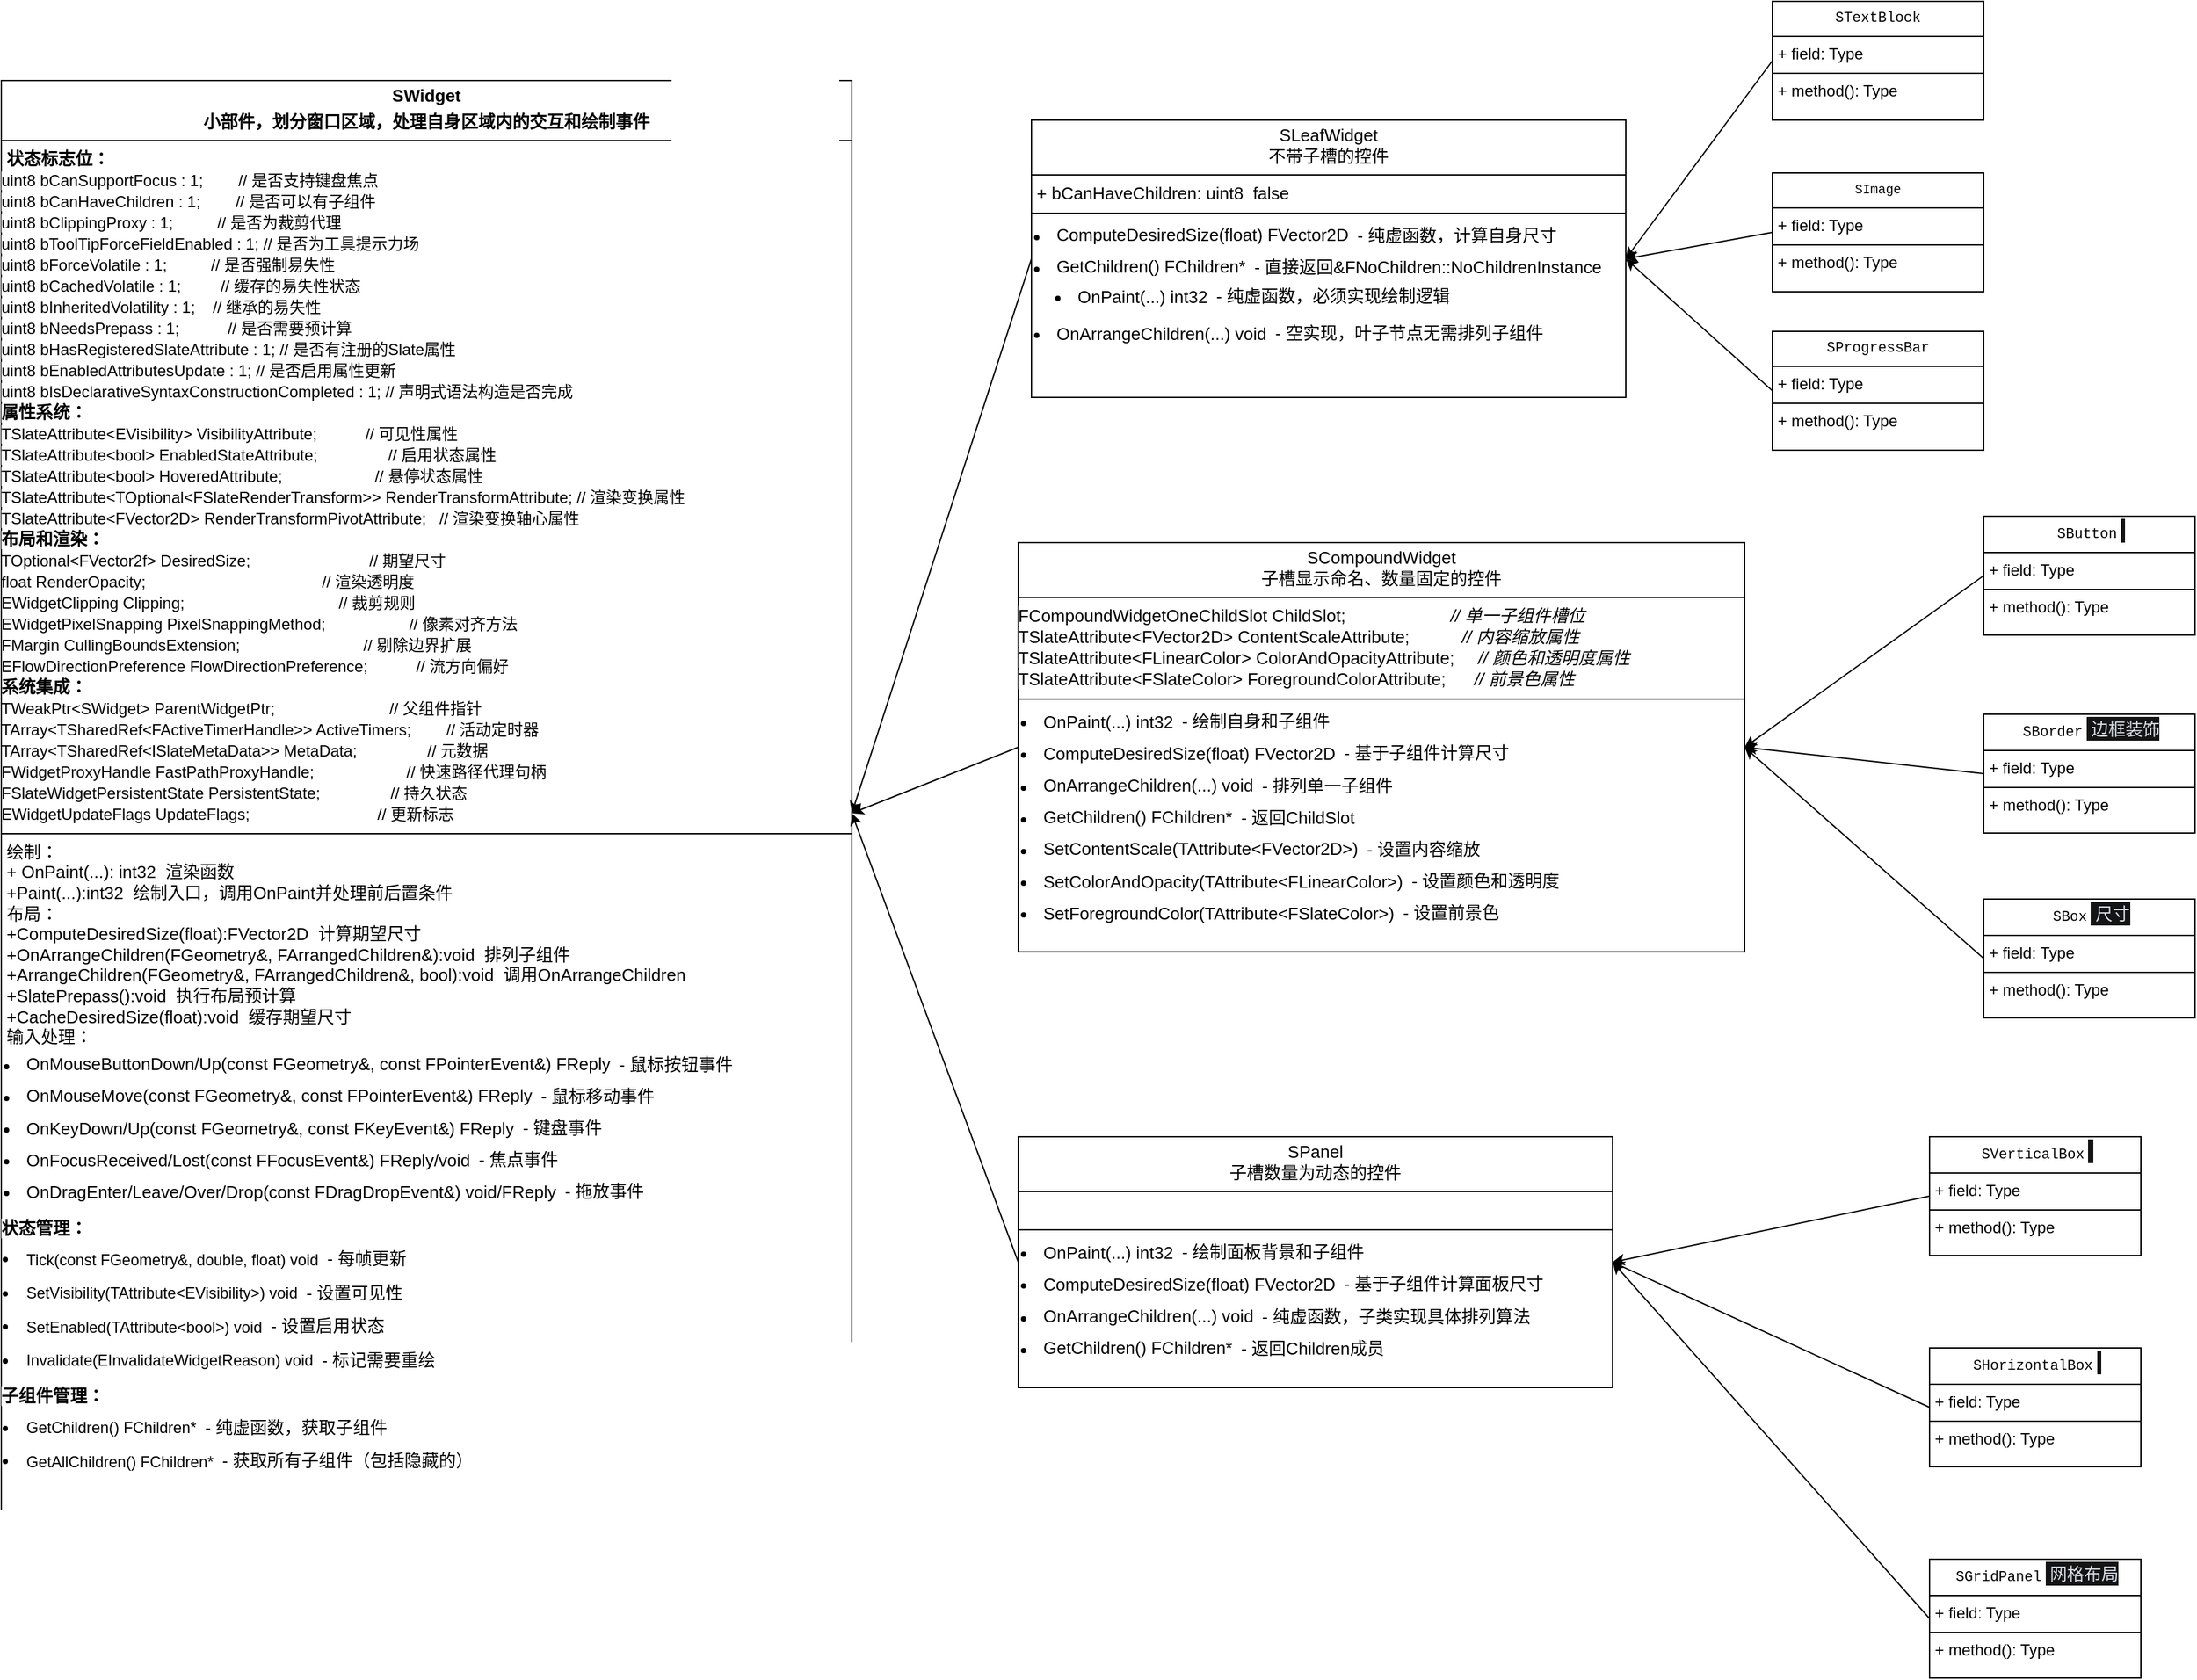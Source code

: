 <mxfile version="28.2.5" pages="9">
  <diagram name="SWidget及其主要子类" id="HSy3ttUSezWagzPz5H4Y">
    <mxGraphModel dx="1767" dy="556" grid="1" gridSize="10" guides="1" tooltips="1" connect="1" arrows="1" fold="1" page="1" pageScale="1" pageWidth="827" pageHeight="1169" math="0" shadow="0">
      <root>
        <mxCell id="0" />
        <mxCell id="1" parent="0" />
        <mxCell id="GoJXYOOFl3ILNDUHgAd1-6" value="&lt;p style=&quot;margin:0px;margin-top:4px;text-align:center;&quot;&gt;&lt;strong style=&quot;text-align: left; box-sizing: inherit;&quot;&gt;&lt;font face=&quot;Helvetica&quot; style=&quot;font-size: 13px; background-color: light-dark(#ffffff, var(--ge-dark-color, #121212));&quot;&gt;SWidget&lt;/font&gt;&lt;/strong&gt;&lt;/p&gt;&lt;p style=&quot;text-align: center; margin: 4px 0px 0px;&quot;&gt;&lt;font face=&quot;Helvetica&quot; style=&quot;font-size: 13px;&quot;&gt;&lt;b style=&quot;background-color: light-dark(#ffffff, var(--ge-dark-color, #121212));&quot;&gt;小部件，划分窗口区域，处理自身区域内的交互和绘制事件&lt;/b&gt;&lt;/font&gt;&lt;/p&gt;&lt;hr size=&quot;1&quot; style=&quot;border-style:solid;&quot;&gt;&lt;p style=&quot;margin:0px;margin-left:4px;&quot;&gt;&lt;span style=&quot;color: light-dark(rgb(0, 0, 0), rgb(255, 255, 255)); scrollbar-color: var(--vscode-scrollbarSlider-background,#424242) var(--vscode-editor-background,#1e1e1e); font-size: 13px; font-weight: 600;&quot;&gt;状&lt;/span&gt;&lt;span style=&quot;color: light-dark(rgb(0, 0, 0), rgb(255, 255, 255)); scrollbar-color: var(--vscode-scrollbarSlider-background,#424242) var(--vscode-editor-background,#1e1e1e); font-size: 13px; font-weight: 600;&quot;&gt;态标志位：&lt;/span&gt;&lt;/p&gt;&lt;p style=&quot;margin:0px;margin-left:4px;&quot;&gt;&lt;font face=&quot;Helvetica&quot;&gt;&lt;span style=&quot;scrollbar-color: var(--vscode-scrollbarSlider-background,#424242) var(--vscode-editor-background,#1e1e1e); font-size: 13px; font-weight: 600; background-color: light-dark(#ffffff, var(--ge-dark-color, #121212));&quot;&gt;&lt;/span&gt;&lt;/font&gt;&lt;/p&gt;&lt;div style=&quot;line-height: 16px; white-space: pre;&quot;&gt;&lt;div&gt;&lt;font style=&quot;background-color: light-dark(#ffffff, var(--ge-dark-color, #121212));&quot; face=&quot;Helvetica&quot;&gt;uint8 bCanSupportFocus : &lt;span&gt;1&lt;/span&gt;;&lt;span&gt; &amp;nbsp; &amp;nbsp; &amp;nbsp; &amp;nbsp;// 是否支持键盘焦点&lt;/span&gt;&lt;/font&gt;&lt;/div&gt;&lt;div&gt;&lt;font style=&quot;background-color: light-dark(#ffffff, var(--ge-dark-color, #121212));&quot; face=&quot;Helvetica&quot;&gt;uint8 bCanHaveChildren : &lt;span&gt;1&lt;/span&gt;;&lt;span&gt; &amp;nbsp; &amp;nbsp; &amp;nbsp; &amp;nbsp;// 是否可以有子组件&lt;/span&gt;&lt;/font&gt;&lt;/div&gt;&lt;div&gt;&lt;font style=&quot;background-color: light-dark(#ffffff, var(--ge-dark-color, #121212));&quot; face=&quot;Helvetica&quot;&gt;uint8 bClippingProxy : &lt;span&gt;1&lt;/span&gt;;&lt;span&gt; &amp;nbsp; &amp;nbsp; &amp;nbsp; &amp;nbsp; &amp;nbsp;// 是否为裁剪代理&lt;/span&gt;&lt;/font&gt;&lt;/div&gt;&lt;div&gt;&lt;font style=&quot;background-color: light-dark(#ffffff, var(--ge-dark-color, #121212));&quot; face=&quot;Helvetica&quot;&gt;uint8 bToolTipForceFieldEnabled : &lt;span&gt;1&lt;/span&gt;;&lt;span&gt; // 是否为工具提示力场&lt;/span&gt;&lt;/font&gt;&lt;/div&gt;&lt;div&gt;&lt;font style=&quot;background-color: light-dark(#ffffff, var(--ge-dark-color, #121212));&quot; face=&quot;Helvetica&quot;&gt;uint8 bForceVolatile : &lt;span&gt;1&lt;/span&gt;;&lt;span&gt; &amp;nbsp; &amp;nbsp; &amp;nbsp; &amp;nbsp; &amp;nbsp;// 是否强制易失性&lt;/span&gt;&lt;/font&gt;&lt;/div&gt;&lt;div&gt;&lt;font style=&quot;background-color: light-dark(#ffffff, var(--ge-dark-color, #121212));&quot; face=&quot;Helvetica&quot;&gt;uint8 bCachedVolatile : &lt;span&gt;1&lt;/span&gt;;&lt;span&gt; &amp;nbsp; &amp;nbsp; &amp;nbsp; &amp;nbsp; // 缓存的易失性状态&lt;/span&gt;&lt;/font&gt;&lt;/div&gt;&lt;div&gt;&lt;font style=&quot;background-color: light-dark(#ffffff, var(--ge-dark-color, #121212));&quot; face=&quot;Helvetica&quot;&gt;uint8 bInheritedVolatility : &lt;span&gt;1&lt;/span&gt;;&lt;span&gt; &amp;nbsp; &amp;nbsp;// 继承的易失性&lt;/span&gt;&lt;/font&gt;&lt;/div&gt;&lt;div&gt;&lt;font style=&quot;background-color: light-dark(#ffffff, var(--ge-dark-color, #121212));&quot; face=&quot;Helvetica&quot;&gt;uint8 bNeedsPrepass : &lt;span&gt;1&lt;/span&gt;;&lt;span&gt; &amp;nbsp; &amp;nbsp; &amp;nbsp; &amp;nbsp; &amp;nbsp; // 是否需要预计算&lt;/span&gt;&lt;/font&gt;&lt;/div&gt;&lt;div&gt;&lt;font style=&quot;background-color: light-dark(#ffffff, var(--ge-dark-color, #121212));&quot; face=&quot;Helvetica&quot;&gt;uint8 bHasRegisteredSlateAttribute : &lt;span&gt;1&lt;/span&gt;;&lt;span&gt; // 是否有注册的Slate属性&lt;/span&gt;&lt;/font&gt;&lt;/div&gt;&lt;div&gt;&lt;font style=&quot;background-color: light-dark(#ffffff, var(--ge-dark-color, #121212));&quot; face=&quot;Helvetica&quot;&gt;uint8 bEnabledAttributesUpdate : &lt;span&gt;1&lt;/span&gt;;&lt;span&gt; // 是否启用属性更新&lt;/span&gt;&lt;/font&gt;&lt;/div&gt;&lt;div&gt;&lt;font style=&quot;background-color: light-dark(#ffffff, var(--ge-dark-color, #121212));&quot; face=&quot;Helvetica&quot;&gt;uint8 bIsDeclarativeSyntaxConstructionCompleted : &lt;span&gt;1&lt;/span&gt;;&lt;span&gt; // 声明式语法构造是否完成&lt;/span&gt;&lt;/font&gt;&lt;/div&gt;&lt;div&gt;&lt;font style=&quot;background-color: light-dark(#ffffff, var(--ge-dark-color, #121212));&quot; face=&quot;Helvetica&quot;&gt;&lt;span style=&quot;font-size: 13px; font-weight: 600; white-space: normal;&quot;&gt;属性系统：&lt;/span&gt;&lt;span&gt;&lt;/span&gt;&lt;/font&gt;&lt;/div&gt;&lt;div&gt;&lt;div style=&quot;line-height: 16px;&quot;&gt;&lt;div&gt;&lt;font style=&quot;background-color: light-dark(#ffffff, var(--ge-dark-color, #121212));&quot; face=&quot;Helvetica&quot;&gt;TSlateAttribute&lt;span&gt;&amp;lt;&lt;/span&gt;EVisibility&lt;span&gt;&amp;gt;&lt;/span&gt; VisibilityAttribute;&lt;span&gt; &amp;nbsp; &amp;nbsp; &amp;nbsp; &amp;nbsp; &amp;nbsp; // 可见性属性&lt;/span&gt;&lt;/font&gt;&lt;/div&gt;&lt;div&gt;&lt;font style=&quot;background-color: light-dark(#ffffff, var(--ge-dark-color, #121212));&quot; face=&quot;Helvetica&quot;&gt;TSlateAttribute&lt;span&gt;&amp;lt;&lt;/span&gt;&lt;span&gt;bool&lt;/span&gt;&lt;span&gt;&amp;gt;&lt;/span&gt; EnabledStateAttribute;&lt;span&gt; &amp;nbsp; &amp;nbsp; &amp;nbsp; &amp;nbsp; &amp;nbsp; &amp;nbsp; &amp;nbsp; &amp;nbsp;// 启用状态属性&lt;/span&gt;&lt;/font&gt;&lt;/div&gt;&lt;div&gt;&lt;font style=&quot;background-color: light-dark(#ffffff, var(--ge-dark-color, #121212));&quot; face=&quot;Helvetica&quot;&gt;TSlateAttribute&lt;span&gt;&amp;lt;&lt;/span&gt;&lt;span&gt;bool&lt;/span&gt;&lt;span&gt;&amp;gt;&lt;/span&gt; HoveredAttribute;&lt;span&gt; &amp;nbsp; &amp;nbsp; &amp;nbsp; &amp;nbsp; &amp;nbsp; &amp;nbsp; &amp;nbsp; &amp;nbsp; &amp;nbsp; &amp;nbsp; // 悬停状态属性&lt;/span&gt;&lt;/font&gt;&lt;/div&gt;&lt;div&gt;&lt;font style=&quot;background-color: light-dark(#ffffff, var(--ge-dark-color, #121212));&quot; face=&quot;Helvetica&quot;&gt;TSlateAttribute&lt;span&gt;&amp;lt;&lt;/span&gt;TOptional&lt;span&gt;&amp;lt;&lt;/span&gt;FSlateRenderTransform&lt;span&gt;&amp;gt;&amp;gt;&lt;/span&gt; RenderTransformAttribute;&lt;span&gt; // 渲染变换属性&lt;/span&gt;&lt;/font&gt;&lt;/div&gt;&lt;div&gt;&lt;font style=&quot;background-color: light-dark(#ffffff, var(--ge-dark-color, #121212));&quot; face=&quot;Helvetica&quot;&gt;TSlateAttribute&lt;span&gt;&amp;lt;&lt;/span&gt;FVector2D&lt;span&gt;&amp;gt;&lt;/span&gt; RenderTransformPivotAttribute;&lt;span&gt; &amp;nbsp; // 渲染变换轴心属性&lt;/span&gt;&lt;/font&gt;&lt;/div&gt;&lt;div&gt;&lt;font style=&quot;background-color: light-dark(#ffffff, var(--ge-dark-color, #121212));&quot; face=&quot;Helvetica&quot;&gt;&lt;span style=&quot;scrollbar-color: var(--vscode-scrollbarSlider-background,#424242) var(--vscode-editor-background,#1e1e1e); font-size: 13px; font-weight: 600; white-space: normal;&quot;&gt;布局和渲染&lt;/span&gt;&lt;span style=&quot;scrollbar-color: var(--vscode-scrollbarSlider-background,#424242) var(--vscode-editor-background,#1e1e1e); font-size: 13px; font-weight: 600; white-space: normal;&quot;&gt;：&lt;/span&gt;&lt;span&gt;&lt;/span&gt;&lt;/font&gt;&lt;/div&gt;&lt;div&gt;&lt;span style=&quot;scrollbar-color: var(--vscode-scrollbarSlider-background,#424242) var(--vscode-editor-background,#1e1e1e); font-size: 13px; font-weight: 600; white-space: normal; background-color: light-dark(#ffffff, var(--ge-dark-color, #121212));&quot;&gt;&lt;div style=&quot;font-weight: normal; font-size: 12px; line-height: 16px; white-space: pre;&quot;&gt;&lt;font face=&quot;Helvetica&quot;&gt;&lt;div&gt;TOptional&lt;span&gt;&amp;lt;&lt;/span&gt;FVector2f&lt;span&gt;&amp;gt;&lt;/span&gt; DesiredSize;&lt;span&gt; &amp;nbsp; &amp;nbsp; &amp;nbsp; &amp;nbsp; &amp;nbsp; &amp;nbsp; &amp;nbsp; &amp;nbsp; &amp;nbsp; &amp;nbsp; &amp;nbsp; &amp;nbsp; &amp;nbsp; // 期望尺寸&lt;/span&gt;&lt;/div&gt;&lt;div&gt;&lt;span&gt;float&lt;/span&gt; RenderOpacity;&lt;span&gt; &amp;nbsp; &amp;nbsp; &amp;nbsp; &amp;nbsp; &amp;nbsp; &amp;nbsp; &amp;nbsp; &amp;nbsp; &amp;nbsp; &amp;nbsp; &amp;nbsp; &amp;nbsp; &amp;nbsp; &amp;nbsp; &amp;nbsp; &amp;nbsp; &amp;nbsp; &amp;nbsp; &amp;nbsp; &amp;nbsp;// 渲染透明度&lt;/span&gt;&lt;/div&gt;&lt;div&gt;EWidgetClipping Clipping;&lt;span&gt; &amp;nbsp; &amp;nbsp; &amp;nbsp; &amp;nbsp; &amp;nbsp; &amp;nbsp; &amp;nbsp; &amp;nbsp; &amp;nbsp; &amp;nbsp; &amp;nbsp; &amp;nbsp; &amp;nbsp; &amp;nbsp; &amp;nbsp; &amp;nbsp; &amp;nbsp; // 裁剪规则&lt;/span&gt;&lt;/div&gt;&lt;div&gt;EWidgetPixelSnapping PixelSnappingMethod;&lt;span&gt; &amp;nbsp; &amp;nbsp; &amp;nbsp; &amp;nbsp; &amp;nbsp; &amp;nbsp; &amp;nbsp; &amp;nbsp; &amp;nbsp; // 像素对齐方法&lt;/span&gt;&lt;/div&gt;&lt;div&gt;FMargin CullingBoundsExtension;&lt;span&gt; &amp;nbsp; &amp;nbsp; &amp;nbsp; &amp;nbsp; &amp;nbsp; &amp;nbsp; &amp;nbsp; &amp;nbsp; &amp;nbsp; &amp;nbsp; &amp;nbsp; &amp;nbsp; &amp;nbsp; &amp;nbsp;// 剔除边界扩展&lt;/span&gt;&lt;/div&gt;&lt;div&gt;EFlowDirectionPreference FlowDirectionPreference;&lt;span&gt; &amp;nbsp; &amp;nbsp; &amp;nbsp; &amp;nbsp; &amp;nbsp; // 流方向偏好&lt;/span&gt;&lt;/div&gt;&lt;div&gt;&lt;span style=&quot;font-size: 13px; font-weight: 600; white-space: normal;&quot;&gt;系统集成：&lt;/span&gt;&lt;span&gt;&lt;/span&gt;&lt;/div&gt;&lt;div&gt;&lt;div style=&quot;line-height: 16px;&quot;&gt;&lt;div&gt;TWeakPtr&lt;span&gt;&amp;lt;&lt;/span&gt;SWidget&lt;span&gt;&amp;gt;&lt;/span&gt; ParentWidgetPtr;&lt;span&gt; &amp;nbsp; &amp;nbsp; &amp;nbsp; &amp;nbsp; &amp;nbsp; &amp;nbsp; &amp;nbsp; &amp;nbsp; &amp;nbsp; &amp;nbsp; &amp;nbsp; &amp;nbsp; &amp;nbsp;// 父组件指针&lt;/span&gt;&lt;/div&gt;&lt;div&gt;TArray&lt;span&gt;&amp;lt;&lt;/span&gt;TSharedRef&lt;span&gt;&amp;lt;&lt;/span&gt;FActiveTimerHandle&lt;span&gt;&amp;gt;&amp;gt;&lt;/span&gt; ActiveTimers;&lt;span&gt; &amp;nbsp; &amp;nbsp; &amp;nbsp; &amp;nbsp;// 活动定时器&lt;/span&gt;&lt;/div&gt;&lt;div&gt;TArray&lt;span&gt;&amp;lt;&lt;/span&gt;TSharedRef&lt;span&gt;&amp;lt;&lt;/span&gt;ISlateMetaData&lt;span&gt;&amp;gt;&amp;gt;&lt;/span&gt; MetaData;&lt;span&gt; &amp;nbsp; &amp;nbsp; &amp;nbsp; &amp;nbsp; &amp;nbsp; &amp;nbsp; &amp;nbsp; &amp;nbsp;// 元数据&lt;/span&gt;&lt;/div&gt;&lt;div&gt;FWidgetProxyHandle FastPathProxyHandle;&lt;span&gt; &amp;nbsp; &amp;nbsp; &amp;nbsp; &amp;nbsp; &amp;nbsp; &amp;nbsp; &amp;nbsp; &amp;nbsp; &amp;nbsp; &amp;nbsp; // 快速路径代理句柄&lt;/span&gt;&lt;/div&gt;&lt;div&gt;FSlateWidgetPersistentState PersistentState;&lt;span&gt; &amp;nbsp; &amp;nbsp; &amp;nbsp; &amp;nbsp; &amp;nbsp; &amp;nbsp; &amp;nbsp; &amp;nbsp;// 持久状态&lt;/span&gt;&lt;/div&gt;&lt;div&gt;EWidgetUpdateFlags UpdateFlags;&lt;span&gt; &amp;nbsp; &amp;nbsp; &amp;nbsp; &amp;nbsp; &amp;nbsp; &amp;nbsp; &amp;nbsp; &amp;nbsp; &amp;nbsp; &amp;nbsp; &amp;nbsp; &amp;nbsp; &amp;nbsp; &amp;nbsp; // 更新标志&lt;/span&gt;&lt;/div&gt;&lt;/div&gt;&lt;/div&gt;&lt;/font&gt;&lt;/div&gt;&lt;/span&gt;&lt;/div&gt;&lt;/div&gt;&lt;/div&gt;&lt;/div&gt;&lt;hr size=&quot;1&quot; style=&quot;border-style:solid;&quot;&gt;&lt;p style=&quot;margin:0px;margin-left:4px;&quot;&gt;&lt;font face=&quot;Helvetica&quot; style=&quot;font-size: 13px; background-color: light-dark(#ffffff, var(--ge-dark-color, #121212));&quot;&gt;绘制：&lt;/font&gt;&lt;/p&gt;&lt;p style=&quot;margin:0px;margin-left:4px;&quot;&gt;&lt;font face=&quot;Helvetica&quot; style=&quot;font-size: 13px; background-color: light-dark(#ffffff, var(--ge-dark-color, #121212));&quot;&gt;+&amp;nbsp;&lt;span style=&quot;white-space: pre;&quot;&gt;OnPaint&lt;/span&gt;(...):&amp;nbsp;&lt;span style=&quot;white-space: pre;&quot;&gt;int32  渲染函数&lt;/span&gt;&lt;/font&gt;&lt;/p&gt;&lt;p style=&quot;margin:0px;margin-left:4px;&quot;&gt;&lt;font face=&quot;Helvetica&quot; style=&quot;font-size: 13px; background-color: light-dark(#ffffff, var(--ge-dark-color, #121212));&quot;&gt;&lt;span style=&quot;white-space: pre;&quot;&gt;+&lt;/span&gt;&lt;span style=&quot;white-space: pre;&quot;&gt;Paint(...):int32  绘制入口，调用OnPaint并处理前后置条件&lt;/span&gt;&lt;/font&gt;&lt;/p&gt;&lt;p style=&quot;margin:0px;margin-left:4px;&quot;&gt;&lt;span style=&quot;white-space: pre; background-color: light-dark(#ffffff, var(--ge-dark-color, #121212));&quot;&gt;&lt;font face=&quot;Helvetica&quot; style=&quot;font-size: 13px;&quot;&gt;布局：&lt;/font&gt;&lt;/span&gt;&lt;/p&gt;&lt;p style=&quot;margin:0px;margin-left:4px;&quot;&gt;&lt;font face=&quot;Helvetica&quot; style=&quot;font-size: 13px; background-color: light-dark(#ffffff, var(--ge-dark-color, #121212));&quot;&gt;&lt;span style=&quot;white-space: pre;&quot;&gt;+&lt;/span&gt;&lt;span style=&quot;white-space: pre;&quot;&gt;ComputeDesiredSize(float):&lt;/span&gt;&lt;span style=&quot;white-space: pre;&quot;&gt;FVector2D  计算期望尺寸&lt;/span&gt;&lt;/font&gt;&lt;/p&gt;&lt;p style=&quot;margin:0px;margin-left:4px;&quot;&gt;&lt;font face=&quot;Helvetica&quot; style=&quot;font-size: 13px; background-color: light-dark(#ffffff, var(--ge-dark-color, #121212));&quot;&gt;&lt;span style=&quot;white-space: pre;&quot;&gt;+&lt;/span&gt;&lt;span style=&quot;scrollbar-color: var(--vscode-scrollbarSlider-background,#424242) var(--vscode-editor-background,#1e1e1e);&quot;&gt;OnA&lt;/span&gt;&lt;span style=&quot;scrollbar-color: var(--vscode-scrollbarSlider-background,#424242) var(--vscode-editor-background,#1e1e1e);&quot;&gt;rrangeChild&lt;/span&gt;&lt;span style=&quot;scrollbar-color: var(--vscode-scrollbarSlider-background,#424242) var(--vscode-editor-background,#1e1e1e);&quot;&gt;r&lt;/span&gt;&lt;span style=&quot;scrollbar-color: var(--vscode-scrollbarSlider-background,#424242) var(--vscode-editor-background,#1e1e1e);&quot;&gt;en(&lt;span style=&quot;scrollbar-color: var(--vscode-scrollbarSlider-background,#424242) var(--vscode-editor-background,#1e1e1e);&quot;&gt;F&lt;/span&gt;&lt;span style=&quot;scrollbar-color: var(--vscode-scrollbarSlider-background,#424242) var(--vscode-editor-background,#1e1e1e);&quot;&gt;Geometry&amp;amp;,&amp;nbsp;&lt;/span&gt;&lt;/span&gt;&lt;span style=&quot;scrollbar-color: var(--vscode-scrollbarSlider-background,#424242) var(--vscode-editor-background,#1e1e1e);&quot;&gt;FArr&lt;/span&gt;&lt;span style=&quot;scrollbar-color: var(--vscode-scrollbarSlider-background,#424242) var(--vscode-editor-background,#1e1e1e);&quot;&gt;anged&lt;/span&gt;&lt;span style=&quot;scrollbar-color: var(--vscode-scrollbarSlider-background,#424242) var(--vscode-editor-background,#1e1e1e);&quot;&gt;C&lt;/span&gt;&lt;span style=&quot;scrollbar-color: var(--vscode-scrollbarSlider-background,#424242) var(--vscode-editor-background,#1e1e1e);&quot;&gt;hil&lt;/span&gt;&lt;span style=&quot;scrollbar-color: var(--vscode-scrollbarSlider-background,#424242) var(--vscode-editor-background,#1e1e1e);&quot;&gt;dr&lt;/span&gt;&lt;span style=&quot;scrollbar-color: var(--vscode-scrollbarSlider-background,#424242) var(--vscode-editor-background,#1e1e1e);&quot;&gt;en&amp;amp;&lt;/span&gt;&lt;span&gt;):void&amp;nbsp; 排列子组件&lt;/span&gt;&lt;/font&gt;&lt;/p&gt;&lt;p style=&quot;margin:0px;margin-left:4px;&quot;&gt;&lt;font face=&quot;Helvetica&quot; style=&quot;font-size: 13px; background-color: light-dark(#ffffff, var(--ge-dark-color, #121212));&quot;&gt;&lt;span&gt;+&lt;/span&gt;&lt;span style=&quot;scrollbar-color: var(--vscode-scrollbarSlider-background,#424242) var(--vscode-editor-background,#1e1e1e);&quot;&gt;A&lt;/span&gt;&lt;span style=&quot;scrollbar-color: var(--vscode-scrollbarSlider-background,#424242) var(--vscode-editor-background,#1e1e1e);&quot;&gt;rrangeChild&lt;/span&gt;&lt;span style=&quot;scrollbar-color: var(--vscode-scrollbarSlider-background,#424242) var(--vscode-editor-background,#1e1e1e);&quot;&gt;r&lt;/span&gt;&lt;span style=&quot;scrollbar-color: var(--vscode-scrollbarSlider-background,#424242) var(--vscode-editor-background,#1e1e1e);&quot;&gt;en(&lt;/span&gt;&lt;span style=&quot;scrollbar-color: rgb(66, 66, 66) rgb(30, 30, 30);&quot;&gt;&lt;span style=&quot;scrollbar-color: rgb(66, 66, 66) rgb(30, 30, 30);&quot;&gt;F&lt;/span&gt;&lt;span style=&quot;scrollbar-color: rgb(66, 66, 66) rgb(30, 30, 30);&quot;&gt;Geometry&amp;amp;,&amp;nbsp;&lt;/span&gt;&lt;/span&gt;&lt;span style=&quot;scrollbar-color: rgb(66, 66, 66) rgb(30, 30, 30);&quot;&gt;FArr&lt;/span&gt;&lt;span style=&quot;scrollbar-color: rgb(66, 66, 66) rgb(30, 30, 30);&quot;&gt;anged&lt;/span&gt;&lt;span style=&quot;scrollbar-color: rgb(66, 66, 66) rgb(30, 30, 30);&quot;&gt;C&lt;/span&gt;&lt;span style=&quot;scrollbar-color: rgb(66, 66, 66) rgb(30, 30, 30);&quot;&gt;hil&lt;/span&gt;&lt;span style=&quot;scrollbar-color: rgb(66, 66, 66) rgb(30, 30, 30);&quot;&gt;dr&lt;/span&gt;&lt;span style=&quot;scrollbar-color: rgb(66, 66, 66) rgb(30, 30, 30);&quot;&gt;en&amp;amp;, bool):&lt;/span&gt;&lt;span style=&quot;white-space: pre;&quot;&gt;void  调用&lt;/span&gt;&lt;span style=&quot;scrollbar-color: var(--vscode-scrollbarSlider-background,#424242) var(--vscode-editor-background,#1e1e1e);&quot;&gt;OnA&lt;/span&gt;&lt;span style=&quot;scrollbar-color: var(--vscode-scrollbarSlider-background,#424242) var(--vscode-editor-background,#1e1e1e);&quot;&gt;rrangeChild&lt;/span&gt;&lt;span style=&quot;scrollbar-color: var(--vscode-scrollbarSlider-background,#424242) var(--vscode-editor-background,#1e1e1e);&quot;&gt;r&lt;/span&gt;&lt;span style=&quot;scrollbar-color: var(--vscode-scrollbarSlider-background,#424242) var(--vscode-editor-background,#1e1e1e);&quot;&gt;en&lt;/span&gt;&lt;/font&gt;&lt;/p&gt;&lt;p style=&quot;margin:0px;margin-left:4px;&quot;&gt;&lt;font face=&quot;Helvetica&quot; style=&quot;font-size: 13px; background-color: light-dark(#ffffff, var(--ge-dark-color, #121212));&quot;&gt;&lt;span style=&quot;scrollbar-color: var(--vscode-scrollbarSlider-background,#424242) var(--vscode-editor-background,#1e1e1e);&quot;&gt;+&lt;/span&gt;&lt;span style=&quot;white-space: pre;&quot;&gt;SlatePrepass():void  执行布局预计算&lt;/span&gt;&lt;/font&gt;&lt;/p&gt;&lt;p style=&quot;margin:0px;margin-left:4px;&quot;&gt;&lt;font face=&quot;Helvetica&quot; style=&quot;font-size: 13px; background-color: light-dark(#ffffff, var(--ge-dark-color, #121212));&quot;&gt;&lt;span style=&quot;white-space: pre;&quot;&gt;+&lt;/span&gt;&lt;span style=&quot;white-space: pre;&quot;&gt;CacheDesiredSize(&lt;/span&gt;&lt;span style=&quot;white-space: pre;&quot;&gt;float&lt;/span&gt;&lt;span style=&quot;white-space: pre;&quot;&gt;):void  缓存期望尺寸&lt;/span&gt;&lt;/font&gt;&lt;/p&gt;&lt;p style=&quot;margin:0px;margin-left:4px;&quot;&gt;&lt;span style=&quot;white-space: pre; background-color: light-dark(#ffffff, var(--ge-dark-color, #121212));&quot;&gt;&lt;font face=&quot;Helvetica&quot; style=&quot;font-size: 13px;&quot;&gt;输入处理：&lt;/font&gt;&lt;/span&gt;&lt;/p&gt;&lt;ul style=&quot;scrollbar-color: var(--vscode-scrollbarSlider-background,#424242) var(--vscode-editor-background,#1e1e1e); margin: 0px 0px 0px 16px; padding: 0px;&quot;&gt;&lt;li style=&quot;scrollbar-color: var(--vscode-scrollbarSlider-background,#424242) var(--vscode-editor-background,#1e1e1e); margin-bottom: 2px !important; margin-top: 2px !important; margin-left: 0px; padding-top: 2px; padding-bottom: 2px; list-style-type: disc;&quot; data-indent=&quot;0&quot;&gt;&lt;font face=&quot;Helvetica&quot; style=&quot;font-size: 13px; background-color: light-dark(#ffffff, var(--ge-dark-color, #121212));&quot;&gt;&lt;span style=&quot;scrollbar-color: var(--vscode-scrollbarSlider-background,#424242) var(--vscode-editor-background,#1e1e1e); line-height: 1.4; border-radius: 4px; padding: 1.5px 3px; transition: 0.1s; word-break: break-all; cursor: default;&quot; class=&quot;markdown-inline-code leading-[1.4]&quot;&gt;&lt;span style=&quot;scrollbar-color: var(--vscode-scrollbarSlider-background,#424242) var(--vscode-editor-background,#1e1e1e);&quot;&gt;OnMouseButtonDow&lt;/span&gt;&lt;span style=&quot;scrollbar-color: var(--vscode-scrollbarSlider-background,#424242) var(--vscode-editor-background,#1e1e1e);&quot;&gt;n&lt;/span&gt;&lt;span style=&quot;scrollbar-color: var(--vscode-scrollbarSlider-background,#424242) var(--vscode-editor-background,#1e1e1e);&quot;&gt;/Up(const&lt;/span&gt;&lt;span style=&quot;scrollbar-color: var(--vscode-scrollbarSlider-background,#424242) var(--vscode-editor-background,#1e1e1e);&quot;&gt;&amp;nbsp;FGeometry&amp;amp;, c&lt;/span&gt;&lt;span style=&quot;scrollbar-color: var(--vscode-scrollbarSlider-background,#424242) var(--vscode-editor-background,#1e1e1e);&quot;&gt;on&lt;/span&gt;&lt;span style=&quot;scrollbar-color: var(--vscode-scrollbarSlider-background,#424242) var(--vscode-editor-background,#1e1e1e);&quot;&gt;st FPo&lt;/span&gt;&lt;span style=&quot;scrollbar-color: var(--vscode-scrollbarSlider-background,#424242) var(--vscode-editor-background,#1e1e1e);&quot;&gt;inter&lt;/span&gt;&lt;span style=&quot;scrollbar-color: var(--vscode-scrollbarSlider-background,#424242) var(--vscode-editor-background,#1e1e1e);&quot;&gt;Ev&lt;/span&gt;&lt;span style=&quot;scrollbar-color: var(--vscode-scrollbarSlider-background,#424242) var(--vscode-editor-background,#1e1e1e);&quot;&gt;en&lt;/span&gt;&lt;span style=&quot;scrollbar-color: var(--vscode-scrollbarSlider-background,#424242) var(--vscode-editor-background,#1e1e1e);&quot;&gt;t&amp;amp;)&amp;nbsp;&lt;/span&gt;&lt;span style=&quot;scrollbar-color: var(--vscode-scrollbarSlider-background,#424242) var(--vscode-editor-background,#1e1e1e);&quot;&gt;FReply&lt;/span&gt;&lt;/span&gt;&lt;span style=&quot;scrollbar-color: var(--vscode-scrollbarSlider-background,#424242) var(--vscode-editor-background,#1e1e1e);&quot;&gt;&amp;nbsp;- 鼠&lt;/span&gt;&lt;span style=&quot;scrollbar-color: var(--vscode-scrollbarSlider-background,#424242) var(--vscode-editor-background,#1e1e1e);&quot;&gt;标按钮事件&lt;/span&gt;&lt;/font&gt;&lt;/li&gt;&lt;/ul&gt;&lt;ul style=&quot;scrollbar-color: var(--vscode-scrollbarSlider-background,#424242) var(--vscode-editor-background,#1e1e1e); margin: 0px 0px 0px 16px; padding: 0px;&quot;&gt;&lt;li style=&quot;scrollbar-color: var(--vscode-scrollbarSlider-background,#424242) var(--vscode-editor-background,#1e1e1e); margin-bottom: 2px !important; margin-top: 2px !important; margin-left: 0px; padding-top: 2px; padding-bottom: 2px; list-style-type: disc;&quot; data-indent=&quot;0&quot;&gt;&lt;font face=&quot;Helvetica&quot; style=&quot;font-size: 13px; background-color: light-dark(#ffffff, var(--ge-dark-color, #121212));&quot;&gt;&lt;span style=&quot;scrollbar-color: var(--vscode-scrollbarSlider-background,#424242) var(--vscode-editor-background,#1e1e1e); line-height: 1.4; border-radius: 4px; padding: 1.5px 3px; transition: 0.1s; word-break: break-all; cursor: default;&quot; class=&quot;markdown-inline-code leading-[1.4]&quot;&gt;&lt;span style=&quot;scrollbar-color: var(--vscode-scrollbarSlider-background,#424242) var(--vscode-editor-background,#1e1e1e);&quot;&gt;OnMouseMo&lt;/span&gt;&lt;span style=&quot;scrollbar-color: var(--vscode-scrollbarSlider-background,#424242) var(--vscode-editor-background,#1e1e1e);&quot;&gt;ve(con&lt;/span&gt;&lt;span style=&quot;scrollbar-color: var(--vscode-scrollbarSlider-background,#424242) var(--vscode-editor-background,#1e1e1e);&quot;&gt;st FGeometry&amp;amp;,&lt;/span&gt;&lt;span style=&quot;scrollbar-color: var(--vscode-scrollbarSlider-background,#424242) var(--vscode-editor-background,#1e1e1e);&quot;&gt;&amp;nbsp;c&lt;/span&gt;&lt;span style=&quot;scrollbar-color: var(--vscode-scrollbarSlider-background,#424242) var(--vscode-editor-background,#1e1e1e);&quot;&gt;on&lt;/span&gt;&lt;span style=&quot;scrollbar-color: var(--vscode-scrollbarSlider-background,#424242) var(--vscode-editor-background,#1e1e1e);&quot;&gt;st FP&lt;/span&gt;&lt;span style=&quot;scrollbar-color: var(--vscode-scrollbarSlider-background,#424242) var(--vscode-editor-background,#1e1e1e);&quot;&gt;oin&lt;/span&gt;&lt;span style=&quot;scrollbar-color: var(--vscode-scrollbarSlider-background,#424242) var(--vscode-editor-background,#1e1e1e);&quot;&gt;t&lt;/span&gt;&lt;span style=&quot;scrollbar-color: var(--vscode-scrollbarSlider-background,#424242) var(--vscode-editor-background,#1e1e1e);&quot;&gt;erEven&lt;/span&gt;&lt;span style=&quot;scrollbar-color: var(--vscode-scrollbarSlider-background,#424242) var(--vscode-editor-background,#1e1e1e);&quot;&gt;t&amp;amp;) FR&lt;/span&gt;&lt;span style=&quot;scrollbar-color: var(--vscode-scrollbarSlider-background,#424242) var(--vscode-editor-background,#1e1e1e);&quot;&gt;epl&lt;/span&gt;&lt;span style=&quot;scrollbar-color: var(--vscode-scrollbarSlider-background,#424242) var(--vscode-editor-background,#1e1e1e);&quot;&gt;y&lt;/span&gt;&lt;/span&gt;&lt;span style=&quot;scrollbar-color: var(--vscode-scrollbarSlider-background,#424242) var(--vscode-editor-background,#1e1e1e);&quot;&gt;&amp;nbsp;- 鼠标&lt;/span&gt;&lt;span style=&quot;scrollbar-color: var(--vscode-scrollbarSlider-background,#424242) var(--vscode-editor-background,#1e1e1e);&quot;&gt;移动事件&lt;/span&gt;&lt;/font&gt;&lt;/li&gt;&lt;/ul&gt;&lt;ul style=&quot;scrollbar-color: var(--vscode-scrollbarSlider-background,#424242) var(--vscode-editor-background,#1e1e1e); margin: 0px 0px 0px 16px; padding: 0px;&quot;&gt;&lt;li style=&quot;scrollbar-color: var(--vscode-scrollbarSlider-background,#424242) var(--vscode-editor-background,#1e1e1e); margin-bottom: 2px !important; margin-top: 2px !important; margin-left: 0px; padding-top: 2px; padding-bottom: 2px; list-style-type: disc;&quot; data-indent=&quot;0&quot;&gt;&lt;font face=&quot;Helvetica&quot; style=&quot;font-size: 13px; background-color: light-dark(#ffffff, var(--ge-dark-color, #121212));&quot;&gt;&lt;span style=&quot;scrollbar-color: var(--vscode-scrollbarSlider-background,#424242) var(--vscode-editor-background,#1e1e1e); line-height: 1.4; border-radius: 4px; padding: 1.5px 3px; transition: 0.1s; word-break: break-all; cursor: default;&quot; class=&quot;markdown-inline-code leading-[1.4]&quot;&gt;&lt;span style=&quot;scrollbar-color: var(--vscode-scrollbarSlider-background,#424242) var(--vscode-editor-background,#1e1e1e);&quot;&gt;OnKeyDow&lt;/span&gt;&lt;span style=&quot;scrollbar-color: var(--vscode-scrollbarSlider-background,#424242) var(--vscode-editor-background,#1e1e1e);&quot;&gt;n/&lt;/span&gt;&lt;span style=&quot;scrollbar-color: var(--vscode-scrollbarSlider-background,#424242) var(--vscode-editor-background,#1e1e1e);&quot;&gt;Up(const&lt;/span&gt;&lt;span style=&quot;scrollbar-color: var(--vscode-scrollbarSlider-background,#424242) var(--vscode-editor-background,#1e1e1e);&quot;&gt;&amp;nbsp;FG&lt;/span&gt;&lt;span style=&quot;scrollbar-color: var(--vscode-scrollbarSlider-background,#424242) var(--vscode-editor-background,#1e1e1e);&quot;&gt;eometry&lt;/span&gt;&lt;span style=&quot;scrollbar-color: var(--vscode-scrollbarSlider-background,#424242) var(--vscode-editor-background,#1e1e1e);&quot;&gt;&amp;amp;,&lt;/span&gt;&lt;span style=&quot;scrollbar-color: var(--vscode-scrollbarSlider-background,#424242) var(--vscode-editor-background,#1e1e1e);&quot;&gt;&amp;nbsp;cons&lt;/span&gt;&lt;span style=&quot;scrollbar-color: var(--vscode-scrollbarSlider-background,#424242) var(--vscode-editor-background,#1e1e1e);&quot;&gt;t F&lt;/span&gt;&lt;span style=&quot;scrollbar-color: var(--vscode-scrollbarSlider-background,#424242) var(--vscode-editor-background,#1e1e1e);&quot;&gt;K&lt;/span&gt;&lt;span style=&quot;scrollbar-color: var(--vscode-scrollbarSlider-background,#424242) var(--vscode-editor-background,#1e1e1e);&quot;&gt;eyEve&lt;/span&gt;&lt;span style=&quot;scrollbar-color: var(--vscode-scrollbarSlider-background,#424242) var(--vscode-editor-background,#1e1e1e);&quot;&gt;nt&amp;amp;&lt;/span&gt;&lt;span style=&quot;scrollbar-color: var(--vscode-scrollbarSlider-background,#424242) var(--vscode-editor-background,#1e1e1e);&quot;&gt;)&amp;nbsp;&lt;/span&gt;&lt;span style=&quot;scrollbar-color: var(--vscode-scrollbarSlider-background,#424242) var(--vscode-editor-background,#1e1e1e);&quot;&gt;FRepl&lt;/span&gt;&lt;span style=&quot;scrollbar-color: var(--vscode-scrollbarSlider-background,#424242) var(--vscode-editor-background,#1e1e1e);&quot;&gt;y&lt;/span&gt;&lt;/span&gt;&lt;span style=&quot;scrollbar-color: var(--vscode-scrollbarSlider-background,#424242) var(--vscode-editor-background,#1e1e1e);&quot;&gt;&amp;nbsp;- 键盘事&lt;/span&gt;&lt;span style=&quot;scrollbar-color: var(--vscode-scrollbarSlider-background,#424242) var(--vscode-editor-background,#1e1e1e);&quot;&gt;件&lt;/span&gt;&lt;/font&gt;&lt;/li&gt;&lt;/ul&gt;&lt;ul style=&quot;scrollbar-color: var(--vscode-scrollbarSlider-background,#424242) var(--vscode-editor-background,#1e1e1e); margin: 0px 0px 0px 16px; padding: 0px;&quot;&gt;&lt;li style=&quot;scrollbar-color: var(--vscode-scrollbarSlider-background,#424242) var(--vscode-editor-background,#1e1e1e); margin-bottom: 2px !important; margin-top: 2px !important; margin-left: 0px; padding-top: 2px; padding-bottom: 2px; list-style-type: disc;&quot; data-indent=&quot;0&quot;&gt;&lt;font face=&quot;Helvetica&quot; style=&quot;font-size: 13px; background-color: light-dark(#ffffff, var(--ge-dark-color, #121212));&quot;&gt;&lt;span style=&quot;scrollbar-color: var(--vscode-scrollbarSlider-background,#424242) var(--vscode-editor-background,#1e1e1e); line-height: 1.4; border-radius: 4px; padding: 1.5px 3px; transition: 0.1s; word-break: break-all; cursor: default;&quot; class=&quot;markdown-inline-code leading-[1.4]&quot;&gt;&lt;span style=&quot;scrollbar-color: var(--vscode-scrollbarSlider-background,#424242) var(--vscode-editor-background,#1e1e1e);&quot;&gt;OnFocusReceiv&lt;/span&gt;&lt;span style=&quot;scrollbar-color: var(--vscode-scrollbarSlider-background,#424242) var(--vscode-editor-background,#1e1e1e);&quot;&gt;ed/Lost&lt;/span&gt;&lt;span style=&quot;scrollbar-color: var(--vscode-scrollbarSlider-background,#424242) var(--vscode-editor-background,#1e1e1e);&quot;&gt;(c&lt;/span&gt;&lt;span style=&quot;scrollbar-color: var(--vscode-scrollbarSlider-background,#424242) var(--vscode-editor-background,#1e1e1e);&quot;&gt;onst F&lt;/span&gt;&lt;span style=&quot;scrollbar-color: var(--vscode-scrollbarSlider-background,#424242) var(--vscode-editor-background,#1e1e1e);&quot;&gt;Focu&lt;/span&gt;&lt;span style=&quot;scrollbar-color: var(--vscode-scrollbarSlider-background,#424242) var(--vscode-editor-background,#1e1e1e);&quot;&gt;sEve&lt;/span&gt;&lt;span style=&quot;scrollbar-color: var(--vscode-scrollbarSlider-background,#424242) var(--vscode-editor-background,#1e1e1e);&quot;&gt;nt&amp;amp;) F&lt;/span&gt;&lt;span style=&quot;scrollbar-color: var(--vscode-scrollbarSlider-background,#424242) var(--vscode-editor-background,#1e1e1e);&quot;&gt;Re&lt;/span&gt;&lt;span style=&quot;scrollbar-color: var(--vscode-scrollbarSlider-background,#424242) var(--vscode-editor-background,#1e1e1e);&quot;&gt;ply/void&lt;/span&gt;&lt;/span&gt;&lt;span style=&quot;scrollbar-color: var(--vscode-scrollbarSlider-background,#424242) var(--vscode-editor-background,#1e1e1e);&quot;&gt;&amp;nbsp;&lt;/span&gt;&lt;span style=&quot;scrollbar-color: var(--vscode-scrollbarSlider-background,#424242) var(--vscode-editor-background,#1e1e1e);&quot;&gt;-&lt;/span&gt;&lt;span style=&quot;scrollbar-color: var(--vscode-scrollbarSlider-background,#424242) var(--vscode-editor-background,#1e1e1e);&quot;&gt;&amp;nbsp;焦点事件&lt;/span&gt;&lt;/font&gt;&lt;/li&gt;&lt;/ul&gt;&lt;p style=&quot;margin:0px;margin-left:4px;&quot;&gt;&lt;font face=&quot;Helvetica&quot; style=&quot;font-size: 13px;&quot;&gt;&lt;span style=&quot;white-space: pre; background-color: light-dark(#ffffff, var(--ge-dark-color, #121212));&quot;&gt;&lt;/span&gt;&lt;/font&gt;&lt;/p&gt;&lt;ul style=&quot;scrollbar-color: var(--vscode-scrollbarSlider-background,#424242) var(--vscode-editor-background,#1e1e1e); margin: 0px 0px 0px 16px; padding: 0px;&quot;&gt;&lt;li style=&quot;scrollbar-color: var(--vscode-scrollbarSlider-background,#424242) var(--vscode-editor-background,#1e1e1e); margin-bottom: 2px !important; margin-top: 2px !important; margin-left: 0px; padding-top: 2px; padding-bottom: 2px; list-style-type: disc;&quot; data-indent=&quot;0&quot;&gt;&lt;font face=&quot;Helvetica&quot; style=&quot;font-size: 13px; background-color: light-dark(#ffffff, var(--ge-dark-color, #121212));&quot;&gt;&lt;span style=&quot;scrollbar-color: var(--vscode-scrollbarSlider-background,#424242) var(--vscode-editor-background,#1e1e1e); line-height: 1.4; border-radius: 4px; padding: 1.5px 3px; transition: 0.1s; word-break: break-all; cursor: default;&quot; class=&quot;markdown-inline-code leading-[1.4]&quot;&gt;&lt;span style=&quot;scrollbar-color: var(--vscode-scrollbarSlider-background,#424242) var(--vscode-editor-background,#1e1e1e);&quot;&gt;On&lt;/span&gt;&lt;span style=&quot;scrollbar-color: var(--vscode-scrollbarSlider-background,#424242) var(--vscode-editor-background,#1e1e1e);&quot;&gt;Dr&lt;/span&gt;&lt;span style=&quot;scrollbar-color: var(--vscode-scrollbarSlider-background,#424242) var(--vscode-editor-background,#1e1e1e);&quot;&gt;agE&lt;/span&gt;&lt;span style=&quot;scrollbar-color: var(--vscode-scrollbarSlider-background,#424242) var(--vscode-editor-background,#1e1e1e);&quot;&gt;nter/Leav&lt;/span&gt;&lt;span style=&quot;scrollbar-color: var(--vscode-scrollbarSlider-background,#424242) var(--vscode-editor-background,#1e1e1e);&quot;&gt;e/Over/Drop(c&lt;/span&gt;&lt;span style=&quot;scrollbar-color: var(--vscode-scrollbarSlider-background,#424242) var(--vscode-editor-background,#1e1e1e);&quot;&gt;o&lt;/span&gt;&lt;span style=&quot;scrollbar-color: var(--vscode-scrollbarSlider-background,#424242) var(--vscode-editor-background,#1e1e1e);&quot;&gt;nst F&lt;/span&gt;&lt;span style=&quot;scrollbar-color: var(--vscode-scrollbarSlider-background,#424242) var(--vscode-editor-background,#1e1e1e);&quot;&gt;Dr&lt;/span&gt;&lt;span style=&quot;scrollbar-color: var(--vscode-scrollbarSlider-background,#424242) var(--vscode-editor-background,#1e1e1e);&quot;&gt;agDro&lt;/span&gt;&lt;span style=&quot;scrollbar-color: var(--vscode-scrollbarSlider-background,#424242) var(--vscode-editor-background,#1e1e1e);&quot;&gt;pEve&lt;/span&gt;&lt;span style=&quot;scrollbar-color: var(--vscode-scrollbarSlider-background,#424242) var(--vscode-editor-background,#1e1e1e);&quot;&gt;nt&lt;/span&gt;&lt;span style=&quot;scrollbar-color: var(--vscode-scrollbarSlider-background,#424242) var(--vscode-editor-background,#1e1e1e);&quot;&gt;&amp;amp;)&lt;/span&gt;&lt;span style=&quot;scrollbar-color: var(--vscode-scrollbarSlider-background,#424242) var(--vscode-editor-background,#1e1e1e);&quot;&gt;&amp;nbsp;voi&lt;/span&gt;&lt;span style=&quot;scrollbar-color: var(--vscode-scrollbarSlider-background,#424242) var(--vscode-editor-background,#1e1e1e);&quot;&gt;d/&lt;/span&gt;&lt;span style=&quot;scrollbar-color: var(--vscode-scrollbarSlider-background,#424242) var(--vscode-editor-background,#1e1e1e);&quot;&gt;FR&lt;/span&gt;&lt;span style=&quot;scrollbar-color: var(--vscode-scrollbarSlider-background,#424242) var(--vscode-editor-background,#1e1e1e);&quot;&gt;eply&lt;/span&gt;&lt;/span&gt;&lt;span style=&quot;scrollbar-color: var(--vscode-scrollbarSlider-background,#424242) var(--vscode-editor-background,#1e1e1e);&quot;&gt;&amp;nbsp;- 拖放事&lt;/span&gt;&lt;span style=&quot;scrollbar-color: var(--vscode-scrollbarSlider-background,#424242) var(--vscode-editor-background,#1e1e1e);&quot;&gt;件&lt;/span&gt;&lt;/font&gt;&lt;/li&gt;&lt;/ul&gt;&lt;section style=&quot;scrollbar-color: var(--vscode-scrollbarSlider-background,#424242) var(--vscode-editor-background,#1e1e1e); border-radius: 4px; line-height: 19.5px; margin: 6px 0px; position: relative; scroll-margin-bottom: 40px; scroll-margin-top: 40px; font-size: 13px;&quot; data-section-index=&quot;11&quot; data-markdown-raw=&quot;**状态管理：**&amp;lt;br/&amp;gt;- `Tick(const FGeometry&amp;amp;, double, float) void` - 每帧更新&amp;lt;br/&amp;gt;- `SetVisibility(TAttribute&amp;lt;EVisibility&amp;gt;) void` - 设置可见性&amp;lt;br/&amp;gt;- `SetEnabled(TAttribute&amp;lt;bool&amp;gt;) void` - 设置启用状态&amp;lt;br/&amp;gt;- `Invalidate(EInvalidateWidgetReason) void` - 标记需要重绘&quot; class=&quot;markdown-section&quot; id=&quot;markdown-section-f84fadef-e535-4b65-bb17-590a20f8eab4-11&quot;&gt;&lt;span style=&quot;scrollbar-color: var(--vscode-scrollbarSlider-background,#424242) var(--vscode-editor-background,#1e1e1e); font-weight: 600; background-color: light-dark(#ffffff, var(--ge-dark-color, #121212));&quot; class=&quot;markdown-bold-text&quot;&gt;&lt;font face=&quot;Helvetica&quot;&gt;&lt;span style=&quot;scrollbar-color: var(--vscode-scrollbarSlider-background,#424242) var(--vscode-editor-background,#1e1e1e);&quot;&gt;状&lt;/span&gt;&lt;span style=&quot;scrollbar-color: var(--vscode-scrollbarSlider-background,#424242) var(--vscode-editor-background,#1e1e1e);&quot;&gt;态管理：&lt;/span&gt;&lt;/font&gt;&lt;/span&gt;&lt;ul style=&quot;scrollbar-color: var(--vscode-scrollbarSlider-background,#424242) var(--vscode-editor-background,#1e1e1e); margin: 0px 0px 0px 16px; padding: 0px;&quot;&gt;&lt;li style=&quot;scrollbar-color: var(--vscode-scrollbarSlider-background,#424242) var(--vscode-editor-background,#1e1e1e); margin-bottom: 2px !important; margin-top: 2px !important; margin-left: 0px; padding-top: 2px; padding-bottom: 2px; list-style-type: disc;&quot; data-indent=&quot;0&quot;&gt;&lt;font face=&quot;Helvetica&quot; style=&quot;background-color: light-dark(#ffffff, var(--ge-dark-color, #121212));&quot;&gt;&lt;span style=&quot;scrollbar-color: var(--vscode-scrollbarSlider-background,#424242) var(--vscode-editor-background,#1e1e1e); line-height: 1.4; border-radius: 4px; font-size: 0.9em; padding: 1.5px 3px; transition: 0.1s; border-color: var(--vscode-textLink-foreground); word-break: break-all; cursor: pointer;&quot; class=&quot;markdown-inline-code leading-[1.4]&quot;&gt;&lt;span style=&quot;scrollbar-color: var(--vscode-scrollbarSlider-background,#424242) var(--vscode-editor-background,#1e1e1e);&quot;&gt;Ti&lt;/span&gt;&lt;span style=&quot;scrollbar-color: var(--vscode-scrollbarSlider-background,#424242) var(--vscode-editor-background,#1e1e1e);&quot;&gt;ck(cons&lt;/span&gt;&lt;span style=&quot;scrollbar-color: var(--vscode-scrollbarSlider-background,#424242) var(--vscode-editor-background,#1e1e1e);&quot;&gt;t FGeom&lt;/span&gt;&lt;span style=&quot;scrollbar-color: var(--vscode-scrollbarSlider-background,#424242) var(--vscode-editor-background,#1e1e1e);&quot;&gt;etry&amp;amp;,&lt;/span&gt;&lt;span style=&quot;scrollbar-color: var(--vscode-scrollbarSlider-background,#424242) var(--vscode-editor-background,#1e1e1e);&quot;&gt;&amp;nbsp;&lt;/span&gt;&lt;span style=&quot;scrollbar-color: var(--vscode-scrollbarSlider-background,#424242) var(--vscode-editor-background,#1e1e1e);&quot;&gt;doub&lt;/span&gt;&lt;span style=&quot;scrollbar-color: var(--vscode-scrollbarSlider-background,#424242) var(--vscode-editor-background,#1e1e1e);&quot;&gt;le, f&lt;/span&gt;&lt;span style=&quot;scrollbar-color: var(--vscode-scrollbarSlider-background,#424242) var(--vscode-editor-background,#1e1e1e);&quot;&gt;loat) void&lt;/span&gt;&lt;/span&gt;&lt;span style=&quot;scrollbar-color: var(--vscode-scrollbarSlider-background,#424242) var(--vscode-editor-background,#1e1e1e);&quot;&gt;&amp;nbsp;- 每帧更&lt;/span&gt;&lt;span style=&quot;scrollbar-color: var(--vscode-scrollbarSlider-background,#424242) var(--vscode-editor-background,#1e1e1e);&quot;&gt;新&lt;/span&gt;&lt;/font&gt;&lt;/li&gt;&lt;/ul&gt;&lt;ul style=&quot;scrollbar-color: var(--vscode-scrollbarSlider-background,#424242) var(--vscode-editor-background,#1e1e1e); margin: 0px 0px 0px 16px; padding: 0px;&quot;&gt;&lt;li style=&quot;scrollbar-color: var(--vscode-scrollbarSlider-background,#424242) var(--vscode-editor-background,#1e1e1e); margin-bottom: 2px !important; margin-top: 2px !important; margin-left: 0px; padding-top: 2px; padding-bottom: 2px; list-style-type: disc;&quot; data-indent=&quot;0&quot;&gt;&lt;font face=&quot;Helvetica&quot; style=&quot;background-color: light-dark(#ffffff, var(--ge-dark-color, #121212));&quot;&gt;&lt;span style=&quot;scrollbar-color: var(--vscode-scrollbarSlider-background,#424242) var(--vscode-editor-background,#1e1e1e); line-height: 1.4; border-radius: 4px; font-size: 0.9em; padding: 1.5px 3px; transition: 0.1s; border-color: var(--vscode-textLink-foreground); word-break: break-all; cursor: pointer;&quot; class=&quot;markdown-inline-code leading-[1.4]&quot;&gt;&lt;span style=&quot;scrollbar-color: var(--vscode-scrollbarSlider-background,#424242) var(--vscode-editor-background,#1e1e1e);&quot;&gt;SetV&lt;/span&gt;&lt;span style=&quot;scrollbar-color: var(--vscode-scrollbarSlider-background,#424242) var(--vscode-editor-background,#1e1e1e);&quot;&gt;isibility(TA&lt;/span&gt;&lt;span style=&quot;scrollbar-color: var(--vscode-scrollbarSlider-background,#424242) var(--vscode-editor-background,#1e1e1e);&quot;&gt;ttribut&lt;/span&gt;&lt;span style=&quot;scrollbar-color: var(--vscode-scrollbarSlider-background,#424242) var(--vscode-editor-background,#1e1e1e);&quot;&gt;e&amp;lt;EV&lt;/span&gt;&lt;span style=&quot;scrollbar-color: var(--vscode-scrollbarSlider-background,#424242) var(--vscode-editor-background,#1e1e1e);&quot;&gt;is&lt;/span&gt;&lt;span style=&quot;scrollbar-color: var(--vscode-scrollbarSlider-background,#424242) var(--vscode-editor-background,#1e1e1e);&quot;&gt;ibili&lt;/span&gt;&lt;span style=&quot;scrollbar-color: var(--vscode-scrollbarSlider-background,#424242) var(--vscode-editor-background,#1e1e1e);&quot;&gt;ty&lt;/span&gt;&lt;span style=&quot;scrollbar-color: var(--vscode-scrollbarSlider-background,#424242) var(--vscode-editor-background,#1e1e1e);&quot;&gt;&amp;gt;) void&lt;/span&gt;&lt;/span&gt;&lt;span style=&quot;scrollbar-color: var(--vscode-scrollbarSlider-background,#424242) var(--vscode-editor-background,#1e1e1e);&quot;&gt;&amp;nbsp;- 设&lt;/span&gt;&lt;span style=&quot;scrollbar-color: var(--vscode-scrollbarSlider-background,#424242) var(--vscode-editor-background,#1e1e1e);&quot;&gt;置可见性&lt;/span&gt;&lt;/font&gt;&lt;/li&gt;&lt;/ul&gt;&lt;ul style=&quot;scrollbar-color: var(--vscode-scrollbarSlider-background,#424242) var(--vscode-editor-background,#1e1e1e); margin: 0px 0px 0px 16px; padding: 0px;&quot;&gt;&lt;li style=&quot;scrollbar-color: var(--vscode-scrollbarSlider-background,#424242) var(--vscode-editor-background,#1e1e1e); margin-bottom: 2px !important; margin-top: 2px !important; margin-left: 0px; padding-top: 2px; padding-bottom: 2px; list-style-type: disc;&quot; data-indent=&quot;0&quot;&gt;&lt;font face=&quot;Helvetica&quot; style=&quot;background-color: light-dark(#ffffff, var(--ge-dark-color, #121212));&quot;&gt;&lt;span style=&quot;scrollbar-color: var(--vscode-scrollbarSlider-background,#424242) var(--vscode-editor-background,#1e1e1e); line-height: 1.4; border-radius: 4px; font-size: 0.9em; padding: 1.5px 3px; transition: 0.1s; border-color: var(--vscode-textLink-foreground); word-break: break-all; cursor: pointer;&quot; class=&quot;markdown-inline-code leading-[1.4]&quot;&gt;&lt;span style=&quot;scrollbar-color: var(--vscode-scrollbarSlider-background,#424242) var(--vscode-editor-background,#1e1e1e);&quot;&gt;SetEnabled(TA&lt;/span&gt;&lt;span style=&quot;scrollbar-color: var(--vscode-scrollbarSlider-background,#424242) var(--vscode-editor-background,#1e1e1e);&quot;&gt;t&lt;/span&gt;&lt;span style=&quot;scrollbar-color: var(--vscode-scrollbarSlider-background,#424242) var(--vscode-editor-background,#1e1e1e);&quot;&gt;tri&lt;/span&gt;&lt;span style=&quot;scrollbar-color: var(--vscode-scrollbarSlider-background,#424242) var(--vscode-editor-background,#1e1e1e);&quot;&gt;bu&lt;/span&gt;&lt;span style=&quot;scrollbar-color: var(--vscode-scrollbarSlider-background,#424242) var(--vscode-editor-background,#1e1e1e);&quot;&gt;te&lt;/span&gt;&lt;span style=&quot;scrollbar-color: var(--vscode-scrollbarSlider-background,#424242) var(--vscode-editor-background,#1e1e1e);&quot;&gt;&amp;lt;bool&amp;gt;&lt;/span&gt;&lt;span style=&quot;scrollbar-color: var(--vscode-scrollbarSlider-background,#424242) var(--vscode-editor-background,#1e1e1e);&quot;&gt;) void&lt;/span&gt;&lt;/span&gt;&lt;span style=&quot;scrollbar-color: var(--vscode-scrollbarSlider-background,#424242) var(--vscode-editor-background,#1e1e1e);&quot;&gt;&amp;nbsp;- 设置&lt;/span&gt;&lt;span style=&quot;scrollbar-color: var(--vscode-scrollbarSlider-background,#424242) var(--vscode-editor-background,#1e1e1e);&quot;&gt;启用状态&lt;/span&gt;&lt;/font&gt;&lt;/li&gt;&lt;/ul&gt;&lt;ul style=&quot;scrollbar-color: var(--vscode-scrollbarSlider-background,#424242) var(--vscode-editor-background,#1e1e1e); margin: 0px 0px 0px 16px; padding: 0px;&quot;&gt;&lt;li style=&quot;scrollbar-color: var(--vscode-scrollbarSlider-background,#424242) var(--vscode-editor-background,#1e1e1e); margin-bottom: 2px !important; margin-top: 2px !important; margin-left: 0px; padding-top: 2px; padding-bottom: 2px; list-style-type: disc;&quot; data-indent=&quot;0&quot;&gt;&lt;font face=&quot;Helvetica&quot; style=&quot;background-color: light-dark(#ffffff, var(--ge-dark-color, #121212));&quot;&gt;&lt;span style=&quot;scrollbar-color: var(--vscode-scrollbarSlider-background,#424242) var(--vscode-editor-background,#1e1e1e); line-height: 1.4; border-radius: 4px; font-size: 0.9em; padding: 1.5px 3px; transition: 0.1s; word-break: break-all; cursor: default;&quot; class=&quot;markdown-inline-code leading-[1.4]&quot;&gt;&lt;span style=&quot;scrollbar-color: var(--vscode-scrollbarSlider-background,#424242) var(--vscode-editor-background,#1e1e1e);&quot;&gt;Invalidate(EIn&lt;/span&gt;&lt;span style=&quot;scrollbar-color: var(--vscode-scrollbarSlider-background,#424242) var(--vscode-editor-background,#1e1e1e);&quot;&gt;v&lt;/span&gt;&lt;span style=&quot;scrollbar-color: var(--vscode-scrollbarSlider-background,#424242) var(--vscode-editor-background,#1e1e1e);&quot;&gt;alida&lt;/span&gt;&lt;span style=&quot;scrollbar-color: var(--vscode-scrollbarSlider-background,#424242) var(--vscode-editor-background,#1e1e1e);&quot;&gt;teWi&lt;/span&gt;&lt;span style=&quot;scrollbar-color: var(--vscode-scrollbarSlider-background,#424242) var(--vscode-editor-background,#1e1e1e);&quot;&gt;dg&lt;/span&gt;&lt;span style=&quot;scrollbar-color: var(--vscode-scrollbarSlider-background,#424242) var(--vscode-editor-background,#1e1e1e);&quot;&gt;et&lt;/span&gt;&lt;span style=&quot;scrollbar-color: var(--vscode-scrollbarSlider-background,#424242) var(--vscode-editor-background,#1e1e1e);&quot;&gt;R&lt;/span&gt;&lt;span style=&quot;scrollbar-color: var(--vscode-scrollbarSlider-background,#424242) var(--vscode-editor-background,#1e1e1e);&quot;&gt;e&lt;/span&gt;&lt;span style=&quot;scrollbar-color: var(--vscode-scrollbarSlider-background,#424242) var(--vscode-editor-background,#1e1e1e);&quot;&gt;as&lt;/span&gt;&lt;span style=&quot;scrollbar-color: var(--vscode-scrollbarSlider-background,#424242) var(--vscode-editor-background,#1e1e1e);&quot;&gt;on)&lt;/span&gt;&lt;span style=&quot;scrollbar-color: var(--vscode-scrollbarSlider-background,#424242) var(--vscode-editor-background,#1e1e1e);&quot;&gt;&amp;nbsp;v&lt;/span&gt;&lt;span style=&quot;scrollbar-color: var(--vscode-scrollbarSlider-background,#424242) var(--vscode-editor-background,#1e1e1e);&quot;&gt;oid&lt;/span&gt;&lt;/span&gt;&lt;span style=&quot;scrollbar-color: var(--vscode-scrollbarSlider-background,#424242) var(--vscode-editor-background,#1e1e1e);&quot;&gt;&amp;nbsp;&lt;/span&gt;&lt;span style=&quot;scrollbar-color: var(--vscode-scrollbarSlider-background,#424242) var(--vscode-editor-background,#1e1e1e);&quot;&gt;- 标记需要重绘&lt;/span&gt;&lt;/font&gt;&lt;/li&gt;&lt;/ul&gt;&lt;/section&gt;&lt;section style=&quot;scrollbar-color: var(--vscode-scrollbarSlider-background,#424242) var(--vscode-editor-background,#1e1e1e); border-radius: 4px; line-height: 19.5px; margin: 6px 0px; position: relative; scroll-margin-bottom: 40px; scroll-margin-top: 40px; font-size: 13px;&quot; data-section-index=&quot;13&quot; data-markdown-raw=&quot;**子组件管理：**&amp;lt;br/&amp;gt;- `GetChildren() FChildren*` - 纯虚函数，获取子组件&amp;lt;br/&amp;gt;- `GetAllChildren() FChildren*` - 获取所有子组件（包括隐藏的）&quot; class=&quot;markdown-section&quot; id=&quot;markdown-section-f84fadef-e535-4b65-bb17-590a20f8eab4-13&quot;&gt;&lt;span style=&quot;scrollbar-color: var(--vscode-scrollbarSlider-background,#424242) var(--vscode-editor-background,#1e1e1e); font-weight: 600; background-color: light-dark(#ffffff, var(--ge-dark-color, #121212));&quot; class=&quot;markdown-bold-text&quot;&gt;&lt;font face=&quot;Helvetica&quot;&gt;&lt;span style=&quot;scrollbar-color: var(--vscode-scrollbarSlider-background,#424242) var(--vscode-editor-background,#1e1e1e);&quot;&gt;子组件&lt;/span&gt;&lt;span style=&quot;scrollbar-color: var(--vscode-scrollbarSlider-background,#424242) var(--vscode-editor-background,#1e1e1e);&quot;&gt;管理&lt;/span&gt;&lt;span style=&quot;scrollbar-color: var(--vscode-scrollbarSlider-background,#424242) var(--vscode-editor-background,#1e1e1e);&quot;&gt;：&lt;/span&gt;&lt;/font&gt;&lt;/span&gt;&lt;ul style=&quot;scrollbar-color: var(--vscode-scrollbarSlider-background,#424242) var(--vscode-editor-background,#1e1e1e); margin: 0px 0px 0px 16px; padding: 0px;&quot;&gt;&lt;li style=&quot;scrollbar-color: var(--vscode-scrollbarSlider-background,#424242) var(--vscode-editor-background,#1e1e1e); margin-bottom: 2px !important; margin-top: 2px !important; margin-left: 0px; padding-top: 2px; padding-bottom: 2px; list-style-type: disc;&quot; data-indent=&quot;0&quot;&gt;&lt;font face=&quot;Helvetica&quot; style=&quot;background-color: light-dark(#ffffff, var(--ge-dark-color, #121212));&quot;&gt;&lt;span style=&quot;scrollbar-color: var(--vscode-scrollbarSlider-background,#424242) var(--vscode-editor-background,#1e1e1e); line-height: 1.4; border-radius: 4px; font-size: 0.9em; padding: 1.5px 3px; transition: 0.1s; border-color: var(--vscode-textLink-foreground); word-break: break-all; cursor: pointer;&quot; class=&quot;markdown-inline-code leading-[1.4]&quot;&gt;&lt;span style=&quot;scrollbar-color: var(--vscode-scrollbarSlider-background,#424242) var(--vscode-editor-background,#1e1e1e);&quot;&gt;GetC&lt;/span&gt;&lt;span style=&quot;scrollbar-color: var(--vscode-scrollbarSlider-background,#424242) var(--vscode-editor-background,#1e1e1e);&quot;&gt;h&lt;/span&gt;&lt;span style=&quot;scrollbar-color: var(--vscode-scrollbarSlider-background,#424242) var(--vscode-editor-background,#1e1e1e);&quot;&gt;il&lt;/span&gt;&lt;span style=&quot;scrollbar-color: var(--vscode-scrollbarSlider-background,#424242) var(--vscode-editor-background,#1e1e1e);&quot;&gt;dr&lt;/span&gt;&lt;span style=&quot;scrollbar-color: var(--vscode-scrollbarSlider-background,#424242) var(--vscode-editor-background,#1e1e1e);&quot;&gt;e&lt;/span&gt;&lt;span style=&quot;scrollbar-color: var(--vscode-scrollbarSlider-background,#424242) var(--vscode-editor-background,#1e1e1e);&quot;&gt;n()&lt;/span&gt;&lt;span style=&quot;scrollbar-color: var(--vscode-scrollbarSlider-background,#424242) var(--vscode-editor-background,#1e1e1e);&quot;&gt;&amp;nbsp;F&lt;/span&gt;&lt;span style=&quot;scrollbar-color: var(--vscode-scrollbarSlider-background,#424242) var(--vscode-editor-background,#1e1e1e);&quot;&gt;Chil&lt;/span&gt;&lt;span style=&quot;scrollbar-color: var(--vscode-scrollbarSlider-background,#424242) var(--vscode-editor-background,#1e1e1e);&quot;&gt;d&lt;/span&gt;&lt;span style=&quot;scrollbar-color: var(--vscode-scrollbarSlider-background,#424242) var(--vscode-editor-background,#1e1e1e);&quot;&gt;ren*&lt;/span&gt;&lt;/span&gt;&lt;span style=&quot;scrollbar-color: var(--vscode-scrollbarSlider-background,#424242) var(--vscode-editor-background,#1e1e1e);&quot;&gt;&amp;nbsp;- 纯虚函数，获取子组件&lt;/span&gt;&lt;/font&gt;&lt;/li&gt;&lt;/ul&gt;&lt;ul style=&quot;scrollbar-color: var(--vscode-scrollbarSlider-background,#424242) var(--vscode-editor-background,#1e1e1e); margin: 0px 0px 0px 16px; padding: 0px;&quot;&gt;&lt;li style=&quot;scrollbar-color: var(--vscode-scrollbarSlider-background,#424242) var(--vscode-editor-background,#1e1e1e); margin-left: 0px; padding-top: 2px; padding-bottom: 2px; list-style-type: disc; margin-bottom: 2px !important; margin-top: 2px !important;&quot; data-indent=&quot;0&quot;&gt;&lt;font face=&quot;Helvetica&quot; style=&quot;background-color: light-dark(#ffffff, var(--ge-dark-color, #121212));&quot;&gt;&lt;span style=&quot;scrollbar-color: var(--vscode-scrollbarSlider-background,#424242) var(--vscode-editor-background,#1e1e1e); line-height: 1.4; border-radius: 4px; font-size: 0.9em; padding: 1.5px 3px; transition: 0.1s; border-color: var(--vscode-textLink-foreground); word-break: break-all; cursor: pointer;&quot; class=&quot;markdown-inline-code leading-[1.4]&quot;&gt;&lt;span style=&quot;scrollbar-color: var(--vscode-scrollbarSlider-background,#424242) var(--vscode-editor-background,#1e1e1e);&quot;&gt;GetAll&lt;/span&gt;&lt;span style=&quot;scrollbar-color: var(--vscode-scrollbarSlider-background,#424242) var(--vscode-editor-background,#1e1e1e);&quot;&gt;Ch&lt;/span&gt;&lt;span style=&quot;scrollbar-color: var(--vscode-scrollbarSlider-background,#424242) var(--vscode-editor-background,#1e1e1e);&quot;&gt;ildre&lt;/span&gt;&lt;span style=&quot;scrollbar-color: var(--vscode-scrollbarSlider-background,#424242) var(--vscode-editor-background,#1e1e1e);&quot;&gt;n(&lt;/span&gt;&lt;span style=&quot;scrollbar-color: var(--vscode-scrollbarSlider-background,#424242) var(--vscode-editor-background,#1e1e1e);&quot;&gt;) FC&lt;/span&gt;&lt;span style=&quot;scrollbar-color: var(--vscode-scrollbarSlider-background,#424242) var(--vscode-editor-background,#1e1e1e);&quot;&gt;hi&lt;/span&gt;&lt;span style=&quot;scrollbar-color: var(--vscode-scrollbarSlider-background,#424242) var(--vscode-editor-background,#1e1e1e);&quot;&gt;ld&lt;/span&gt;&lt;span style=&quot;scrollbar-color: var(--vscode-scrollbarSlider-background,#424242) var(--vscode-editor-background,#1e1e1e);&quot;&gt;ren*&lt;/span&gt;&lt;/span&gt;&lt;span style=&quot;scrollbar-color: var(--vscode-scrollbarSlider-background,#424242) var(--vscode-editor-background,#1e1e1e);&quot;&gt;&amp;nbsp;- 获取所有子组件（包括隐藏的）&lt;/span&gt;&lt;/font&gt;&lt;/li&gt;&lt;/ul&gt;&lt;/section&gt;" style="verticalAlign=top;align=left;overflow=fill;html=1;whiteSpace=wrap;" parent="1" vertex="1">
          <mxGeometry x="-260" y="90" width="644" height="1110" as="geometry" />
        </mxCell>
        <mxCell id="GoJXYOOFl3ILNDUHgAd1-11" value="&lt;p style=&quot;margin:0px;margin-top:4px;text-align:center;&quot;&gt;&lt;span style=&quot;text-align: left; background-color: light-dark(#ffffff, var(--ge-dark-color, #121212));&quot;&gt;&lt;font style=&quot;font-size: 13px;&quot; face=&quot;Helvetica&quot;&gt;SLeafWidget&lt;br&gt;不带子槽的控件&lt;/font&gt;&lt;/span&gt;&lt;/p&gt;&lt;hr size=&quot;1&quot; style=&quot;border-style:solid;&quot;&gt;&lt;p style=&quot;margin:0px;margin-left:4px;&quot;&gt;&lt;font style=&quot;font-size: 13px; background-color: light-dark(#ffffff, var(--ge-dark-color, #121212));&quot; face=&quot;Helvetica&quot;&gt;+&amp;nbsp;&lt;span style=&quot;white-space: pre;&quot;&gt;bCanHaveChildren&lt;/span&gt;: uint8&amp;nbsp; false&lt;/font&gt;&lt;/p&gt;&lt;hr size=&quot;1&quot; style=&quot;border-style:solid;&quot;&gt;&lt;ul style=&quot;scrollbar-color: var(--vscode-scrollbarSlider-background,#424242) var(--vscode-editor-background,#1e1e1e); margin: 0px 0px 0px 16px; padding: 0px;&quot;&gt;&lt;li style=&quot;scrollbar-color: var(--vscode-scrollbarSlider-background,#424242) var(--vscode-editor-background,#1e1e1e); margin-bottom: 2px !important; margin-top: 2px !important; margin-left: 0px; padding-top: 2px; padding-bottom: 2px; list-style-type: disc;&quot; data-indent=&quot;0&quot;&gt;&lt;font style=&quot;font-size: 13px; background-color: light-dark(#ffffff, var(--ge-dark-color, #121212));&quot; face=&quot;Helvetica&quot;&gt;&lt;span style=&quot;scrollbar-color: var(--vscode-scrollbarSlider-background,#424242) var(--vscode-editor-background,#1e1e1e); line-height: 1.4; border-radius: 4px; padding: 1.5px 3px; transition: 0.1s; border-color: var(--vscode-textLink-foreground); word-break: break-all; cursor: pointer;&quot; class=&quot;markdown-inline-code leading-[1.4]&quot;&gt;&lt;span style=&quot;scrollbar-color: var(--vscode-scrollbarSlider-background,#424242) var(--vscode-editor-background,#1e1e1e);&quot;&gt;Compute&lt;/span&gt;&lt;span style=&quot;scrollbar-color: var(--vscode-scrollbarSlider-background,#424242) var(--vscode-editor-background,#1e1e1e);&quot;&gt;Desire&lt;/span&gt;&lt;span style=&quot;scrollbar-color: var(--vscode-scrollbarSlider-background,#424242) var(--vscode-editor-background,#1e1e1e);&quot;&gt;dS&lt;/span&gt;&lt;span style=&quot;scrollbar-color: var(--vscode-scrollbarSlider-background,#424242) var(--vscode-editor-background,#1e1e1e);&quot;&gt;ize(f&lt;/span&gt;&lt;span style=&quot;scrollbar-color: var(--vscode-scrollbarSlider-background,#424242) var(--vscode-editor-background,#1e1e1e);&quot;&gt;loat)&amp;nbsp;&lt;/span&gt;&lt;span style=&quot;scrollbar-color: var(--vscode-scrollbarSlider-background,#424242) var(--vscode-editor-background,#1e1e1e);&quot;&gt;FV&lt;/span&gt;&lt;span style=&quot;scrollbar-color: var(--vscode-scrollbarSlider-background,#424242) var(--vscode-editor-background,#1e1e1e);&quot;&gt;ec&lt;/span&gt;&lt;span style=&quot;scrollbar-color: var(--vscode-scrollbarSlider-background,#424242) var(--vscode-editor-background,#1e1e1e);&quot;&gt;to&lt;/span&gt;&lt;span style=&quot;scrollbar-color: var(--vscode-scrollbarSlider-background,#424242) var(--vscode-editor-background,#1e1e1e);&quot;&gt;r2D&lt;/span&gt;&lt;/span&gt;&lt;span style=&quot;scrollbar-color: var(--vscode-scrollbarSlider-background,#424242) var(--vscode-editor-background,#1e1e1e);&quot;&gt;&amp;nbsp;- 纯虚函数，计算自&lt;/span&gt;&lt;span style=&quot;scrollbar-color: var(--vscode-scrollbarSlider-background,#424242) var(--vscode-editor-background,#1e1e1e);&quot;&gt;身尺&lt;/span&gt;&lt;span style=&quot;scrollbar-color: var(--vscode-scrollbarSlider-background,#424242) var(--vscode-editor-background,#1e1e1e);&quot;&gt;寸&lt;/span&gt;&lt;/font&gt;&lt;/li&gt;&lt;/ul&gt;&lt;ul style=&quot;scrollbar-color: var(--vscode-scrollbarSlider-background,#424242) var(--vscode-editor-background,#1e1e1e); margin: 0px 0px 0px 16px; padding: 0px;&quot;&gt;&lt;li style=&quot;scrollbar-color: var(--vscode-scrollbarSlider-background,#424242) var(--vscode-editor-background,#1e1e1e); margin-bottom: 2px !important; margin-top: 2px !important; margin-left: 0px; padding-top: 2px; padding-bottom: 2px; list-style-type: disc;&quot; data-indent=&quot;0&quot;&gt;&lt;font style=&quot;font-size: 13px; background-color: light-dark(#ffffff, var(--ge-dark-color, #121212));&quot; face=&quot;Helvetica&quot;&gt;&lt;span style=&quot;scrollbar-color: var(--vscode-scrollbarSlider-background,#424242) var(--vscode-editor-background,#1e1e1e); line-height: 1.4; border-radius: 4px; padding: 1.5px 3px; transition: 0.1s; border-color: var(--vscode-textLink-foreground); word-break: break-all; cursor: pointer;&quot; class=&quot;markdown-inline-code leading-[1.4]&quot;&gt;&lt;span style=&quot;scrollbar-color: var(--vscode-scrollbarSlider-background,#424242) var(--vscode-editor-background,#1e1e1e);&quot;&gt;GetCh&lt;/span&gt;&lt;span style=&quot;scrollbar-color: var(--vscode-scrollbarSlider-background,#424242) var(--vscode-editor-background,#1e1e1e);&quot;&gt;il&lt;/span&gt;&lt;span style=&quot;scrollbar-color: var(--vscode-scrollbarSlider-background,#424242) var(--vscode-editor-background,#1e1e1e);&quot;&gt;dren()&amp;nbsp;&lt;/span&gt;&lt;span style=&quot;scrollbar-color: var(--vscode-scrollbarSlider-background,#424242) var(--vscode-editor-background,#1e1e1e);&quot;&gt;FC&lt;/span&gt;&lt;span style=&quot;scrollbar-color: var(--vscode-scrollbarSlider-background,#424242) var(--vscode-editor-background,#1e1e1e);&quot;&gt;hi&lt;/span&gt;&lt;span style=&quot;scrollbar-color: var(--vscode-scrollbarSlider-background,#424242) var(--vscode-editor-background,#1e1e1e);&quot;&gt;ldren*&lt;/span&gt;&lt;/span&gt;&lt;span style=&quot;scrollbar-color: var(--vscode-scrollbarSlider-background,#424242) var(--vscode-editor-background,#1e1e1e);&quot;&gt;&amp;nbsp;-&amp;nbsp;&lt;/span&gt;直接返回&lt;span style=&quot;white-space: pre;&quot;&gt;&amp;amp;&lt;/span&gt;&lt;span style=&quot;white-space: pre;&quot;&gt;FNoChildren::NoChildrenInstance&lt;/span&gt;&lt;/font&gt;&lt;ul style=&quot;scrollbar-color: rgb(66, 66, 66) rgb(30, 30, 30); margin: 0px 0px 0px 16px; padding: 0px;&quot;&gt;&lt;li style=&quot;scrollbar-color: rgb(66, 66, 66) rgb(30, 30, 30); margin-left: 0px; padding-top: 2px; padding-bottom: 2px; list-style-type: disc; margin-bottom: 2px !important; margin-top: 2px !important;&quot; data-indent=&quot;0&quot;&gt;&lt;font style=&quot;font-size: 13px; background-color: light-dark(#ffffff, var(--ge-dark-color, #121212));&quot; face=&quot;Helvetica&quot;&gt;&lt;span style=&quot;scrollbar-color: rgb(66, 66, 66) rgb(30, 30, 30); line-height: 1.4; border-radius: 4px; padding: 1.5px 3px; transition: 0.1s; border-color: rgb(42, 47, 56); word-break: break-all; cursor: pointer;&quot; class=&quot;markdown-inline-code leading-[1.4]&quot;&gt;&lt;span style=&quot;scrollbar-color: rgb(66, 66, 66) rgb(30, 30, 30);&quot;&gt;OnP&lt;/span&gt;&lt;span style=&quot;scrollbar-color: rgb(66, 66, 66) rgb(30, 30, 30);&quot;&gt;ain&lt;/span&gt;&lt;span style=&quot;scrollbar-color: rgb(66, 66, 66) rgb(30, 30, 30);&quot;&gt;t(.&lt;/span&gt;&lt;span style=&quot;scrollbar-color: rgb(66, 66, 66) rgb(30, 30, 30);&quot;&gt;..)&amp;nbsp;&lt;/span&gt;&lt;span style=&quot;scrollbar-color: rgb(66, 66, 66) rgb(30, 30, 30);&quot;&gt;in&lt;/span&gt;&lt;span style=&quot;scrollbar-color: rgb(66, 66, 66) rgb(30, 30, 30);&quot;&gt;t32&lt;/span&gt;&lt;/span&gt;&lt;span style=&quot;scrollbar-color: rgb(66, 66, 66) rgb(30, 30, 30);&quot;&gt;&amp;nbsp;- 纯虚函数，必须&lt;/span&gt;&lt;span style=&quot;scrollbar-color: rgb(66, 66, 66) rgb(30, 30, 30);&quot;&gt;实现绘制逻辑&lt;/span&gt;&lt;/font&gt;&lt;/li&gt;&lt;/ul&gt;&lt;/li&gt;&lt;/ul&gt;&lt;p style=&quot;margin:0px;margin-left:4px;&quot;&gt;&lt;font style=&quot;font-size: 13px;&quot; face=&quot;Helvetica&quot;&gt;&lt;span style=&quot;white-space: pre; background-color: light-dark(#ffffff, var(--ge-dark-color, #121212));&quot;&gt;&lt;/span&gt;&lt;/font&gt;&lt;/p&gt;&lt;ul style=&quot;scrollbar-color: var(--vscode-scrollbarSlider-background,#424242) var(--vscode-editor-background,#1e1e1e); margin: 0px 0px 0px 16px; padding: 0px;&quot;&gt;&lt;li style=&quot;scrollbar-color: var(--vscode-scrollbarSlider-background,#424242) var(--vscode-editor-background,#1e1e1e); margin-left: 0px; padding-top: 2px; padding-bottom: 2px; list-style-type: disc; margin-bottom: 2px !important; margin-top: 2px !important;&quot; data-indent=&quot;0&quot;&gt;&lt;font style=&quot;font-size: 13px; background-color: light-dark(#ffffff, var(--ge-dark-color, #121212));&quot; face=&quot;Helvetica&quot;&gt;&lt;span style=&quot;scrollbar-color: var(--vscode-scrollbarSlider-background,#424242) var(--vscode-editor-background,#1e1e1e); line-height: 1.4; border-radius: 4px; padding: 1.5px 3px; transition: 0.1s; border-color: var(--vscode-textLink-foreground); word-break: break-all; cursor: pointer;&quot; class=&quot;markdown-inline-code leading-[1.4]&quot;&gt;&lt;span style=&quot;scrollbar-color: var(--vscode-scrollbarSlider-background,#424242) var(--vscode-editor-background,#1e1e1e);&quot;&gt;OnArran&lt;/span&gt;&lt;span style=&quot;scrollbar-color: var(--vscode-scrollbarSlider-background,#424242) var(--vscode-editor-background,#1e1e1e);&quot;&gt;geChi&lt;/span&gt;&lt;span style=&quot;scrollbar-color: var(--vscode-scrollbarSlider-background,#424242) var(--vscode-editor-background,#1e1e1e);&quot;&gt;ld&lt;/span&gt;&lt;span style=&quot;scrollbar-color: var(--vscode-scrollbarSlider-background,#424242) var(--vscode-editor-background,#1e1e1e);&quot;&gt;ren(...&lt;/span&gt;&lt;span style=&quot;scrollbar-color: var(--vscode-scrollbarSlider-background,#424242) var(--vscode-editor-background,#1e1e1e);&quot;&gt;)&amp;nbsp;&lt;/span&gt;&lt;span style=&quot;scrollbar-color: var(--vscode-scrollbarSlider-background,#424242) var(--vscode-editor-background,#1e1e1e);&quot;&gt;v&lt;/span&gt;&lt;span style=&quot;scrollbar-color: var(--vscode-scrollbarSlider-background,#424242) var(--vscode-editor-background,#1e1e1e);&quot;&gt;oid&lt;/span&gt;&lt;/span&gt;&lt;span style=&quot;scrollbar-color: var(--vscode-scrollbarSlider-background,#424242) var(--vscode-editor-background,#1e1e1e);&quot;&gt;&amp;nbsp;- 空&lt;/span&gt;&lt;span style=&quot;scrollbar-color: var(--vscode-scrollbarSlider-background,#424242) var(--vscode-editor-background,#1e1e1e);&quot;&gt;实现&lt;/span&gt;&lt;span style=&quot;scrollbar-color: var(--vscode-scrollbarSlider-background,#424242) var(--vscode-editor-background,#1e1e1e);&quot;&gt;，叶子节点&lt;/span&gt;&lt;span style=&quot;scrollbar-color: var(--vscode-scrollbarSlider-background,#424242) var(--vscode-editor-background,#1e1e1e);&quot;&gt;无需排列子组&lt;/span&gt;&lt;span style=&quot;scrollbar-color: var(--vscode-scrollbarSlider-background,#424242) var(--vscode-editor-background,#1e1e1e);&quot;&gt;件&lt;/span&gt;&lt;/font&gt;&lt;/li&gt;&lt;/ul&gt;" style="verticalAlign=top;align=left;overflow=fill;html=1;whiteSpace=wrap;" parent="1" vertex="1">
          <mxGeometry x="520" y="120" width="450" height="210" as="geometry" />
        </mxCell>
        <mxCell id="GoJXYOOFl3ILNDUHgAd1-12" value="&lt;p style=&quot;margin:0px;margin-top:4px;text-align:center;&quot;&gt;&lt;span style=&quot;text-align: left; background-color: light-dark(#ffffff, var(--ge-dark-color, #121212));&quot;&gt;&lt;font style=&quot;font-size: 13px;&quot; face=&quot;Helvetica&quot;&gt;SCompoundWidget&lt;br&gt;子槽显示命名、数量固定的控件&lt;/font&gt;&lt;/span&gt;&lt;/p&gt;&lt;hr size=&quot;1&quot; style=&quot;border-style:solid;&quot;&gt;&lt;div style=&quot;line-height: 16px; white-space: pre;&quot;&gt;&lt;div&gt;&lt;font style=&quot;font-size: 13px; background-color: light-dark(#ffffff, var(--ge-dark-color, #121212));&quot; face=&quot;Helvetica&quot;&gt;FCompoundWidgetOneChildSlot ChildSlot;&lt;span style=&quot;font-style: italic;&quot;&gt; &amp;nbsp; &amp;nbsp; &amp;nbsp; &amp;nbsp; &amp;nbsp; &amp;nbsp; &amp;nbsp; &amp;nbsp; &amp;nbsp; &amp;nbsp; &amp;nbsp;// 单一子组件槽位&lt;/span&gt;&lt;/font&gt;&lt;/div&gt;&lt;div&gt;&lt;font style=&quot;font-size: 13px; background-color: light-dark(#ffffff, var(--ge-dark-color, #121212));&quot; face=&quot;Helvetica&quot;&gt;TSlateAttribute&lt;span&gt;&amp;lt;&lt;/span&gt;FVector2D&lt;span&gt;&amp;gt;&lt;/span&gt; ContentScaleAttribute;&lt;span style=&quot;font-style: italic;&quot;&gt; &amp;nbsp; &amp;nbsp; &amp;nbsp; &amp;nbsp; &amp;nbsp; // 内容缩放属性&lt;/span&gt;&lt;/font&gt;&lt;/div&gt;&lt;div&gt;&lt;font style=&quot;font-size: 13px; background-color: light-dark(#ffffff, var(--ge-dark-color, #121212));&quot; face=&quot;Helvetica&quot;&gt;TSlateAttribute&lt;span&gt;&amp;lt;&lt;/span&gt;FLinearColor&lt;span&gt;&amp;gt;&lt;/span&gt; ColorAndOpacityAttribute;&lt;span style=&quot;font-style: italic;&quot;&gt; &amp;nbsp; &amp;nbsp; // 颜色和透明度属性&lt;/span&gt;&lt;/font&gt;&lt;/div&gt;&lt;div&gt;&lt;font style=&quot;font-size: 13px; background-color: light-dark(#ffffff, var(--ge-dark-color, #121212));&quot; face=&quot;Helvetica&quot;&gt;TSlateAttribute&lt;span&gt;&amp;lt;&lt;/span&gt;FSlateColor&lt;span&gt;&amp;gt;&lt;/span&gt; ForegroundColorAttribute;&lt;span style=&quot;font-style: italic;&quot;&gt; &amp;nbsp; &amp;nbsp; &amp;nbsp;// 前景色属性&lt;/span&gt;&lt;/font&gt;&lt;/div&gt;&lt;/div&gt;&lt;hr size=&quot;1&quot; style=&quot;border-style:solid;&quot;&gt;&lt;ul style=&quot;scrollbar-color: var(--vscode-scrollbarSlider-background,#424242) var(--vscode-editor-background,#1e1e1e); margin: 0px 0px 0px 16px; padding: 0px;&quot;&gt;&lt;li style=&quot;scrollbar-color: var(--vscode-scrollbarSlider-background,#424242) var(--vscode-editor-background,#1e1e1e); margin-bottom: 2px !important; margin-top: 2px !important; margin-left: 0px; padding-top: 2px; padding-bottom: 2px; list-style-type: disc;&quot; data-indent=&quot;0&quot;&gt;&lt;font style=&quot;font-size: 13px; background-color: light-dark(#ffffff, var(--ge-dark-color, #121212));&quot; face=&quot;Helvetica&quot;&gt;&lt;span style=&quot;scrollbar-color: var(--vscode-scrollbarSlider-background,#424242) var(--vscode-editor-background,#1e1e1e); line-height: 1.4; border-radius: 4px; padding: 1.5px 3px; transition: 0.1s; border-color: var(--vscode-textLink-foreground); word-break: break-all; cursor: pointer;&quot; class=&quot;markdown-inline-code leading-[1.4]&quot;&gt;&lt;span style=&quot;scrollbar-color: var(--vscode-scrollbarSlider-background,#424242) var(--vscode-editor-background,#1e1e1e);&quot;&gt;O&lt;/span&gt;&lt;span style=&quot;scrollbar-color: var(--vscode-scrollbarSlider-background,#424242) var(--vscode-editor-background,#1e1e1e);&quot;&gt;nPain&lt;/span&gt;&lt;span style=&quot;scrollbar-color: var(--vscode-scrollbarSlider-background,#424242) var(--vscode-editor-background,#1e1e1e);&quot;&gt;t&lt;/span&gt;&lt;span style=&quot;scrollbar-color: var(--vscode-scrollbarSlider-background,#424242) var(--vscode-editor-background,#1e1e1e);&quot;&gt;(...)&lt;/span&gt;&lt;span style=&quot;scrollbar-color: var(--vscode-scrollbarSlider-background,#424242) var(--vscode-editor-background,#1e1e1e);&quot;&gt;&amp;nbsp;int32&lt;/span&gt;&lt;/span&gt;&lt;span style=&quot;scrollbar-color: var(--vscode-scrollbarSlider-background,#424242) var(--vscode-editor-background,#1e1e1e);&quot;&gt;&amp;nbsp;&lt;/span&gt;&lt;span style=&quot;scrollbar-color: var(--vscode-scrollbarSlider-background,#424242) var(--vscode-editor-background,#1e1e1e);&quot;&gt;- 绘制&lt;/span&gt;&lt;span style=&quot;scrollbar-color: var(--vscode-scrollbarSlider-background,#424242) var(--vscode-editor-background,#1e1e1e);&quot;&gt;自身和子组件&lt;/span&gt;&lt;/font&gt;&lt;/li&gt;&lt;/ul&gt;&lt;ul style=&quot;scrollbar-color: var(--vscode-scrollbarSlider-background,#424242) var(--vscode-editor-background,#1e1e1e); margin: 0px 0px 0px 16px; padding: 0px;&quot;&gt;&lt;li style=&quot;scrollbar-color: var(--vscode-scrollbarSlider-background,#424242) var(--vscode-editor-background,#1e1e1e); margin-bottom: 2px !important; margin-top: 2px !important; margin-left: 0px; padding-top: 2px; padding-bottom: 2px; list-style-type: disc;&quot; data-indent=&quot;0&quot;&gt;&lt;font style=&quot;font-size: 13px; background-color: light-dark(#ffffff, var(--ge-dark-color, #121212));&quot; face=&quot;Helvetica&quot;&gt;&lt;span style=&quot;scrollbar-color: var(--vscode-scrollbarSlider-background,#424242) var(--vscode-editor-background,#1e1e1e); line-height: 1.4; border-radius: 4px; padding: 1.5px 3px; transition: 0.1s; border-color: var(--vscode-textLink-foreground); word-break: break-all; cursor: pointer;&quot; class=&quot;markdown-inline-code leading-[1.4]&quot;&gt;&lt;span style=&quot;scrollbar-color: var(--vscode-scrollbarSlider-background,#424242) var(--vscode-editor-background,#1e1e1e);&quot;&gt;Comp&lt;/span&gt;&lt;span style=&quot;scrollbar-color: var(--vscode-scrollbarSlider-background,#424242) var(--vscode-editor-background,#1e1e1e);&quot;&gt;u&lt;/span&gt;&lt;span style=&quot;scrollbar-color: var(--vscode-scrollbarSlider-background,#424242) var(--vscode-editor-background,#1e1e1e);&quot;&gt;te&lt;/span&gt;&lt;span style=&quot;scrollbar-color: var(--vscode-scrollbarSlider-background,#424242) var(--vscode-editor-background,#1e1e1e);&quot;&gt;Desired&lt;/span&gt;&lt;span style=&quot;scrollbar-color: var(--vscode-scrollbarSlider-background,#424242) var(--vscode-editor-background,#1e1e1e);&quot;&gt;Size(&lt;/span&gt;&lt;span style=&quot;scrollbar-color: var(--vscode-scrollbarSlider-background,#424242) var(--vscode-editor-background,#1e1e1e);&quot;&gt;fl&lt;/span&gt;&lt;span style=&quot;scrollbar-color: var(--vscode-scrollbarSlider-background,#424242) var(--vscode-editor-background,#1e1e1e);&quot;&gt;o&lt;/span&gt;&lt;span style=&quot;scrollbar-color: var(--vscode-scrollbarSlider-background,#424242) var(--vscode-editor-background,#1e1e1e);&quot;&gt;at) FV&lt;/span&gt;&lt;span style=&quot;scrollbar-color: var(--vscode-scrollbarSlider-background,#424242) var(--vscode-editor-background,#1e1e1e);&quot;&gt;e&lt;/span&gt;&lt;span style=&quot;scrollbar-color: var(--vscode-scrollbarSlider-background,#424242) var(--vscode-editor-background,#1e1e1e);&quot;&gt;ctor2&lt;/span&gt;&lt;span style=&quot;scrollbar-color: var(--vscode-scrollbarSlider-background,#424242) var(--vscode-editor-background,#1e1e1e);&quot;&gt;D&lt;/span&gt;&lt;/span&gt;&lt;span style=&quot;scrollbar-color: var(--vscode-scrollbarSlider-background,#424242) var(--vscode-editor-background,#1e1e1e);&quot;&gt;&amp;nbsp;- 基于子组件计算尺寸&lt;/span&gt;&lt;/font&gt;&lt;/li&gt;&lt;/ul&gt;&lt;ul style=&quot;scrollbar-color: var(--vscode-scrollbarSlider-background,#424242) var(--vscode-editor-background,#1e1e1e); margin: 0px 0px 0px 16px; padding: 0px;&quot;&gt;&lt;li style=&quot;scrollbar-color: var(--vscode-scrollbarSlider-background,#424242) var(--vscode-editor-background,#1e1e1e); margin-bottom: 2px !important; margin-top: 2px !important; margin-left: 0px; padding-top: 2px; padding-bottom: 2px; list-style-type: disc;&quot; data-indent=&quot;0&quot;&gt;&lt;font style=&quot;font-size: 13px; background-color: light-dark(#ffffff, var(--ge-dark-color, #121212));&quot; face=&quot;Helvetica&quot;&gt;&lt;span style=&quot;scrollbar-color: var(--vscode-scrollbarSlider-background,#424242) var(--vscode-editor-background,#1e1e1e); line-height: 1.4; border-radius: 4px; padding: 1.5px 3px; transition: 0.1s; border-color: var(--vscode-textLink-foreground); word-break: break-all; cursor: pointer;&quot; class=&quot;markdown-inline-code leading-[1.4]&quot;&gt;&lt;span style=&quot;scrollbar-color: var(--vscode-scrollbarSlider-background,#424242) var(--vscode-editor-background,#1e1e1e);&quot;&gt;O&lt;/span&gt;&lt;span style=&quot;scrollbar-color: var(--vscode-scrollbarSlider-background,#424242) var(--vscode-editor-background,#1e1e1e);&quot;&gt;n&lt;/span&gt;&lt;span style=&quot;scrollbar-color: var(--vscode-scrollbarSlider-background,#424242) var(--vscode-editor-background,#1e1e1e);&quot;&gt;ArrangeC&lt;/span&gt;&lt;span style=&quot;scrollbar-color: var(--vscode-scrollbarSlider-background,#424242) var(--vscode-editor-background,#1e1e1e);&quot;&gt;h&lt;/span&gt;&lt;span style=&quot;scrollbar-color: var(--vscode-scrollbarSlider-background,#424242) var(--vscode-editor-background,#1e1e1e);&quot;&gt;ildr&lt;/span&gt;&lt;span style=&quot;scrollbar-color: var(--vscode-scrollbarSlider-background,#424242) var(--vscode-editor-background,#1e1e1e);&quot;&gt;en(.&lt;/span&gt;&lt;span style=&quot;scrollbar-color: var(--vscode-scrollbarSlider-background,#424242) var(--vscode-editor-background,#1e1e1e);&quot;&gt;.&lt;/span&gt;&lt;span style=&quot;scrollbar-color: var(--vscode-scrollbarSlider-background,#424242) var(--vscode-editor-background,#1e1e1e);&quot;&gt;.) void&lt;/span&gt;&lt;/span&gt;&lt;span style=&quot;scrollbar-color: var(--vscode-scrollbarSlider-background,#424242) var(--vscode-editor-background,#1e1e1e);&quot;&gt;&amp;nbsp;- 排列&lt;/span&gt;&lt;span style=&quot;scrollbar-color: var(--vscode-scrollbarSlider-background,#424242) var(--vscode-editor-background,#1e1e1e);&quot;&gt;单一&lt;/span&gt;&lt;span style=&quot;scrollbar-color: var(--vscode-scrollbarSlider-background,#424242) var(--vscode-editor-background,#1e1e1e);&quot;&gt;子组件&lt;/span&gt;&lt;/font&gt;&lt;/li&gt;&lt;/ul&gt;&lt;ul style=&quot;scrollbar-color: var(--vscode-scrollbarSlider-background,#424242) var(--vscode-editor-background,#1e1e1e); margin: 0px 0px 0px 16px; padding: 0px;&quot;&gt;&lt;li style=&quot;scrollbar-color: var(--vscode-scrollbarSlider-background,#424242) var(--vscode-editor-background,#1e1e1e); margin-bottom: 2px !important; margin-top: 2px !important; margin-left: 0px; padding-top: 2px; padding-bottom: 2px; list-style-type: disc;&quot; data-indent=&quot;0&quot;&gt;&lt;font style=&quot;font-size: 13px; background-color: light-dark(#ffffff, var(--ge-dark-color, #121212));&quot; face=&quot;Helvetica&quot;&gt;&lt;span style=&quot;scrollbar-color: var(--vscode-scrollbarSlider-background,#424242) var(--vscode-editor-background,#1e1e1e); line-height: 1.4; border-radius: 4px; padding: 1.5px 3px; transition: 0.1s; border-color: var(--vscode-textLink-foreground); word-break: break-all; cursor: pointer;&quot; class=&quot;markdown-inline-code leading-[1.4]&quot;&gt;&lt;span style=&quot;scrollbar-color: var(--vscode-scrollbarSlider-background,#424242) var(--vscode-editor-background,#1e1e1e);&quot;&gt;GetC&lt;/span&gt;&lt;span style=&quot;scrollbar-color: var(--vscode-scrollbarSlider-background,#424242) var(--vscode-editor-background,#1e1e1e);&quot;&gt;h&lt;/span&gt;&lt;span style=&quot;scrollbar-color: var(--vscode-scrollbarSlider-background,#424242) var(--vscode-editor-background,#1e1e1e);&quot;&gt;ildre&lt;/span&gt;&lt;span style=&quot;scrollbar-color: var(--vscode-scrollbarSlider-background,#424242) var(--vscode-editor-background,#1e1e1e);&quot;&gt;n() F&lt;/span&gt;&lt;span style=&quot;scrollbar-color: var(--vscode-scrollbarSlider-background,#424242) var(--vscode-editor-background,#1e1e1e);&quot;&gt;Chil&lt;/span&gt;&lt;span style=&quot;scrollbar-color: var(--vscode-scrollbarSlider-background,#424242) var(--vscode-editor-background,#1e1e1e);&quot;&gt;dren&lt;/span&gt;&lt;span style=&quot;scrollbar-color: var(--vscode-scrollbarSlider-background,#424242) var(--vscode-editor-background,#1e1e1e);&quot;&gt;*&lt;/span&gt;&lt;/span&gt;&lt;span style=&quot;scrollbar-color: var(--vscode-scrollbarSlider-background,#424242) var(--vscode-editor-background,#1e1e1e);&quot;&gt;&amp;nbsp;- 返回ChildSlot&lt;/span&gt;&lt;/font&gt;&lt;/li&gt;&lt;/ul&gt;&lt;ul style=&quot;scrollbar-color: var(--vscode-scrollbarSlider-background,#424242) var(--vscode-editor-background,#1e1e1e); margin: 0px 0px 0px 16px; padding: 0px;&quot;&gt;&lt;li style=&quot;scrollbar-color: var(--vscode-scrollbarSlider-background,#424242) var(--vscode-editor-background,#1e1e1e); margin-bottom: 2px !important; margin-top: 2px !important; margin-left: 0px; padding-top: 2px; padding-bottom: 2px; list-style-type: disc;&quot; data-indent=&quot;0&quot;&gt;&lt;font style=&quot;font-size: 13px; background-color: light-dark(#ffffff, var(--ge-dark-color, #121212));&quot; face=&quot;Helvetica&quot;&gt;&lt;span style=&quot;scrollbar-color: var(--vscode-scrollbarSlider-background,#424242) var(--vscode-editor-background,#1e1e1e); line-height: 1.4; border-radius: 4px; padding: 1.5px 3px; transition: 0.1s; border-color: var(--vscode-textLink-foreground); word-break: break-all; cursor: pointer;&quot; class=&quot;markdown-inline-code leading-[1.4]&quot;&gt;&lt;span style=&quot;scrollbar-color: var(--vscode-scrollbarSlider-background,#424242) var(--vscode-editor-background,#1e1e1e);&quot;&gt;SetCon&lt;/span&gt;&lt;span style=&quot;scrollbar-color: var(--vscode-scrollbarSlider-background,#424242) var(--vscode-editor-background,#1e1e1e);&quot;&gt;tentScal&lt;/span&gt;&lt;span style=&quot;scrollbar-color: var(--vscode-scrollbarSlider-background,#424242) var(--vscode-editor-background,#1e1e1e);&quot;&gt;e&lt;/span&gt;&lt;span style=&quot;scrollbar-color: var(--vscode-scrollbarSlider-background,#424242) var(--vscode-editor-background,#1e1e1e);&quot;&gt;(&lt;/span&gt;&lt;span style=&quot;scrollbar-color: var(--vscode-scrollbarSlider-background,#424242) var(--vscode-editor-background,#1e1e1e);&quot;&gt;TA&lt;/span&gt;&lt;span style=&quot;scrollbar-color: var(--vscode-scrollbarSlider-background,#424242) var(--vscode-editor-background,#1e1e1e);&quot;&gt;t&lt;/span&gt;&lt;span style=&quot;scrollbar-color: var(--vscode-scrollbarSlider-background,#424242) var(--vscode-editor-background,#1e1e1e);&quot;&gt;tr&lt;/span&gt;&lt;span style=&quot;scrollbar-color: var(--vscode-scrollbarSlider-background,#424242) var(--vscode-editor-background,#1e1e1e);&quot;&gt;ibute&lt;/span&gt;&lt;span style=&quot;scrollbar-color: var(--vscode-scrollbarSlider-background,#424242) var(--vscode-editor-background,#1e1e1e);&quot;&gt;&amp;lt;F&lt;/span&gt;&lt;span style=&quot;scrollbar-color: var(--vscode-scrollbarSlider-background,#424242) var(--vscode-editor-background,#1e1e1e);&quot;&gt;Ve&lt;/span&gt;&lt;span style=&quot;scrollbar-color: var(--vscode-scrollbarSlider-background,#424242) var(--vscode-editor-background,#1e1e1e);&quot;&gt;ctor2D&amp;gt;)&lt;/span&gt;&lt;/span&gt;&lt;span style=&quot;scrollbar-color: var(--vscode-scrollbarSlider-background,#424242) var(--vscode-editor-background,#1e1e1e);&quot;&gt;&amp;nbsp;- 设&lt;/span&gt;&lt;span style=&quot;scrollbar-color: var(--vscode-scrollbarSlider-background,#424242) var(--vscode-editor-background,#1e1e1e);&quot;&gt;置内容缩放&lt;/span&gt;&lt;/font&gt;&lt;/li&gt;&lt;/ul&gt;&lt;ul style=&quot;scrollbar-color: var(--vscode-scrollbarSlider-background,#424242) var(--vscode-editor-background,#1e1e1e); margin: 0px 0px 0px 16px; padding: 0px;&quot;&gt;&lt;li style=&quot;scrollbar-color: var(--vscode-scrollbarSlider-background,#424242) var(--vscode-editor-background,#1e1e1e); margin-bottom: 2px !important; margin-top: 2px !important; margin-left: 0px; padding-top: 2px; padding-bottom: 2px; list-style-type: disc;&quot; data-indent=&quot;0&quot;&gt;&lt;font style=&quot;font-size: 13px; background-color: light-dark(#ffffff, var(--ge-dark-color, #121212));&quot; face=&quot;Helvetica&quot;&gt;&lt;span style=&quot;scrollbar-color: var(--vscode-scrollbarSlider-background,#424242) var(--vscode-editor-background,#1e1e1e); line-height: 1.4; border-radius: 4px; padding: 1.5px 3px; transition: 0.1s; word-break: break-all; cursor: default;&quot; class=&quot;markdown-inline-code leading-[1.4]&quot;&gt;&lt;span style=&quot;scrollbar-color: var(--vscode-scrollbarSlider-background,#424242) var(--vscode-editor-background,#1e1e1e);&quot;&gt;SetColorA&lt;/span&gt;&lt;span style=&quot;scrollbar-color: var(--vscode-scrollbarSlider-background,#424242) var(--vscode-editor-background,#1e1e1e);&quot;&gt;n&lt;/span&gt;&lt;span style=&quot;scrollbar-color: var(--vscode-scrollbarSlider-background,#424242) var(--vscode-editor-background,#1e1e1e);&quot;&gt;dOpacity(TAt&lt;/span&gt;&lt;span style=&quot;scrollbar-color: var(--vscode-scrollbarSlider-background,#424242) var(--vscode-editor-background,#1e1e1e);&quot;&gt;tr&lt;/span&gt;&lt;span style=&quot;scrollbar-color: var(--vscode-scrollbarSlider-background,#424242) var(--vscode-editor-background,#1e1e1e);&quot;&gt;ibu&lt;/span&gt;&lt;span style=&quot;scrollbar-color: var(--vscode-scrollbarSlider-background,#424242) var(--vscode-editor-background,#1e1e1e);&quot;&gt;t&lt;/span&gt;&lt;span style=&quot;scrollbar-color: var(--vscode-scrollbarSlider-background,#424242) var(--vscode-editor-background,#1e1e1e);&quot;&gt;e&amp;lt;FLi&lt;/span&gt;&lt;span style=&quot;scrollbar-color: var(--vscode-scrollbarSlider-background,#424242) var(--vscode-editor-background,#1e1e1e);&quot;&gt;nearC&lt;/span&gt;&lt;span style=&quot;scrollbar-color: var(--vscode-scrollbarSlider-background,#424242) var(--vscode-editor-background,#1e1e1e);&quot;&gt;ol&lt;/span&gt;&lt;span style=&quot;scrollbar-color: var(--vscode-scrollbarSlider-background,#424242) var(--vscode-editor-background,#1e1e1e);&quot;&gt;or&amp;gt;)&lt;/span&gt;&lt;/span&gt;&lt;span style=&quot;scrollbar-color: var(--vscode-scrollbarSlider-background,#424242) var(--vscode-editor-background,#1e1e1e);&quot;&gt;&amp;nbsp;- 设置颜色和&lt;/span&gt;&lt;span style=&quot;scrollbar-color: var(--vscode-scrollbarSlider-background,#424242) var(--vscode-editor-background,#1e1e1e);&quot;&gt;透明度&lt;/span&gt;&lt;/font&gt;&lt;/li&gt;&lt;/ul&gt;&lt;ul style=&quot;scrollbar-color: var(--vscode-scrollbarSlider-background,#424242) var(--vscode-editor-background,#1e1e1e); margin: 0px 0px 0px 16px; padding: 0px;&quot;&gt;&lt;li style=&quot;scrollbar-color: var(--vscode-scrollbarSlider-background,#424242) var(--vscode-editor-background,#1e1e1e); margin-left: 0px; padding-top: 2px; padding-bottom: 2px; list-style-type: disc; margin-bottom: 2px !important; margin-top: 2px !important;&quot; data-indent=&quot;0&quot;&gt;&lt;font style=&quot;font-size: 13px; background-color: light-dark(#ffffff, var(--ge-dark-color, #121212));&quot; face=&quot;Helvetica&quot;&gt;&lt;span style=&quot;scrollbar-color: var(--vscode-scrollbarSlider-background,#424242) var(--vscode-editor-background,#1e1e1e); line-height: 1.4; border-radius: 4px; padding: 1.5px 3px; transition: 0.1s; word-break: break-all; cursor: default;&quot; class=&quot;markdown-inline-code leading-[1.4]&quot;&gt;&lt;span style=&quot;scrollbar-color: var(--vscode-scrollbarSlider-background,#424242) var(--vscode-editor-background,#1e1e1e);&quot;&gt;SetForegro&lt;/span&gt;&lt;span style=&quot;scrollbar-color: var(--vscode-scrollbarSlider-background,#424242) var(--vscode-editor-background,#1e1e1e);&quot;&gt;u&lt;/span&gt;&lt;span style=&quot;scrollbar-color: var(--vscode-scrollbarSlider-background,#424242) var(--vscode-editor-background,#1e1e1e);&quot;&gt;ndColor(TA&lt;/span&gt;&lt;span style=&quot;scrollbar-color: var(--vscode-scrollbarSlider-background,#424242) var(--vscode-editor-background,#1e1e1e);&quot;&gt;ttr&lt;/span&gt;&lt;span style=&quot;scrollbar-color: var(--vscode-scrollbarSlider-background,#424242) var(--vscode-editor-background,#1e1e1e);&quot;&gt;ib&lt;/span&gt;&lt;span style=&quot;scrollbar-color: var(--vscode-scrollbarSlider-background,#424242) var(--vscode-editor-background,#1e1e1e);&quot;&gt;ute&amp;lt;FS&lt;/span&gt;&lt;span style=&quot;scrollbar-color: var(--vscode-scrollbarSlider-background,#424242) var(--vscode-editor-background,#1e1e1e);&quot;&gt;lateCo&lt;/span&gt;&lt;span style=&quot;scrollbar-color: var(--vscode-scrollbarSlider-background,#424242) var(--vscode-editor-background,#1e1e1e);&quot;&gt;lor&lt;/span&gt;&lt;span style=&quot;scrollbar-color: var(--vscode-scrollbarSlider-background,#424242) var(--vscode-editor-background,#1e1e1e);&quot;&gt;&amp;gt;)&lt;/span&gt;&lt;/span&gt;&lt;span style=&quot;scrollbar-color: var(--vscode-scrollbarSlider-background,#424242) var(--vscode-editor-background,#1e1e1e);&quot;&gt;&amp;nbsp;- 设置前景色&lt;/span&gt;&lt;/font&gt;&lt;/li&gt;&lt;/ul&gt;" style="verticalAlign=top;align=left;overflow=fill;html=1;whiteSpace=wrap;" parent="1" vertex="1">
          <mxGeometry x="510" y="440" width="550" height="310" as="geometry" />
        </mxCell>
        <mxCell id="GoJXYOOFl3ILNDUHgAd1-13" value="&lt;p style=&quot;margin:0px;margin-top:4px;text-align:center;&quot;&gt;&lt;span style=&quot;text-align: left; background-color: light-dark(#ffffff, var(--ge-dark-color, #121212));&quot;&gt;&lt;font style=&quot;font-size: 13px;&quot;&gt;SPanel&lt;br&gt;子槽数量为动态的控件&lt;/font&gt;&lt;/span&gt;&lt;/p&gt;&lt;hr size=&quot;1&quot; style=&quot;border-style:solid;&quot;&gt;&lt;div style=&quot;line-height: 16px; white-space: pre;&quot;&gt;&lt;br&gt;&lt;/div&gt;&lt;hr size=&quot;1&quot; style=&quot;border-style:solid;&quot;&gt;&lt;ul style=&quot;scrollbar-color: var(--vscode-scrollbarSlider-background,#424242) var(--vscode-editor-background,#1e1e1e); margin: 0px 0px 0px 16px; padding: 0px;&quot;&gt;&lt;li style=&quot;scrollbar-color: var(--vscode-scrollbarSlider-background,#424242) var(--vscode-editor-background,#1e1e1e); margin-bottom: 2px !important; margin-top: 2px !important; margin-left: 0px; padding-top: 2px; padding-bottom: 2px; list-style-type: disc;&quot; data-indent=&quot;0&quot;&gt;&lt;font style=&quot;font-size: 13px; background-color: light-dark(#ffffff, var(--ge-dark-color, #121212));&quot;&gt;&lt;span style=&quot;scrollbar-color: var(--vscode-scrollbarSlider-background,#424242) var(--vscode-editor-background,#1e1e1e); line-height: 1.4; border-radius: 4px; padding: 1.5px 3px; transition: 0.1s; border-color: var(--vscode-textLink-foreground); word-break: break-all; cursor: pointer;&quot; class=&quot;markdown-inline-code leading-[1.4]&quot;&gt;&lt;span style=&quot;scrollbar-color: var(--vscode-scrollbarSlider-background,#424242) var(--vscode-editor-background,#1e1e1e);&quot;&gt;OnPa&lt;/span&gt;&lt;span style=&quot;scrollbar-color: var(--vscode-scrollbarSlider-background,#424242) var(--vscode-editor-background,#1e1e1e);&quot;&gt;in&lt;/span&gt;&lt;span style=&quot;scrollbar-color: var(--vscode-scrollbarSlider-background,#424242) var(--vscode-editor-background,#1e1e1e);&quot;&gt;t(&lt;/span&gt;&lt;span style=&quot;scrollbar-color: var(--vscode-scrollbarSlider-background,#424242) var(--vscode-editor-background,#1e1e1e);&quot;&gt;.&lt;/span&gt;&lt;span style=&quot;scrollbar-color: var(--vscode-scrollbarSlider-background,#424242) var(--vscode-editor-background,#1e1e1e);&quot;&gt;..)&amp;nbsp;&lt;/span&gt;&lt;span style=&quot;scrollbar-color: var(--vscode-scrollbarSlider-background,#424242) var(--vscode-editor-background,#1e1e1e);&quot;&gt;i&lt;/span&gt;&lt;span style=&quot;scrollbar-color: var(--vscode-scrollbarSlider-background,#424242) var(--vscode-editor-background,#1e1e1e);&quot;&gt;nt32&lt;/span&gt;&lt;/span&gt;&lt;span style=&quot;scrollbar-color: var(--vscode-scrollbarSlider-background,#424242) var(--vscode-editor-background,#1e1e1e);&quot;&gt;&amp;nbsp;- 绘&lt;/span&gt;&lt;span style=&quot;scrollbar-color: var(--vscode-scrollbarSlider-background,#424242) var(--vscode-editor-background,#1e1e1e);&quot;&gt;制面板背景和子组件&lt;/span&gt;&lt;/font&gt;&lt;/li&gt;&lt;/ul&gt;&lt;ul style=&quot;scrollbar-color: var(--vscode-scrollbarSlider-background,#424242) var(--vscode-editor-background,#1e1e1e); margin: 0px 0px 0px 16px; padding: 0px;&quot;&gt;&lt;li style=&quot;scrollbar-color: var(--vscode-scrollbarSlider-background,#424242) var(--vscode-editor-background,#1e1e1e); margin-bottom: 2px !important; margin-top: 2px !important; margin-left: 0px; padding-top: 2px; padding-bottom: 2px; list-style-type: disc;&quot; data-indent=&quot;0&quot;&gt;&lt;font style=&quot;font-size: 13px; background-color: light-dark(#ffffff, var(--ge-dark-color, #121212));&quot;&gt;&lt;span style=&quot;scrollbar-color: var(--vscode-scrollbarSlider-background,#424242) var(--vscode-editor-background,#1e1e1e); line-height: 1.4; border-radius: 4px; padding: 1.5px 3px; transition: 0.1s; border-color: var(--vscode-textLink-foreground); word-break: break-all; cursor: pointer;&quot; class=&quot;markdown-inline-code leading-[1.4]&quot;&gt;&lt;span style=&quot;scrollbar-color: var(--vscode-scrollbarSlider-background,#424242) var(--vscode-editor-background,#1e1e1e);&quot;&gt;Comp&lt;/span&gt;&lt;span style=&quot;scrollbar-color: var(--vscode-scrollbarSlider-background,#424242) var(--vscode-editor-background,#1e1e1e);&quot;&gt;uteDesire&lt;/span&gt;&lt;span style=&quot;scrollbar-color: var(--vscode-scrollbarSlider-background,#424242) var(--vscode-editor-background,#1e1e1e);&quot;&gt;dS&lt;/span&gt;&lt;span style=&quot;scrollbar-color: var(--vscode-scrollbarSlider-background,#424242) var(--vscode-editor-background,#1e1e1e);&quot;&gt;i&lt;/span&gt;&lt;span style=&quot;scrollbar-color: var(--vscode-scrollbarSlider-background,#424242) var(--vscode-editor-background,#1e1e1e);&quot;&gt;ze(fl&lt;/span&gt;&lt;span style=&quot;scrollbar-color: var(--vscode-scrollbarSlider-background,#424242) var(--vscode-editor-background,#1e1e1e);&quot;&gt;oat) FV&lt;/span&gt;&lt;span style=&quot;scrollbar-color: var(--vscode-scrollbarSlider-background,#424242) var(--vscode-editor-background,#1e1e1e);&quot;&gt;ec&lt;/span&gt;&lt;span style=&quot;scrollbar-color: var(--vscode-scrollbarSlider-background,#424242) var(--vscode-editor-background,#1e1e1e);&quot;&gt;to&lt;/span&gt;&lt;span style=&quot;scrollbar-color: var(--vscode-scrollbarSlider-background,#424242) var(--vscode-editor-background,#1e1e1e);&quot;&gt;r2&lt;/span&gt;&lt;span style=&quot;scrollbar-color: var(--vscode-scrollbarSlider-background,#424242) var(--vscode-editor-background,#1e1e1e);&quot;&gt;D&lt;/span&gt;&lt;/span&gt;&lt;span style=&quot;scrollbar-color: var(--vscode-scrollbarSlider-background,#424242) var(--vscode-editor-background,#1e1e1e);&quot;&gt;&amp;nbsp;- 基于子组&lt;/span&gt;&lt;span style=&quot;scrollbar-color: var(--vscode-scrollbarSlider-background,#424242) var(--vscode-editor-background,#1e1e1e);&quot;&gt;件计算面板尺寸&lt;/span&gt;&lt;/font&gt;&lt;/li&gt;&lt;/ul&gt;&lt;ul style=&quot;scrollbar-color: var(--vscode-scrollbarSlider-background,#424242) var(--vscode-editor-background,#1e1e1e); margin: 0px 0px 0px 16px; padding: 0px;&quot;&gt;&lt;li style=&quot;scrollbar-color: var(--vscode-scrollbarSlider-background,#424242) var(--vscode-editor-background,#1e1e1e); margin-bottom: 2px !important; margin-top: 2px !important; margin-left: 0px; padding-top: 2px; padding-bottom: 2px; list-style-type: disc;&quot; data-indent=&quot;0&quot;&gt;&lt;font style=&quot;font-size: 13px; background-color: light-dark(#ffffff, var(--ge-dark-color, #121212));&quot;&gt;&lt;span style=&quot;scrollbar-color: var(--vscode-scrollbarSlider-background,#424242) var(--vscode-editor-background,#1e1e1e); line-height: 1.4; border-radius: 4px; padding: 1.5px 3px; transition: 0.1s; border-color: var(--vscode-textLink-foreground); word-break: break-all; cursor: pointer;&quot; class=&quot;markdown-inline-code leading-[1.4]&quot;&gt;&lt;span style=&quot;scrollbar-color: var(--vscode-scrollbarSlider-background,#424242) var(--vscode-editor-background,#1e1e1e);&quot;&gt;O&lt;/span&gt;&lt;span style=&quot;scrollbar-color: var(--vscode-scrollbarSlider-background,#424242) var(--vscode-editor-background,#1e1e1e);&quot;&gt;nArran&lt;/span&gt;&lt;span style=&quot;scrollbar-color: var(--vscode-scrollbarSlider-background,#424242) var(--vscode-editor-background,#1e1e1e);&quot;&gt;geC&lt;/span&gt;&lt;span style=&quot;scrollbar-color: var(--vscode-scrollbarSlider-background,#424242) var(--vscode-editor-background,#1e1e1e);&quot;&gt;hil&lt;/span&gt;&lt;span style=&quot;scrollbar-color: var(--vscode-scrollbarSlider-background,#424242) var(--vscode-editor-background,#1e1e1e);&quot;&gt;dren(&lt;/span&gt;&lt;span style=&quot;scrollbar-color: var(--vscode-scrollbarSlider-background,#424242) var(--vscode-editor-background,#1e1e1e);&quot;&gt;..&lt;/span&gt;&lt;span style=&quot;scrollbar-color: var(--vscode-scrollbarSlider-background,#424242) var(--vscode-editor-background,#1e1e1e);&quot;&gt;.) v&lt;/span&gt;&lt;span style=&quot;scrollbar-color: var(--vscode-scrollbarSlider-background,#424242) var(--vscode-editor-background,#1e1e1e);&quot;&gt;oi&lt;/span&gt;&lt;span style=&quot;scrollbar-color: var(--vscode-scrollbarSlider-background,#424242) var(--vscode-editor-background,#1e1e1e);&quot;&gt;d&lt;/span&gt;&lt;/span&gt;&lt;span style=&quot;scrollbar-color: var(--vscode-scrollbarSlider-background,#424242) var(--vscode-editor-background,#1e1e1e);&quot;&gt;&amp;nbsp;&lt;/span&gt;&lt;span style=&quot;scrollbar-color: var(--vscode-scrollbarSlider-background,#424242) var(--vscode-editor-background,#1e1e1e);&quot;&gt;- 纯虚函数，子类实现具体排&lt;/span&gt;&lt;span style=&quot;scrollbar-color: var(--vscode-scrollbarSlider-background,#424242) var(--vscode-editor-background,#1e1e1e);&quot;&gt;列算法&lt;/span&gt;&lt;/font&gt;&lt;/li&gt;&lt;/ul&gt;&lt;ul style=&quot;scrollbar-color: var(--vscode-scrollbarSlider-background,#424242) var(--vscode-editor-background,#1e1e1e); margin: 0px 0px 0px 16px; padding: 0px;&quot;&gt;&lt;li style=&quot;scrollbar-color: var(--vscode-scrollbarSlider-background,#424242) var(--vscode-editor-background,#1e1e1e); margin-left: 0px; padding-top: 2px; padding-bottom: 2px; list-style-type: disc; margin-bottom: 2px !important; margin-top: 2px !important;&quot; data-indent=&quot;0&quot;&gt;&lt;font style=&quot;font-size: 13px; background-color: light-dark(#ffffff, var(--ge-dark-color, #121212));&quot;&gt;&lt;span style=&quot;scrollbar-color: var(--vscode-scrollbarSlider-background,#424242) var(--vscode-editor-background,#1e1e1e); line-height: 1.4; border-radius: 4px; padding: 1.5px 3px; transition: 0.1s; border-color: var(--vscode-textLink-foreground); word-break: break-all; cursor: pointer;&quot; class=&quot;markdown-inline-code leading-[1.4]&quot;&gt;&lt;span style=&quot;scrollbar-color: var(--vscode-scrollbarSlider-background,#424242) var(--vscode-editor-background,#1e1e1e);&quot;&gt;Get&lt;/span&gt;&lt;span style=&quot;scrollbar-color: var(--vscode-scrollbarSlider-background,#424242) var(--vscode-editor-background,#1e1e1e);&quot;&gt;C&lt;/span&gt;&lt;span style=&quot;scrollbar-color: var(--vscode-scrollbarSlider-background,#424242) var(--vscode-editor-background,#1e1e1e);&quot;&gt;hil&lt;/span&gt;&lt;span style=&quot;scrollbar-color: var(--vscode-scrollbarSlider-background,#424242) var(--vscode-editor-background,#1e1e1e);&quot;&gt;d&lt;/span&gt;&lt;span style=&quot;scrollbar-color: var(--vscode-scrollbarSlider-background,#424242) var(--vscode-editor-background,#1e1e1e);&quot;&gt;ren() FChi&lt;/span&gt;&lt;span style=&quot;scrollbar-color: var(--vscode-scrollbarSlider-background,#424242) var(--vscode-editor-background,#1e1e1e);&quot;&gt;ld&lt;/span&gt;&lt;span style=&quot;scrollbar-color: var(--vscode-scrollbarSlider-background,#424242) var(--vscode-editor-background,#1e1e1e);&quot;&gt;re&lt;/span&gt;&lt;span style=&quot;scrollbar-color: var(--vscode-scrollbarSlider-background,#424242) var(--vscode-editor-background,#1e1e1e);&quot;&gt;n*&lt;/span&gt;&lt;/span&gt;&lt;span style=&quot;scrollbar-color: var(--vscode-scrollbarSlider-background,#424242) var(--vscode-editor-background,#1e1e1e);&quot;&gt;&amp;nbsp;- 返&lt;/span&gt;&lt;span style=&quot;scrollbar-color: var(--vscode-scrollbarSlider-background,#424242) var(--vscode-editor-background,#1e1e1e);&quot;&gt;回C&lt;/span&gt;&lt;span style=&quot;scrollbar-color: var(--vscode-scrollbarSlider-background,#424242) var(--vscode-editor-background,#1e1e1e);&quot;&gt;hildr&lt;/span&gt;&lt;span style=&quot;scrollbar-color: var(--vscode-scrollbarSlider-background,#424242) var(--vscode-editor-background,#1e1e1e);&quot;&gt;en成&lt;/span&gt;&lt;span style=&quot;scrollbar-color: var(--vscode-scrollbarSlider-background,#424242) var(--vscode-editor-background,#1e1e1e);&quot;&gt;员&lt;/span&gt;&lt;/font&gt;&lt;/li&gt;&lt;/ul&gt;" style="verticalAlign=top;align=left;overflow=fill;html=1;whiteSpace=wrap;" parent="1" vertex="1">
          <mxGeometry x="510" y="890" width="450" height="190" as="geometry" />
        </mxCell>
        <mxCell id="S5pFyBModTVWHWu3Nqjp-1" value="" style="endArrow=classic;html=1;rounded=0;exitX=0;exitY=0.5;exitDx=0;exitDy=0;entryX=1;entryY=0.5;entryDx=0;entryDy=0;" parent="1" source="GoJXYOOFl3ILNDUHgAd1-11" target="GoJXYOOFl3ILNDUHgAd1-6" edge="1">
          <mxGeometry width="50" height="50" relative="1" as="geometry">
            <mxPoint x="530" y="330" as="sourcePoint" />
            <mxPoint x="580" y="280" as="targetPoint" />
          </mxGeometry>
        </mxCell>
        <mxCell id="S5pFyBModTVWHWu3Nqjp-3" value="" style="endArrow=classic;html=1;rounded=0;exitX=0;exitY=0.5;exitDx=0;exitDy=0;entryX=1;entryY=0.5;entryDx=0;entryDy=0;" parent="1" source="GoJXYOOFl3ILNDUHgAd1-12" target="GoJXYOOFl3ILNDUHgAd1-6" edge="1">
          <mxGeometry width="50" height="50" relative="1" as="geometry">
            <mxPoint x="546" y="260" as="sourcePoint" />
            <mxPoint x="440" y="380" as="targetPoint" />
          </mxGeometry>
        </mxCell>
        <mxCell id="S5pFyBModTVWHWu3Nqjp-4" value="" style="endArrow=classic;html=1;rounded=0;exitX=0;exitY=0.5;exitDx=0;exitDy=0;entryX=1;entryY=0.5;entryDx=0;entryDy=0;" parent="1" source="GoJXYOOFl3ILNDUHgAd1-13" target="GoJXYOOFl3ILNDUHgAd1-6" edge="1">
          <mxGeometry width="50" height="50" relative="1" as="geometry">
            <mxPoint x="576" y="410" as="sourcePoint" />
            <mxPoint x="470" y="360" as="targetPoint" />
          </mxGeometry>
        </mxCell>
        <mxCell id="O0iVDewy-P86N-DiWYMq-5" value="&lt;p style=&quot;margin:0px;margin-top:4px;text-align:center;&quot;&gt;&lt;span style=&quot;background-color: color-mix(in srgb,var(--vscode-textCodeBlock-background) 80%,var(--vscode-input-placeholderForeground)); color: inherit; text-align: left; scrollbar-color: var(--vscode-scrollbarSlider-background,#424242) var(--vscode-editor-background,#1e1e1e); line-height: 1.4; border-radius: 4px; font-family: Consolas, &amp;quot;Courier New&amp;quot;, monospace, Menlo, Monaco, &amp;quot;Courier New&amp;quot;, monospace; font-size: 0.9em; padding: 1.5px 3px; transition: 0.1s; word-break: break-all; cursor: default;&quot; class=&quot;markdown-inline-code leading-[1.4]&quot;&gt;&lt;span style=&quot;scrollbar-color: var(--vscode-scrollbarSlider-background,#424242) var(--vscode-editor-background,#1e1e1e);&quot;&gt;STextBlock&lt;/span&gt;&lt;/span&gt;&lt;/p&gt;&lt;hr size=&quot;1&quot; style=&quot;border-style:solid;&quot;&gt;&lt;p style=&quot;margin:0px;margin-left:4px;&quot;&gt;+ field: Type&lt;/p&gt;&lt;hr size=&quot;1&quot; style=&quot;border-style:solid;&quot;&gt;&lt;p style=&quot;margin:0px;margin-left:4px;&quot;&gt;+ method(): Type&lt;/p&gt;" style="verticalAlign=top;align=left;overflow=fill;html=1;whiteSpace=wrap;" parent="1" vertex="1">
          <mxGeometry x="1081" y="30" width="160" height="90" as="geometry" />
        </mxCell>
        <mxCell id="O0iVDewy-P86N-DiWYMq-6" value="&lt;p style=&quot;margin:0px;margin-top:4px;text-align:center;&quot;&gt;&lt;span style=&quot;background-color: color-mix(in srgb,var(--vscode-textCodeBlock-background) 80%,var(--vscode-input-placeholderForeground)); color: inherit; text-align: left; scrollbar-color: var(--vscode-scrollbarSlider-background,#424242) var(--vscode-editor-background,#1e1e1e); line-height: 1.4; border-radius: 4px; font-family: Consolas, &amp;quot;Courier New&amp;quot;, monospace, Menlo, Monaco, &amp;quot;Courier New&amp;quot;, monospace; font-size: 0.9em; padding: 1.5px 3px; transition: 0.1s; word-break: break-all; cursor: default;&quot; class=&quot;markdown-inline-code leading-[1.4]&quot;&gt;&lt;span style=&quot;scrollbar-color: var(--vscode-scrollbarSlider-background,#424242) var(--vscode-editor-background,#1e1e1e);&quot;&gt;&lt;span style=&quot;background-color: color-mix(in srgb,var(--vscode-textCodeBlock-background) 80%,var(--vscode-input-placeholderForeground)); color: inherit; scrollbar-color: var(--vscode-scrollbarSlider-background,#424242) var(--vscode-editor-background,#1e1e1e); line-height: 1.4; border-radius: 4px; font-size: 0.9em; padding: 1.5px 3px; transition: 0.1s; word-break: break-all; cursor: default;&quot; class=&quot;markdown-inline-code leading-[1.4]&quot;&gt;&lt;span style=&quot;scrollbar-color: var(--vscode-scrollbarSlider-background,#424242) var(--vscode-editor-background,#1e1e1e);&quot;&gt;SImage&lt;/span&gt;&lt;/span&gt;&lt;/span&gt;&lt;/span&gt;&lt;/p&gt;&lt;hr size=&quot;1&quot; style=&quot;border-style:solid;&quot;&gt;&lt;p style=&quot;margin:0px;margin-left:4px;&quot;&gt;+ field: Type&lt;/p&gt;&lt;hr size=&quot;1&quot; style=&quot;border-style:solid;&quot;&gt;&lt;p style=&quot;margin:0px;margin-left:4px;&quot;&gt;+ method(): Type&lt;/p&gt;" style="verticalAlign=top;align=left;overflow=fill;html=1;whiteSpace=wrap;" parent="1" vertex="1">
          <mxGeometry x="1081" y="160" width="160" height="90" as="geometry" />
        </mxCell>
        <mxCell id="O0iVDewy-P86N-DiWYMq-7" value="&lt;p style=&quot;margin:0px;margin-top:4px;text-align:center;&quot;&gt;&lt;span style=&quot;scrollbar-color: var(--vscode-scrollbarSlider-background,#424242) var(--vscode-editor-background,#1e1e1e); line-height: 1.4; background-color: color-mix(in srgb,var(--vscode-textCodeBlock-background) 80%,var(--vscode-input-placeholderForeground)); border-radius: 4px; color: inherit; font-family: Consolas, &amp;quot;Courier New&amp;quot;, monospace, Menlo, Monaco, &amp;quot;Courier New&amp;quot;, monospace; font-size: 0.9em; padding: 1.5px 3px; transition: 0.1s; text-align: left; word-break: break-all; cursor: default;&quot; class=&quot;markdown-inline-code leading-[1.4]&quot;&gt;&lt;span style=&quot;scrollbar-color: var(--vscode-scrollbarSlider-background,#424242) var(--vscode-editor-background,#1e1e1e);&quot;&gt;SProgressBar&lt;/span&gt;&lt;/span&gt;&lt;/p&gt;&lt;hr size=&quot;1&quot; style=&quot;border-style:solid;&quot;&gt;&lt;p style=&quot;margin:0px;margin-left:4px;&quot;&gt;+ field: Type&lt;/p&gt;&lt;hr size=&quot;1&quot; style=&quot;border-style:solid;&quot;&gt;&lt;p style=&quot;margin:0px;margin-left:4px;&quot;&gt;+ method(): Type&lt;/p&gt;" style="verticalAlign=top;align=left;overflow=fill;html=1;whiteSpace=wrap;" parent="1" vertex="1">
          <mxGeometry x="1081" y="280" width="160" height="90" as="geometry" />
        </mxCell>
        <mxCell id="O0iVDewy-P86N-DiWYMq-8" value="" style="endArrow=classic;html=1;rounded=0;exitX=0;exitY=0.5;exitDx=0;exitDy=0;entryX=1;entryY=0.5;entryDx=0;entryDy=0;" parent="1" source="O0iVDewy-P86N-DiWYMq-5" target="GoJXYOOFl3ILNDUHgAd1-11" edge="1">
          <mxGeometry width="50" height="50" relative="1" as="geometry">
            <mxPoint x="616" y="340" as="sourcePoint" />
            <mxPoint x="480" y="760" as="targetPoint" />
          </mxGeometry>
        </mxCell>
        <mxCell id="O0iVDewy-P86N-DiWYMq-9" value="" style="endArrow=classic;html=1;rounded=0;exitX=0;exitY=0.5;exitDx=0;exitDy=0;entryX=1;entryY=0.5;entryDx=0;entryDy=0;" parent="1" source="O0iVDewy-P86N-DiWYMq-6" target="GoJXYOOFl3ILNDUHgAd1-11" edge="1">
          <mxGeometry width="50" height="50" relative="1" as="geometry">
            <mxPoint x="1121" y="160" as="sourcePoint" />
            <mxPoint x="1010" y="310" as="targetPoint" />
          </mxGeometry>
        </mxCell>
        <mxCell id="O0iVDewy-P86N-DiWYMq-10" value="" style="endArrow=classic;html=1;rounded=0;exitX=0;exitY=0.5;exitDx=0;exitDy=0;entryX=1;entryY=0.5;entryDx=0;entryDy=0;" parent="1" source="O0iVDewy-P86N-DiWYMq-7" target="GoJXYOOFl3ILNDUHgAd1-11" edge="1">
          <mxGeometry width="50" height="50" relative="1" as="geometry">
            <mxPoint x="1071" y="220" as="sourcePoint" />
            <mxPoint x="960" y="240" as="targetPoint" />
          </mxGeometry>
        </mxCell>
        <mxCell id="O0iVDewy-P86N-DiWYMq-11" value="&lt;p style=&quot;margin:0px;margin-top:4px;text-align:center;&quot;&gt;&lt;span style=&quot;scrollbar-color: var(--vscode-scrollbarSlider-background,#424242) var(--vscode-editor-background,#1e1e1e); line-height: 1.4; background-color: color-mix(in srgb,var(--vscode-textCodeBlock-background) 80%,var(--vscode-input-placeholderForeground)); border-radius: 4px; color: inherit; font-family: Consolas, &amp;quot;Courier New&amp;quot;, monospace, Menlo, Monaco, &amp;quot;Courier New&amp;quot;, monospace; font-size: 0.9em; padding: 1.5px 3px; transition: 0.1s; text-align: left; word-break: break-all; cursor: default;&quot; class=&quot;markdown-inline-code leading-[1.4]&quot;&gt;&lt;span style=&quot;scrollbar-color: var(--vscode-scrollbarSlider-background,#424242) var(--vscode-editor-background,#1e1e1e);&quot;&gt;SButton&lt;/span&gt;&lt;/span&gt;&lt;span style=&quot;scrollbar-color: var(--vscode-scrollbarSlider-background,#424242) var(--vscode-editor-background,#1e1e1e); color: rgb(216, 222, 233); font-family: &amp;quot;Segoe WPC&amp;quot;, &amp;quot;Segoe UI&amp;quot;, sans-serif; font-size: 13px; text-align: left; background-color: rgb(20, 20, 20);&quot;&gt;&amp;nbsp;&lt;/span&gt;&lt;/p&gt;&lt;hr size=&quot;1&quot; style=&quot;border-style:solid;&quot;&gt;&lt;p style=&quot;margin:0px;margin-left:4px;&quot;&gt;+ field: Type&lt;/p&gt;&lt;hr size=&quot;1&quot; style=&quot;border-style:solid;&quot;&gt;&lt;p style=&quot;margin:0px;margin-left:4px;&quot;&gt;+ method(): Type&lt;/p&gt;" style="verticalAlign=top;align=left;overflow=fill;html=1;whiteSpace=wrap;" parent="1" vertex="1">
          <mxGeometry x="1241" y="420" width="160" height="90" as="geometry" />
        </mxCell>
        <mxCell id="O0iVDewy-P86N-DiWYMq-12" value="&lt;p style=&quot;margin:0px;margin-top:4px;text-align:center;&quot;&gt;&lt;span style=&quot;scrollbar-color: var(--vscode-scrollbarSlider-background,#424242) var(--vscode-editor-background,#1e1e1e); line-height: 1.4; background-color: color-mix(in srgb,var(--vscode-textCodeBlock-background) 80%,var(--vscode-input-placeholderForeground)); border-radius: 4px; color: inherit; font-family: Consolas, &amp;quot;Courier New&amp;quot;, monospace, Menlo, Monaco, &amp;quot;Courier New&amp;quot;, monospace; font-size: 0.9em; padding: 1.5px 3px; transition: 0.1s; text-align: left; word-break: break-all; cursor: default;&quot; class=&quot;markdown-inline-code leading-[1.4]&quot;&gt;&lt;span style=&quot;scrollbar-color: var(--vscode-scrollbarSlider-background,#424242) var(--vscode-editor-background,#1e1e1e);&quot;&gt;SBox&lt;/span&gt;&lt;/span&gt;&lt;span style=&quot;scrollbar-color: var(--vscode-scrollbarSlider-background,#424242) var(--vscode-editor-background,#1e1e1e); color: rgb(216, 222, 233); font-family: &amp;quot;Segoe WPC&amp;quot;, &amp;quot;Segoe UI&amp;quot;, sans-serif; font-size: 13px; text-align: left; background-color: rgb(20, 20, 20);&quot;&gt;&amp;nbsp;尺寸&lt;/span&gt;&lt;/p&gt;&lt;hr size=&quot;1&quot; style=&quot;border-style:solid;&quot;&gt;&lt;p style=&quot;margin:0px;margin-left:4px;&quot;&gt;+ field: Type&lt;/p&gt;&lt;hr size=&quot;1&quot; style=&quot;border-style:solid;&quot;&gt;&lt;p style=&quot;margin:0px;margin-left:4px;&quot;&gt;+ method(): Type&lt;/p&gt;" style="verticalAlign=top;align=left;overflow=fill;html=1;whiteSpace=wrap;" parent="1" vertex="1">
          <mxGeometry x="1241" y="710" width="160" height="90" as="geometry" />
        </mxCell>
        <mxCell id="O0iVDewy-P86N-DiWYMq-13" value="&lt;p style=&quot;margin:0px;margin-top:4px;text-align:center;&quot;&gt;&lt;span style=&quot;scrollbar-color: var(--vscode-scrollbarSlider-background,#424242) var(--vscode-editor-background,#1e1e1e); line-height: 1.4; background-color: color-mix(in srgb,var(--vscode-textCodeBlock-background) 80%,var(--vscode-input-placeholderForeground)); border-radius: 4px; color: inherit; font-family: Consolas, &amp;quot;Courier New&amp;quot;, monospace, Menlo, Monaco, &amp;quot;Courier New&amp;quot;, monospace; font-size: 0.9em; padding: 1.5px 3px; transition: 0.1s; text-align: left; word-break: break-all; cursor: default;&quot; class=&quot;markdown-inline-code leading-[1.4]&quot;&gt;&lt;span style=&quot;scrollbar-color: var(--vscode-scrollbarSlider-background,#424242) var(--vscode-editor-background,#1e1e1e);&quot;&gt;SBorder&lt;/span&gt;&lt;/span&gt;&lt;span style=&quot;scrollbar-color: var(--vscode-scrollbarSlider-background,#424242) var(--vscode-editor-background,#1e1e1e); color: rgb(216, 222, 233); font-family: &amp;quot;Segoe WPC&amp;quot;, &amp;quot;Segoe UI&amp;quot;, sans-serif; font-size: 13px; text-align: left; background-color: rgb(20, 20, 20);&quot;&gt;&amp;nbsp;边框装饰&lt;/span&gt;&lt;/p&gt;&lt;hr size=&quot;1&quot; style=&quot;border-style:solid;&quot;&gt;&lt;p style=&quot;margin:0px;margin-left:4px;&quot;&gt;+ field: Type&lt;/p&gt;&lt;hr size=&quot;1&quot; style=&quot;border-style:solid;&quot;&gt;&lt;p style=&quot;margin:0px;margin-left:4px;&quot;&gt;+ method(): Type&lt;/p&gt;" style="verticalAlign=top;align=left;overflow=fill;html=1;whiteSpace=wrap;" parent="1" vertex="1">
          <mxGeometry x="1241" y="570" width="160" height="90" as="geometry" />
        </mxCell>
        <mxCell id="O0iVDewy-P86N-DiWYMq-14" value="&lt;p style=&quot;margin:0px;margin-top:4px;text-align:center;&quot;&gt;&lt;span style=&quot;scrollbar-color: var(--vscode-scrollbarSlider-background,#424242) var(--vscode-editor-background,#1e1e1e); line-height: 1.4; background-color: color-mix(in srgb,var(--vscode-textCodeBlock-background) 80%,var(--vscode-input-placeholderForeground)); border-radius: 4px; color: inherit; font-family: Consolas, &amp;quot;Courier New&amp;quot;, monospace, Menlo, Monaco, &amp;quot;Courier New&amp;quot;, monospace; font-size: 0.9em; padding: 1.5px 3px; transition: 0.1s; text-align: left; word-break: break-all; cursor: default;&quot; class=&quot;markdown-inline-code leading-[1.4]&quot;&gt;&lt;span style=&quot;scrollbar-color: var(--vscode-scrollbarSlider-background,#424242) var(--vscode-editor-background,#1e1e1e);&quot;&gt;SVerticalBox&lt;/span&gt;&lt;/span&gt;&lt;span style=&quot;scrollbar-color: var(--vscode-scrollbarSlider-background,#424242) var(--vscode-editor-background,#1e1e1e); color: rgb(216, 222, 233); font-family: &amp;quot;Segoe WPC&amp;quot;, &amp;quot;Segoe UI&amp;quot;, sans-serif; font-size: 13px; text-align: left; background-color: rgb(20, 20, 20);&quot;&gt;&amp;nbsp;&lt;/span&gt;&lt;/p&gt;&lt;hr size=&quot;1&quot; style=&quot;border-style:solid;&quot;&gt;&lt;p style=&quot;margin:0px;margin-left:4px;&quot;&gt;+ field: Type&lt;/p&gt;&lt;hr size=&quot;1&quot; style=&quot;border-style:solid;&quot;&gt;&lt;p style=&quot;margin:0px;margin-left:4px;&quot;&gt;+ method(): Type&lt;/p&gt;" style="verticalAlign=top;align=left;overflow=fill;html=1;whiteSpace=wrap;" parent="1" vertex="1">
          <mxGeometry x="1200" y="890" width="160" height="90" as="geometry" />
        </mxCell>
        <mxCell id="O0iVDewy-P86N-DiWYMq-16" value="&lt;p style=&quot;margin:0px;margin-top:4px;text-align:center;&quot;&gt;&lt;span style=&quot;scrollbar-color: var(--vscode-scrollbarSlider-background,#424242) var(--vscode-editor-background,#1e1e1e); line-height: 1.4; background-color: color-mix(in srgb,var(--vscode-textCodeBlock-background) 80%,var(--vscode-input-placeholderForeground)); border-radius: 4px; color: inherit; font-family: Consolas, &amp;quot;Courier New&amp;quot;, monospace, Menlo, Monaco, &amp;quot;Courier New&amp;quot;, monospace; font-size: 0.9em; padding: 1.5px 3px; transition: 0.1s; text-align: left; word-break: break-all; cursor: default;&quot; class=&quot;markdown-inline-code leading-[1.4]&quot;&gt;&lt;span style=&quot;scrollbar-color: var(--vscode-scrollbarSlider-background,#424242) var(--vscode-editor-background,#1e1e1e);&quot;&gt;SHorizontalBox&lt;/span&gt;&lt;/span&gt;&lt;span style=&quot;scrollbar-color: var(--vscode-scrollbarSlider-background,#424242) var(--vscode-editor-background,#1e1e1e); color: rgb(216, 222, 233); font-family: &amp;quot;Segoe WPC&amp;quot;, &amp;quot;Segoe UI&amp;quot;, sans-serif; font-size: 13px; text-align: left; background-color: rgb(20, 20, 20);&quot;&gt;&amp;nbsp;&lt;/span&gt;&lt;/p&gt;&lt;hr size=&quot;1&quot; style=&quot;border-style:solid;&quot;&gt;&lt;p style=&quot;margin:0px;margin-left:4px;&quot;&gt;+ field: Type&lt;/p&gt;&lt;hr size=&quot;1&quot; style=&quot;border-style:solid;&quot;&gt;&lt;p style=&quot;margin:0px;margin-left:4px;&quot;&gt;+ method(): Type&lt;/p&gt;" style="verticalAlign=top;align=left;overflow=fill;html=1;whiteSpace=wrap;" parent="1" vertex="1">
          <mxGeometry x="1200" y="1050" width="160" height="90" as="geometry" />
        </mxCell>
        <mxCell id="O0iVDewy-P86N-DiWYMq-17" value="&lt;p style=&quot;margin:0px;margin-top:4px;text-align:center;&quot;&gt;&lt;span style=&quot;scrollbar-color: var(--vscode-scrollbarSlider-background,#424242) var(--vscode-editor-background,#1e1e1e); line-height: 1.4; background-color: color-mix(in srgb,var(--vscode-textCodeBlock-background) 80%,var(--vscode-input-placeholderForeground)); border-radius: 4px; color: inherit; font-family: Consolas, &amp;quot;Courier New&amp;quot;, monospace, Menlo, Monaco, &amp;quot;Courier New&amp;quot;, monospace; font-size: 0.9em; padding: 1.5px 3px; transition: 0.1s; text-align: left; word-break: break-all; cursor: default;&quot; class=&quot;markdown-inline-code leading-[1.4]&quot;&gt;&lt;span style=&quot;scrollbar-color: var(--vscode-scrollbarSlider-background,#424242) var(--vscode-editor-background,#1e1e1e);&quot;&gt;SG&lt;/span&gt;&lt;span style=&quot;scrollbar-color: var(--vscode-scrollbarSlider-background,#424242) var(--vscode-editor-background,#1e1e1e);&quot;&gt;r&lt;/span&gt;&lt;span style=&quot;scrollbar-color: var(--vscode-scrollbarSlider-background,#424242) var(--vscode-editor-background,#1e1e1e);&quot;&gt;idPanel&lt;/span&gt;&lt;/span&gt;&lt;span style=&quot;scrollbar-color: var(--vscode-scrollbarSlider-background,#424242) var(--vscode-editor-background,#1e1e1e); color: rgb(216, 222, 233); font-family: &amp;quot;Segoe WPC&amp;quot;, &amp;quot;Segoe UI&amp;quot;, sans-serif; font-size: 13px; text-align: left; background-color: rgb(20, 20, 20);&quot;&gt;&amp;nbsp;网格布局&lt;/span&gt;&lt;/p&gt;&lt;hr size=&quot;1&quot; style=&quot;border-style:solid;&quot;&gt;&lt;p style=&quot;margin:0px;margin-left:4px;&quot;&gt;+ field: Type&lt;/p&gt;&lt;hr size=&quot;1&quot; style=&quot;border-style:solid;&quot;&gt;&lt;p style=&quot;margin:0px;margin-left:4px;&quot;&gt;+ method(): Type&lt;/p&gt;" style="verticalAlign=top;align=left;overflow=fill;html=1;whiteSpace=wrap;" parent="1" vertex="1">
          <mxGeometry x="1200" y="1210" width="160" height="90" as="geometry" />
        </mxCell>
        <mxCell id="O0iVDewy-P86N-DiWYMq-18" value="" style="endArrow=classic;html=1;rounded=0;exitX=0;exitY=0.5;exitDx=0;exitDy=0;entryX=1;entryY=0.5;entryDx=0;entryDy=0;" parent="1" source="O0iVDewy-P86N-DiWYMq-11" target="GoJXYOOFl3ILNDUHgAd1-12" edge="1">
          <mxGeometry width="50" height="50" relative="1" as="geometry">
            <mxPoint x="1261" y="550" as="sourcePoint" />
            <mxPoint x="1150" y="450" as="targetPoint" />
          </mxGeometry>
        </mxCell>
        <mxCell id="O0iVDewy-P86N-DiWYMq-19" value="" style="endArrow=classic;html=1;rounded=0;exitX=0;exitY=0.5;exitDx=0;exitDy=0;entryX=1;entryY=0.5;entryDx=0;entryDy=0;" parent="1" source="O0iVDewy-P86N-DiWYMq-13" target="GoJXYOOFl3ILNDUHgAd1-12" edge="1">
          <mxGeometry width="50" height="50" relative="1" as="geometry">
            <mxPoint x="1421" y="660" as="sourcePoint" />
            <mxPoint x="1240" y="790" as="targetPoint" />
          </mxGeometry>
        </mxCell>
        <mxCell id="O0iVDewy-P86N-DiWYMq-20" value="" style="endArrow=classic;html=1;rounded=0;exitX=0;exitY=0.5;exitDx=0;exitDy=0;entryX=1;entryY=0.5;entryDx=0;entryDy=0;" parent="1" source="O0iVDewy-P86N-DiWYMq-12" target="GoJXYOOFl3ILNDUHgAd1-12" edge="1">
          <mxGeometry width="50" height="50" relative="1" as="geometry">
            <mxPoint x="1231" y="610" as="sourcePoint" />
            <mxPoint x="1050" y="590" as="targetPoint" />
          </mxGeometry>
        </mxCell>
        <mxCell id="O0iVDewy-P86N-DiWYMq-21" value="" style="endArrow=classic;html=1;rounded=0;exitX=0;exitY=0.5;exitDx=0;exitDy=0;entryX=1;entryY=0.5;entryDx=0;entryDy=0;" parent="1" source="O0iVDewy-P86N-DiWYMq-14" target="GoJXYOOFl3ILNDUHgAd1-13" edge="1">
          <mxGeometry width="50" height="50" relative="1" as="geometry">
            <mxPoint x="1281" y="1170" as="sourcePoint" />
            <mxPoint x="1100" y="1010" as="targetPoint" />
          </mxGeometry>
        </mxCell>
        <mxCell id="O0iVDewy-P86N-DiWYMq-22" value="" style="endArrow=classic;html=1;rounded=0;exitX=0;exitY=0.5;exitDx=0;exitDy=0;entryX=1;entryY=0.5;entryDx=0;entryDy=0;" parent="1" source="O0iVDewy-P86N-DiWYMq-16" target="GoJXYOOFl3ILNDUHgAd1-13" edge="1">
          <mxGeometry width="50" height="50" relative="1" as="geometry">
            <mxPoint x="1190" y="980" as="sourcePoint" />
            <mxPoint x="950" y="1030" as="targetPoint" />
          </mxGeometry>
        </mxCell>
        <mxCell id="O0iVDewy-P86N-DiWYMq-23" value="" style="endArrow=classic;html=1;rounded=0;exitX=0;exitY=0.5;exitDx=0;exitDy=0;entryX=1;entryY=0.5;entryDx=0;entryDy=0;" parent="1" source="O0iVDewy-P86N-DiWYMq-17" target="GoJXYOOFl3ILNDUHgAd1-13" edge="1">
          <mxGeometry width="50" height="50" relative="1" as="geometry">
            <mxPoint x="1490" y="1160" as="sourcePoint" />
            <mxPoint x="1250" y="1050" as="targetPoint" />
          </mxGeometry>
        </mxCell>
      </root>
    </mxGraphModel>
  </diagram>
  <diagram id="l9uFanQ5ZPRYa-poZqdD" name="FChildren及其主要子类">
    <mxGraphModel dx="931" dy="490" grid="1" gridSize="10" guides="1" tooltips="1" connect="1" arrows="1" fold="1" page="1" pageScale="1" pageWidth="827" pageHeight="1169" math="0" shadow="0">
      <root>
        <mxCell id="0" />
        <mxCell id="1" parent="0" />
        <mxCell id="562vINSJIjBvEaLDu7vj-2" value="&lt;p style=&quot;margin:0px;margin-top:4px;text-align:center;&quot;&gt;&lt;span style=&quot;background-color: transparent; color: light-dark(rgb(0, 0, 0), rgb(255, 255, 255)); text-align: left;&quot;&gt;FChildren&lt;/span&gt;&lt;/p&gt;&lt;hr size=&quot;1&quot; style=&quot;border-style:solid;&quot;&gt;&lt;p style=&quot;margin:0px;margin-left:4px;&quot;&gt;+&amp;nbsp;&lt;span style=&quot;background-color: transparent; color: light-dark(rgb(0, 0, 0), rgb(255, 255, 255));&quot;&gt;SWidget* Owner&lt;/span&gt;&lt;span style=&quot;font-style: italic; background-color: rgb(26, 26, 26); font-family: Consolas, &amp;quot;Courier New&amp;quot;, monospace; white-space: pre;&quot;&gt;&amp;nbsp; // 指向拥有此FChildren的Widget&lt;/span&gt;&lt;/p&gt;&lt;p style=&quot;margin:0px;margin-left:4px;&quot;&gt;&lt;span style=&quot;font-style: italic; background-color: rgb(26, 26, 26); font-family: Consolas, &amp;quot;Courier New&amp;quot;, monospace; white-space: pre;&quot;&gt;+&lt;/span&gt;&lt;span style=&quot;background-color: rgb(26, 26, 26); color: rgb(216, 222, 233); font-family: Consolas, &amp;quot;Courier New&amp;quot;, monospace; white-space: pre;&quot;&gt;FName Name;&lt;/span&gt;&lt;span style=&quot;font-family: Consolas, &amp;quot;Courier New&amp;quot;, monospace; white-space: pre; font-style: italic;&quot;&gt; &amp;nbsp;// FChildren的名称标识&lt;/span&gt;&lt;/p&gt;&lt;hr size=&quot;1&quot; style=&quot;border-style:solid;&quot;&gt;&lt;p style=&quot;margin:0px;margin-left:4px;&quot;&gt;+Num() int32*&amp;nbsp; //&lt;font face=&quot;Segoe WPC, Segoe UI, sans-serif&quot; color=&quot;#2a2f38&quot;&gt;&lt;span style=&quot;font-size: 12.6px; background-color: rgb(220, 220, 220);&quot;&gt;&lt;i&gt;子组件数量&lt;/i&gt;&lt;/span&gt;&lt;/font&gt;&lt;/p&gt;&lt;p style=&quot;margin:0px;margin-left:4px;&quot;&gt;+GetChildAt(int32) TSharedRef~SWidget~*&amp;nbsp; //获取子组件&lt;br style=&quot;padding: 0px; margin: 0px;&quot;&gt;+GetChildAt(int32) TSharedRef~const SWidget~*&lt;br style=&quot;padding: 0px; margin: 0px;&quot;&gt;+GetOwner() SWidget&amp;amp;&lt;br style=&quot;padding: 0px; margin: 0px;&quot;&gt;+ForEachWidget(Predicate) void&amp;nbsp; //对所有子组件执行相同的操作&lt;br style=&quot;padding: 0px; margin: 0px;&quot;&gt;+NumSlot() int32&lt;br style=&quot;padding: 0px; margin: 0px;&quot;&gt;+GetSlotAt(int32) const FSlotBase&amp;amp;*&amp;nbsp; //子组件的布局信息&lt;br style=&quot;padding: 0px; margin: 0px;&quot;&gt;+GetChildRefAt(int32) FWidgetRef*&lt;br style=&quot;padding: 0px; margin: 0px;&quot;&gt;+GetChildRefAt(int32) FConstWidgetRef*&lt;br style=&quot;padding: 0px; margin: 0px;&quot;&gt;+SupportSlotWithSlateAttribute() bool&amp;nbsp; //检查是否符合slate属性系统&lt;/p&gt;" style="verticalAlign=top;align=left;overflow=fill;html=1;whiteSpace=wrap;" vertex="1" parent="1">
          <mxGeometry x="110" y="130" width="500" height="230" as="geometry" />
        </mxCell>
        <mxCell id="562vINSJIjBvEaLDu7vj-12" value="&lt;p style=&quot;margin:0px;margin-top:4px;text-align:center;&quot;&gt;&lt;b&gt;Class&lt;/b&gt;&lt;/p&gt;&lt;hr size=&quot;1&quot; style=&quot;border-style:solid;&quot;/&gt;&lt;p style=&quot;margin:0px;margin-left:4px;&quot;&gt;+ field: Type&lt;/p&gt;&lt;hr size=&quot;1&quot; style=&quot;border-style:solid;&quot;/&gt;&lt;p style=&quot;margin:0px;margin-left:4px;&quot;&gt;+ method(): Type&lt;/p&gt;" style="verticalAlign=top;align=left;overflow=fill;html=1;whiteSpace=wrap;" vertex="1" parent="1">
          <mxGeometry x="700" y="80" width="160" height="90" as="geometry" />
        </mxCell>
      </root>
    </mxGraphModel>
  </diagram>
  <diagram id="J4Q46KUo3HS1RpNvuOqp" name="FTextBlock">
    <mxGraphModel grid="1" page="1" gridSize="10" guides="1" tooltips="1" connect="1" arrows="1" fold="1" pageScale="1" pageWidth="827" pageHeight="1169" math="0" shadow="0">
      <root>
        <mxCell id="0" />
        <mxCell id="1" parent="0" />
        <mxCell id="W62RVlpWR4LyMp6Gx9-z-1" value="&lt;p style=&quot;margin:0px;margin-top:4px;text-align:center;&quot;&gt;&lt;b&gt;&lt;font style=&quot;font-size: 13px; background-color: light-dark(#ffffff, var(--ge-dark-color, #121212));&quot; face=&quot;Helvetica&quot;&gt;FTextBlock&lt;/font&gt;&lt;/b&gt;&lt;/p&gt;&lt;p style=&quot;&quot;&gt;&lt;/p&gt;&lt;hr size=&quot;1&quot; style=&quot;border-style:solid;&quot;&gt;&lt;font style=&quot;font-size: 13px; background-color: light-dark(#ffffff, var(--ge-dark-color, #121212));&quot; face=&quot;Helvetica&quot;&gt;&lt;span&gt;+&lt;/span&gt;TSlateAttribute&lt;span&gt;&amp;lt;&lt;/span&gt;FText&lt;span&gt;&amp;gt;&lt;/span&gt; HighlightText  // 高亮文本 - 存储需要高亮显示的文本&lt;br&gt;&lt;font&gt;布局相关&lt;/font&gt;&lt;br&gt;&lt;span&gt;+&lt;/span&gt;TUniquePtr&lt;span&gt;&amp;lt;&lt;/span&gt;FSlateTextBlockLayout&lt;span&gt;&amp;gt;&lt;/span&gt; TextLayoutCache  // 文本布局缓存 - 缓存文本的布局计算结果&lt;br&gt;&lt;span&gt;+&lt;/span&gt;TSlateAttribute&lt;span&gt;&amp;lt;&lt;/span&gt;&lt;span&gt;float&lt;/span&gt;&lt;span&gt;&amp;gt;&lt;/span&gt; MinDesiredWidth  // 最小期望宽度 - 防止文本块过小&lt;br&gt;&lt;span&gt;+&lt;/span&gt;TSlateAttribute&lt;span&gt;&amp;lt;&lt;/span&gt;FMargin&lt;span&gt;&amp;gt;&lt;/span&gt; Margin  // 内边距 - 文本周围的空间&lt;br&gt;&lt;span&gt;+TSlateAttribute&lt;span&gt;&amp;lt;&lt;/span&gt;&lt;span&gt;float&lt;/span&gt;&lt;span&gt;&amp;gt;&lt;/span&gt; WrapTextAt  // 文本换行宽度 - 指定文本换行的宽度&lt;/span&gt;&lt;br&gt;&lt;span&gt;+TSlateAttribute&lt;span&gt;&amp;lt;&lt;/span&gt;&lt;span&gt;bool&lt;/span&gt;&lt;span&gt;&amp;gt;&lt;/span&gt; AutoWrapText  // 自动换行 - 是否根据可用空间自动换行&lt;/span&gt;&lt;br&gt;&lt;span&gt;+&lt;/span&gt;TSlateAttribute&lt;span&gt;&amp;lt;&lt;/span&gt;ETextWrappingPolicy&lt;span&gt;&amp;gt;&lt;/span&gt; WrappingPolicy  // 换行策略 - 控制文本换行的行为&lt;br&gt;&lt;span&gt;+&lt;/span&gt;TSlateAttribute&lt;span&gt;&amp;lt;&lt;/span&gt;ETextJustify::Type&lt;span&gt;&amp;gt;&lt;/span&gt; Justification  // 文本对齐方式 - 左对齐、居中、右对齐等&lt;br&gt;&lt;span&gt;+&lt;/span&gt;TSlateAttribute&lt;span&gt;&amp;lt;&lt;/span&gt;&lt;span&gt;float&lt;/span&gt;&lt;span&gt;&amp;gt;&lt;/span&gt; LineHeightPercentage  // 行高百分比 - 控制行间距&lt;br&gt;&lt;span&gt;+&lt;/span&gt;TSlateAttribute&lt;span&gt;&amp;lt;&lt;/span&gt;&lt;span&gt;bool&lt;/span&gt;&lt;span&gt;&amp;gt;&lt;/span&gt; ApplyLineHeightToBottomLine;  // 是否对最后一行应用行高 - 控制最后一行是否留额外空间&lt;br&gt;&lt;span&gt;+&lt;/span&gt;&lt;span&gt;mutable&lt;/span&gt; TOptional&lt;span&gt;&amp;lt;&lt;/span&gt;FVector2f&lt;span&gt;&amp;gt;&lt;/span&gt; CachedSimpleDesiredSize  // 简单模式缓存尺寸 - 简单模式下的缓存尺寸&lt;/font&gt;&lt;div&gt;&lt;font style=&quot;font-size: 13px;&quot; face=&quot;Helvetica&quot;&gt;&lt;font style=&quot;background-color: light-dark(#ffffff, var(--ge-dark-color, #121212));&quot;&gt;样式相关&lt;/font&gt;&lt;/font&gt;&lt;/div&gt;&lt;div&gt;&lt;font style=&quot;&quot; face=&quot;Helvetica&quot;&gt;&lt;font style=&quot;background-color: light-dark(#ffffff, var(--ge-dark-color, #121212));&quot;&gt;&lt;div style=&quot;&quot;&gt;&lt;span style=&quot;font-size: 13px;&quot;&gt;+&lt;/span&gt;&lt;span style=&quot;font-size: 13px; color: light-dark(rgb(0, 0, 0), rgb(255, 255, 255));&quot;&gt;FTextBlockStyle TextStyle&amp;nbsp;&amp;nbsp;&lt;/span&gt;&lt;span style=&quot;font-size: 13px; background-color: light-dark(#ffffff, var(--ge-dark-color, #121212)); color: light-dark(rgb(0, 0, 0), rgb(255, 255, 255));&quot;&gt;// 默认文本样式 - 基础样式定义&lt;/span&gt;&lt;/div&gt;&lt;/font&gt;&lt;/font&gt;&lt;font style=&quot;&quot; face=&quot;Helvetica&quot;&gt;&lt;font style=&quot;background-color: light-dark(#ffffff, var(--ge-dark-color, #121212));&quot;&gt;&lt;div style=&quot;&quot;&gt;&lt;span style=&quot;font-size: 13px;&quot;&gt;+&lt;/span&gt;&lt;span style=&quot;font-size: 13px; color: light-dark(rgb(0, 0, 0), rgb(255, 255, 255));&quot;&gt;TSlateAttribute&amp;lt;FSlateFontInfo&amp;gt; Font&amp;nbsp;&amp;nbsp;&lt;/span&gt;&lt;span style=&quot;font-size: 13px; background-color: light-dark(#ffffff, var(--ge-dark-color, #121212)); color: light-dark(rgb(0, 0, 0), rgb(255, 255, 255));&quot;&gt;// 字体信息 - 字体类型、大小等&lt;/span&gt;&lt;/div&gt;&lt;/font&gt;&lt;/font&gt;&lt;font style=&quot;&quot; face=&quot;Helvetica&quot;&gt;&lt;font style=&quot;background-color: light-dark(#ffffff, var(--ge-dark-color, #121212));&quot;&gt;&lt;div style=&quot;&quot;&gt;&lt;span style=&quot;font-size: 13px;&quot;&gt;+&lt;/span&gt;&lt;span style=&quot;font-size: 13px; color: light-dark(rgb(0, 0, 0), rgb(255, 255, 255));&quot;&gt;TSlateAttribute&amp;lt;FSlateColor&amp;gt; ColorAndOpacity&amp;nbsp;&amp;nbsp;&lt;/span&gt;&lt;span style=&quot;font-size: 13px; background-color: light-dark(#ffffff, var(--ge-dark-color, #121212)); color: light-dark(rgb(0, 0, 0), rgb(255, 255, 255));&quot;&gt;// 文本颜色和透明度 - 文本的显示颜色&lt;/span&gt;&lt;/div&gt;&lt;/font&gt;&lt;/font&gt;&lt;font style=&quot;&quot; face=&quot;Helvetica&quot;&gt;&lt;font style=&quot;background-color: light-dark(#ffffff, var(--ge-dark-color, #121212));&quot;&gt;&lt;div style=&quot;&quot;&gt;&lt;span style=&quot;font-size: 13px;&quot;&gt;+&lt;/span&gt;&lt;span style=&quot;font-size: 13px; color: light-dark(rgb(0, 0, 0), rgb(255, 255, 255));&quot;&gt;TSlateAttribute&amp;lt;FVector2D&amp;gt; ShadowOffset&amp;nbsp;&amp;nbsp;&lt;/span&gt;&lt;span style=&quot;font-size: 13px; background-color: light-dark(#ffffff, var(--ge-dark-color, #121212)); color: light-dark(rgb(0, 0, 0), rgb(255, 255, 255));&quot;&gt;// 阴影偏移 - 文本阴影的位置偏移&lt;/span&gt;&lt;/div&gt;&lt;/font&gt;&lt;/font&gt;&lt;font style=&quot;&quot; face=&quot;Helvetica&quot;&gt;&lt;font style=&quot;background-color: light-dark(#ffffff, var(--ge-dark-color, #121212));&quot;&gt;&lt;div style=&quot;&quot;&gt;&lt;span style=&quot;font-size: 13px;&quot;&gt;+&lt;/span&gt;&lt;span style=&quot;font-size: 13px; color: light-dark(rgb(0, 0, 0), rgb(255, 255, 255));&quot;&gt;TSlateAttribute&amp;lt;FLinearColor&amp;gt; ShadowColorAndOpacity&amp;nbsp;&amp;nbsp;&lt;/span&gt;&lt;span style=&quot;font-size: 13px; background-color: light-dark(#ffffff, var(--ge-dark-color, #121212)); color: light-dark(rgb(0, 0, 0), rgb(255, 255, 255));&quot;&gt;// 阴影颜色和透明度 - 文本阴影的颜色&lt;/span&gt;&lt;/div&gt;&lt;/font&gt;&lt;/font&gt;&lt;font style=&quot;&quot; face=&quot;Helvetica&quot;&gt;&lt;font style=&quot;background-color: light-dark(#ffffff, var(--ge-dark-color, #121212));&quot;&gt;&lt;div style=&quot;&quot;&gt;&lt;span style=&quot;font-size: 13px;&quot;&gt;+&lt;/span&gt;&lt;span style=&quot;font-size: 13px; color: light-dark(rgb(0, 0, 0), rgb(255, 255, 255));&quot;&gt;TSlateAttribute&amp;lt;FLinearColor&amp;gt; HighlightColor&amp;nbsp;&amp;nbsp;&lt;/span&gt;&lt;span style=&quot;font-size: 13px; background-color: light-dark(#ffffff, var(--ge-dark-color, #121212)); color: light-dark(rgb(0, 0, 0), rgb(255, 255, 255));&quot;&gt;// 高亮颜色 - 高亮文本的颜色&lt;/span&gt;&lt;/div&gt;&lt;/font&gt;&lt;/font&gt;&lt;font style=&quot;&quot; face=&quot;Helvetica&quot;&gt;&lt;font style=&quot;background-color: light-dark(#ffffff, var(--ge-dark-color, #121212));&quot;&gt;&lt;div style=&quot;&quot;&gt;&lt;span style=&quot;font-size: 13px;&quot;&gt;+&lt;/span&gt;&lt;span style=&quot;font-size: 13px; color: light-dark(rgb(0, 0, 0), rgb(255, 255, 255));&quot;&gt;TSlateAttribute&amp;lt;const FSlateBrush*&amp;gt; HighlightShape&amp;nbsp;&amp;nbsp;&lt;/span&gt;&lt;span style=&quot;font-size: 13px; background-color: light-dark(#ffffff, var(--ge-dark-color, #121212)); color: light-dark(rgb(0, 0, 0), rgb(255, 255, 255));&quot;&gt;// 高亮形状画刷 - 高亮文本的背景形状&lt;/span&gt;&lt;/div&gt;&lt;/font&gt;&lt;/font&gt;&lt;font style=&quot;&quot; face=&quot;Helvetica&quot;&gt;&lt;font style=&quot;background-color: light-dark(#ffffff, var(--ge-dark-color, #121212));&quot;&gt;&lt;div style=&quot;&quot;&gt;&lt;span style=&quot;font-size: 13px;&quot;&gt;+&lt;/span&gt;&lt;span style=&quot;font-size: 13px; color: light-dark(rgb(0, 0, 0), rgb(255, 255, 255));&quot;&gt;TSlateAttribute&amp;lt;const FSlateBrush*&amp;gt; StrikeBrush&amp;nbsp;&amp;nbsp;&lt;/span&gt;&lt;span style=&quot;font-size: 13px; background-color: light-dark(#ffffff, var(--ge-dark-color, #121212)); color: light-dark(rgb(0, 0, 0), rgb(255, 255, 255));&quot;&gt;// 删除线画刷 - 删除线的样式&lt;/span&gt;&lt;/div&gt;&lt;/font&gt;&lt;/font&gt;&lt;font style=&quot;&quot; face=&quot;Helvetica&quot;&gt;&lt;font style=&quot;background-color: light-dark(#ffffff, var(--ge-dark-color, #121212));&quot;&gt;&lt;div style=&quot;&quot;&gt;&lt;span style=&quot;font-size: 13px;&quot;&gt;+&lt;/span&gt;&lt;span style=&quot;font-size: 13px; color: light-dark(rgb(0, 0, 0), rgb(255, 255, 255));&quot;&gt;TSlateAttribute&amp;lt;ETextTransformPolicy&amp;gt; TransformPolicy&amp;nbsp;&amp;nbsp;&lt;/span&gt;&lt;span style=&quot;font-size: 13px; background-color: light-dark(#ffffff, var(--ge-dark-color, #121212)); color: light-dark(rgb(0, 0, 0), rgb(255, 255, 255));&quot;&gt;// 文本变换策略 - 大小写转换等&lt;/span&gt;&lt;/div&gt;&lt;/font&gt;&lt;/font&gt;&lt;font style=&quot;&quot; face=&quot;Helvetica&quot;&gt;&lt;font style=&quot;background-color: light-dark(#ffffff, var(--ge-dark-color, #121212));&quot;&gt;&lt;div style=&quot;&quot;&gt;状态标志&lt;/div&gt;&lt;div style=&quot;&quot;&gt;&lt;div&gt;// 属性绑定标志位 - 使用联合体优化内存&lt;/div&gt;&lt;div&gt;union&lt;/div&gt;&lt;div&gt;{&lt;/div&gt;&lt;div&gt;&amp;nbsp; &amp;nbsp; struct&amp;nbsp;&lt;/div&gt;&lt;div&gt;&amp;nbsp; &amp;nbsp; {&lt;/div&gt;&lt;div&gt;&amp;nbsp; &amp;nbsp; &amp;nbsp; &amp;nbsp; // 属性绑定标志&lt;/div&gt;&lt;div&gt;&amp;nbsp; &amp;nbsp; &amp;nbsp; &amp;nbsp; uint16 bIsAttributeBoundTextBound : 1;&amp;nbsp; &amp;nbsp; &amp;nbsp; // 文本是否绑定&lt;/div&gt;&lt;div&gt;&amp;nbsp; &amp;nbsp; &amp;nbsp; &amp;nbsp; uint16 bIsAttributeFontSet : 1;&amp;nbsp; &amp;nbsp; &amp;nbsp; &amp;nbsp; &amp;nbsp; &amp;nbsp; &amp;nbsp;// 字体是否设置&lt;/div&gt;&lt;div&gt;&amp;nbsp; &amp;nbsp; &amp;nbsp; &amp;nbsp; uint16 bIsAttributeStrikeBrushSet : 1;&amp;nbsp; &amp;nbsp; &amp;nbsp; // 删除线是否设置&lt;/div&gt;&lt;div&gt;&amp;nbsp; &amp;nbsp; &amp;nbsp; &amp;nbsp; uint16 bIsAttributeColorAndOpacitySet : 1;&amp;nbsp; // 颜色是否设置&lt;/div&gt;&lt;div&gt;&amp;nbsp; &amp;nbsp; &amp;nbsp; &amp;nbsp; uint16 bIsAttributeShadowOffsetSet : 1;&amp;nbsp; &amp;nbsp; &amp;nbsp;// 阴影偏移是否设置&lt;/div&gt;&lt;div&gt;&amp;nbsp; &amp;nbsp; &amp;nbsp; &amp;nbsp; uint16 bIsAttributeShadowColorAndOpacitySet : 1;&amp;nbsp; // 阴影颜色是否设置&lt;/div&gt;&lt;div&gt;&amp;nbsp; &amp;nbsp; &amp;nbsp; &amp;nbsp; uint16 bIsAttributeHighlightColorSet : 1;&amp;nbsp; &amp;nbsp;// 高亮颜色是否设置&lt;/div&gt;&lt;div&gt;&amp;nbsp; &amp;nbsp; &amp;nbsp; &amp;nbsp; uint16 bIsAttributeHighlightShapeSet : 1;&amp;nbsp; &amp;nbsp;// 高亮形状是否设置&lt;/div&gt;&lt;div&gt;&amp;nbsp; &amp;nbsp; &amp;nbsp; &amp;nbsp; uint16 bIsAttributeWrapTextAtSet : 1;&amp;nbsp; &amp;nbsp; &amp;nbsp; &amp;nbsp;// 换行宽度是否设置&lt;/div&gt;&lt;div&gt;&amp;nbsp; &amp;nbsp; &amp;nbsp; &amp;nbsp; uint16 bIsAttributeTransformPolicySet : 1;&amp;nbsp; // 变换策略是否设置&lt;/div&gt;&lt;div&gt;&amp;nbsp; &amp;nbsp; &amp;nbsp; &amp;nbsp;&amp;nbsp;&lt;/div&gt;&lt;div&gt;&amp;nbsp; &amp;nbsp; &amp;nbsp; &amp;nbsp; // 布局更新标志&lt;/div&gt;&lt;div&gt;&amp;nbsp; &amp;nbsp; &amp;nbsp; &amp;nbsp; mutable uint16 bTextLayoutUpdateTextStyle : 1;&amp;nbsp; &amp;nbsp; // 样式需要更新&lt;/div&gt;&lt;div&gt;&amp;nbsp; &amp;nbsp; &amp;nbsp; &amp;nbsp; mutable uint16 bTextLayoutUpdateDesiredSize : 1;&amp;nbsp; // 尺寸需要更新&lt;/div&gt;&lt;div&gt;&amp;nbsp; &amp;nbsp; };&lt;/div&gt;&lt;div&gt;&amp;nbsp; &amp;nbsp; uint16 Union_Flags;&amp;nbsp; // 联合体标志&lt;/div&gt;&lt;div&gt;};&lt;/div&gt;&lt;div&gt;&lt;br&gt;&lt;/div&gt;&lt;div&gt;&lt;span style=&quot;background-color: light-dark(#ffffff, var(--ge-dark-color, #121212)); color: light-dark(rgb(0, 0, 0), rgb(255, 255, 255));&quot;&gt;+bool bSimpleTextMode&amp;nbsp;&amp;nbsp;&lt;/span&gt;// 简单文本模式标志 - 是否使用简单模式&lt;/div&gt;&lt;div&gt;&lt;br&gt;&lt;/div&gt;&lt;/div&gt;&lt;/font&gt;&lt;/font&gt;&lt;hr size=&quot;1&quot; style=&quot;border-style:solid;&quot;&gt;&lt;p&gt;&lt;/p&gt;&lt;p style=&quot;margin:0px;margin-left:4px;&quot;&gt;&lt;font style=&quot;background-color: light-dark(#ffffff, var(--ge-dark-color, #121212));&quot;&gt;&lt;br&gt;&lt;/font&gt;&lt;/p&gt;&lt;p style=&quot;margin:0px;margin-left:4px;&quot;&gt;&lt;font style=&quot;font-size: 13px; background-color: light-dark(#ffffff, var(--ge-dark-color, #121212));&quot; face=&quot;Helvetica&quot;&gt;+ method(): Type&lt;/font&gt;&lt;/p&gt;&lt;/div&gt;" style="verticalAlign=top;align=left;overflow=fill;html=1;whiteSpace=wrap;" vertex="1" parent="1">
          <mxGeometry x="90" y="70" width="730" height="900" as="geometry" />
        </mxCell>
      </root>
    </mxGraphModel>
  </diagram>
  <diagram id="pEqqFAsWLgi4_Y5HDtL_" name="UWidgetComponent类图">
    <mxGraphModel dx="1034" dy="612" grid="1" gridSize="10" guides="1" tooltips="1" connect="1" arrows="1" fold="1" page="1" pageScale="1" pageWidth="827" pageHeight="1169" math="0" shadow="0">
      <root>
        <mxCell id="0" />
        <mxCell id="1" parent="0" />
        <mxCell id="QHfVKYkGo-ySKw36RzUK-2" value="&lt;p style=&quot;margin:0px;margin-top:4px;text-align:center;&quot;&gt;&lt;span style=&quot;color: rgb(193, 145, 255); font-family: &amp;quot;JetBrains Mono&amp;quot;, monospace; font-size: 14.3pt; background-color: rgb(38, 38, 38); text-align: left;&quot;&gt;UWidgetComponent&lt;/span&gt;&lt;/p&gt;&lt;hr size=&quot;1&quot; style=&quot;border-style:solid;&quot;&gt;&lt;p style=&quot;margin:0px;margin-left:4px;&quot;&gt;+&amp;nbsp;&lt;span style=&quot;color: rgb(102, 195, 204); font-family: &amp;quot;JetBrains Mono&amp;quot;, monospace; font-size: 14.3pt; background-color: rgb(38, 38, 38);&quot;&gt;Widget&lt;/span&gt;&lt;span style=&quot;background-color: transparent; color: light-dark(rgb(0, 0, 0), rgb(255, 255, 255));&quot;&gt;:&amp;nbsp;&lt;/span&gt;&lt;span style=&quot;font-family: &amp;quot;JetBrains Mono&amp;quot;, monospace; font-size: 14.3pt; background-color: rgb(38, 38, 38); color: rgb(225, 191, 255);&quot;&gt;TObjectPtr&lt;/span&gt;&lt;span style=&quot;font-family: &amp;quot;JetBrains Mono&amp;quot;, monospace; font-size: 14.3pt; background-color: rgb(38, 38, 38); color: rgb(189, 189, 189);&quot;&gt;&amp;lt;&lt;/span&gt;&lt;span style=&quot;font-family: &amp;quot;JetBrains Mono&amp;quot;, monospace; font-size: 14.3pt; background-color: rgb(38, 38, 38); color: rgb(193, 145, 255);&quot;&gt;UUserWidget&lt;/span&gt;&lt;span style=&quot;font-family: &amp;quot;JetBrains Mono&amp;quot;, monospace; font-size: 14.3pt; background-color: rgb(38, 38, 38); color: rgb(189, 189, 189);&quot;&gt;&amp;gt;&amp;nbsp; 根据此widget绘制3d材质&lt;/span&gt;&lt;/p&gt;&lt;p style=&quot;margin:0px;margin-left:4px;&quot;&gt;&lt;span style=&quot;font-family: &amp;quot;JetBrains Mono&amp;quot;, monospace; font-size: 14.3pt; background-color: rgb(38, 38, 38); color: rgb(189, 189, 189);&quot;&gt;+&lt;/span&gt;&lt;span style=&quot;color: rgb(102, 195, 204); font-family: &amp;quot;JetBrains Mono&amp;quot;, monospace; font-size: 14.3pt; background-color: rgb(38, 38, 38);&quot;&gt;CurrentSlateWidget：&lt;/span&gt;&lt;span style=&quot;font-family: &amp;quot;JetBrains Mono&amp;quot;, monospace; font-size: 14.3pt; background-color: rgb(38, 38, 38); color: rgb(193, 145, 255);&quot;&gt;TWeakPtr&lt;/span&gt;&lt;span style=&quot;font-family: &amp;quot;JetBrains Mono&amp;quot;, monospace; font-size: 14.3pt; background-color: rgb(38, 38, 38); color: rgb(189, 189, 189);&quot;&gt;&amp;lt;&lt;/span&gt;&lt;span style=&quot;font-family: &amp;quot;JetBrains Mono&amp;quot;, monospace; font-size: 14.3pt; background-color: rgb(38, 38, 38); color: rgb(193, 145, 255);&quot;&gt;SWidget&lt;/span&gt;&lt;span style=&quot;font-family: &amp;quot;JetBrains Mono&amp;quot;, monospace; font-size: 14.3pt; background-color: rgb(38, 38, 38); color: rgb(189, 189, 189);&quot;&gt;&amp;gt;&amp;nbsp; 当前绘制的widget&lt;/span&gt;&lt;/p&gt;&lt;p style=&quot;margin:0px;margin-left:4px;&quot;&gt;&lt;span style=&quot;font-family: &amp;quot;JetBrains Mono&amp;quot;, monospace; font-size: 14.3pt; background-color: rgb(38, 38, 38); color: rgb(189, 189, 189);&quot;&gt;+&lt;/span&gt;&lt;span style=&quot;color: rgb(102, 195, 204); font-family: &amp;quot;JetBrains Mono&amp;quot;, monospace; font-size: 14.3pt; background-color: rgb(38, 38, 38);&quot;&gt;SlateWindow：&lt;/span&gt;&lt;span style=&quot;font-family: &amp;quot;JetBrains Mono&amp;quot;, monospace; font-size: 14.3pt; background-color: rgb(38, 38, 38); color: rgb(193, 145, 255);&quot;&gt;TSharedPtr&lt;/span&gt;&lt;span style=&quot;font-family: &amp;quot;JetBrains Mono&amp;quot;, monospace; font-size: 14.3pt; background-color: rgb(38, 38, 38); color: rgb(189, 189, 189);&quot;&gt;&amp;lt;&lt;/span&gt;&lt;span style=&quot;font-family: &amp;quot;JetBrains Mono&amp;quot;, monospace; font-size: 14.3pt; background-color: rgb(38, 38, 38); color: rgb(120, 120, 120);&quot;&gt;class &lt;/span&gt;&lt;span style=&quot;font-family: &amp;quot;JetBrains Mono&amp;quot;, monospace; font-size: 14.3pt; background-color: rgb(38, 38, 38); color: rgb(193, 145, 255);&quot;&gt;SVirtualWindow&lt;/span&gt;&lt;span style=&quot;font-family: &amp;quot;JetBrains Mono&amp;quot;, monospace; font-size: 14.3pt; background-color: rgb(38, 38, 38); color: rgb(189, 189, 189);&quot;&gt;&amp;gt;&amp;nbsp; 承载绘制的widget&lt;/span&gt;&lt;/p&gt;&lt;p style=&quot;margin:0px;margin-left:4px;&quot;&gt;&lt;span style=&quot;font-family: &amp;quot;JetBrains Mono&amp;quot;, monospace; font-size: 14.3pt; background-color: rgb(38, 38, 38); color: rgb(189, 189, 189);&quot;&gt;+&lt;/span&gt;&lt;span style=&quot;color: rgb(102, 195, 204); font-family: &amp;quot;JetBrains Mono&amp;quot;, monospace; font-size: 14.3pt; background-color: rgb(38, 38, 38);&quot;&gt;Space：&lt;/span&gt;&lt;span style=&quot;color: rgb(225, 191, 255); font-family: &amp;quot;JetBrains Mono&amp;quot;, monospace; font-size: 14.3pt; background-color: rgb(38, 38, 38);&quot;&gt;EWidgetSpace&amp;nbsp; 使用屏幕空间或世界空间&lt;/span&gt;&lt;/p&gt;&lt;p style=&quot;margin:0px;margin-left:4px;&quot;&gt;&lt;span style=&quot;color: rgb(225, 191, 255); font-family: &amp;quot;JetBrains Mono&amp;quot;, monospace; font-size: 14.3pt; background-color: rgb(38, 38, 38);&quot;&gt;+&lt;/span&gt;&lt;span style=&quot;color: rgb(102, 195, 204); font-family: &amp;quot;JetBrains Mono&amp;quot;, monospace; font-size: 14.3pt; background-color: rgb(38, 38, 38);&quot;&gt;WidgetRenderer：&lt;/span&gt;&lt;span style=&quot;font-family: &amp;quot;JetBrains Mono&amp;quot;, monospace; font-size: 14.3pt; background-color: rgb(38, 38, 38); color: rgb(193, 145, 255);&quot;&gt;FWidgetRenderer&lt;/span&gt;&lt;span style=&quot;font-family: &amp;quot;JetBrains Mono&amp;quot;, monospace; font-size: 14.3pt; background-color: rgb(38, 38, 38); color: rgb(189, 189, 189);&quot;&gt;*&amp;nbsp; 把widget转换成3d渲染目标&lt;/span&gt;&lt;/p&gt;&lt;p style=&quot;margin:0px;margin-left:4px;&quot;&gt;&lt;span style=&quot;font-family: &amp;quot;JetBrains Mono&amp;quot;, monospace; font-size: 14.3pt; background-color: rgb(38, 38, 38); color: rgb(189, 189, 189);&quot;&gt;+&lt;/span&gt;&lt;span style=&quot;color: rgb(102, 195, 204); font-family: &amp;quot;JetBrains Mono&amp;quot;, monospace; font-size: 14.3pt; background-color: rgb(38, 38, 38);&quot;&gt;DrawSize：&lt;/span&gt;&lt;span style=&quot;color: rgb(193, 145, 255); font-family: &amp;quot;JetBrains Mono&amp;quot;, monospace; font-size: 14.3pt; background-color: rgb(38, 38, 38);&quot;&gt;FIntPoint&amp;nbsp; 设置的总的绘制大小&lt;/span&gt;&lt;/p&gt;&lt;p style=&quot;margin:0px;margin-left:4px;&quot;&gt;&lt;span style=&quot;color: rgb(193, 145, 255); font-family: &amp;quot;JetBrains Mono&amp;quot;, monospace; font-size: 14.3pt; background-color: rgb(38, 38, 38);&quot;&gt;+&lt;/span&gt;&lt;span style=&quot;color: rgb(102, 195, 204); font-family: &amp;quot;JetBrains Mono&amp;quot;, monospace; font-size: 14.3pt; background-color: rgb(38, 38, 38);&quot;&gt;RenderTarget：&lt;/span&gt;&lt;span style=&quot;font-family: &amp;quot;JetBrains Mono&amp;quot;, monospace; font-size: 14.3pt; background-color: rgb(38, 38, 38); color: rgb(225, 191, 255);&quot;&gt;TObjectPtr&lt;/span&gt;&lt;span style=&quot;font-family: &amp;quot;JetBrains Mono&amp;quot;, monospace; font-size: 14.3pt; background-color: rgb(38, 38, 38); color: rgb(189, 189, 189);&quot;&gt;&amp;lt;&lt;/span&gt;&lt;span style=&quot;font-family: &amp;quot;JetBrains Mono&amp;quot;, monospace; font-size: 14.3pt; background-color: rgb(38, 38, 38); color: rgb(193, 145, 255);&quot;&gt;UTextureRenderTarget2D&lt;/span&gt;&lt;span style=&quot;font-family: &amp;quot;JetBrains Mono&amp;quot;, monospace; font-size: 14.3pt; background-color: rgb(38, 38, 38); color: rgb(189, 189, 189);&quot;&gt;&amp;gt;&amp;nbsp; widget的2d纹理&lt;/span&gt;&lt;/p&gt;&lt;p style=&quot;margin:0px;margin-left:4px;&quot;&gt;&lt;span style=&quot;font-family: &amp;quot;JetBrains Mono&amp;quot;, monospace; font-size: 14.3pt; background-color: rgb(38, 38, 38); color: rgb(189, 189, 189);&quot;&gt;+&lt;/span&gt;&lt;span style=&quot;color: rgb(102, 195, 204); font-family: &amp;quot;JetBrains Mono&amp;quot;, monospace; font-size: 14.3pt; background-color: rgb(38, 38, 38);&quot;&gt;MaterialInstance：&lt;/span&gt;&lt;span style=&quot;font-family: &amp;quot;JetBrains Mono&amp;quot;, monospace; font-size: 14.3pt; background-color: rgb(38, 38, 38); color: rgb(225, 191, 255);&quot;&gt;TObjectPtr&lt;/span&gt;&lt;span style=&quot;font-family: &amp;quot;JetBrains Mono&amp;quot;, monospace; font-size: 14.3pt; background-color: rgb(38, 38, 38); color: rgb(189, 189, 189);&quot;&gt;&amp;lt;&lt;/span&gt;&lt;span style=&quot;font-family: &amp;quot;JetBrains Mono&amp;quot;, monospace; font-size: 14.3pt; background-color: rgb(38, 38, 38); color: rgb(193, 145, 255);&quot;&gt;UMaterialInstanceDynamic&lt;/span&gt;&lt;span style=&quot;font-family: &amp;quot;JetBrains Mono&amp;quot;, monospace; font-size: 14.3pt; background-color: rgb(38, 38, 38); color: rgb(189, 189, 189);&quot;&gt;&amp;gt;&amp;nbsp; 3d渲染目标的动态材质&lt;/span&gt;&lt;/p&gt;&lt;p style=&quot;margin:0px;margin-left:4px;&quot;&gt;&lt;br&gt;&lt;/p&gt;&lt;hr size=&quot;1&quot; style=&quot;border-style:solid;&quot;&gt;&lt;p style=&quot;margin:0px;margin-left:4px;&quot;&gt;+&amp;nbsp;&lt;span style=&quot;color: rgb(57, 204, 155); font-family: &amp;quot;JetBrains Mono&amp;quot;, monospace; font-size: 14.3pt; background-color: rgb(38, 38, 38);&quot;&gt;UpdateWidget&lt;/span&gt;&lt;span style=&quot;background-color: transparent; color: light-dark(rgb(0, 0, 0), rgb(255, 255, 255));&quot;&gt;():&amp;nbsp;&lt;/span&gt;&lt;span style=&quot;color: rgb(108, 149, 235); font-family: &amp;quot;JetBrains Mono&amp;quot;, monospace; font-size: 14.3pt; background-color: rgb(38, 38, 38);&quot;&gt;void&amp;nbsp; 更新&lt;/span&gt;&lt;span style=&quot;color: rgb(102, 195, 204); font-family: &amp;quot;JetBrains Mono&amp;quot;, monospace; font-size: 14.3pt; background-color: rgb(38, 38, 38);&quot;&gt;CurrentSlateWidget和&lt;/span&gt;&lt;span style=&quot;color: rgb(102, 195, 204); font-family: &amp;quot;JetBrains Mono&amp;quot;, monospace; font-size: 14.3pt; background-color: rgb(38, 38, 38);&quot;&gt;SlateWindow&lt;/span&gt;&lt;/p&gt;&lt;p style=&quot;margin:0px;margin-left:4px;&quot;&gt;&lt;span style=&quot;color: rgb(102, 195, 204); font-family: &amp;quot;JetBrains Mono&amp;quot;, monospace; font-size: 14.3pt; background-color: rgb(38, 38, 38);&quot;&gt;+&lt;/span&gt;&lt;span style=&quot;color: rgb(57, 204, 155); font-family: &amp;quot;JetBrains Mono&amp;quot;, monospace; font-size: 14.3pt; background-color: rgb(38, 38, 38);&quot;&gt;UpdateWidgetOnScreen：void&amp;nbsp; 更新屏幕空间的组件&lt;/span&gt;&lt;/p&gt;&lt;p style=&quot;margin:0px;margin-left:4px;&quot;&gt;&lt;span style=&quot;color: rgb(57, 204, 155); font-family: &amp;quot;JetBrains Mono&amp;quot;, monospace; font-size: 14.3pt; background-color: rgb(38, 38, 38);&quot;&gt;+&lt;/span&gt;&lt;span style=&quot;color: rgb(57, 204, 155); font-family: &amp;quot;JetBrains Mono&amp;quot;, monospace; font-size: 14.3pt; background-color: rgb(38, 38, 38);&quot;&gt;AddWidgetToScreen：void&amp;nbsp; 将widget添加到屏幕空间&lt;/span&gt;&lt;/p&gt;&lt;p style=&quot;margin:0px;margin-left:4px;&quot;&gt;&lt;span style=&quot;color: rgb(57, 204, 155); font-family: &amp;quot;JetBrains Mono&amp;quot;, monospace; font-size: 14.3pt; background-color: rgb(38, 38, 38);&quot;&gt;+&lt;/span&gt;&lt;span style=&quot;color: rgb(57, 204, 155); font-family: &amp;quot;JetBrains Mono&amp;quot;, monospace; font-size: 14.3pt; background-color: rgb(38, 38, 38);&quot;&gt;RemoveWidgetFromScreen：void&lt;/span&gt;&lt;/p&gt;&lt;p style=&quot;margin:0px;margin-left:4px;&quot;&gt;&lt;span style=&quot;color: rgb(57, 204, 155); font-family: &amp;quot;JetBrains Mono&amp;quot;, monospace; font-size: 14.3pt; background-color: rgb(38, 38, 38);&quot;&gt;+&lt;/span&gt;&lt;span style=&quot;color: rgb(57, 204, 155); font-family: &amp;quot;JetBrains Mono&amp;quot;, monospace; font-size: 14.3pt; background-color: rgb(38, 38, 38);&quot;&gt;DrawWidgetToRenderTarget：void&amp;nbsp; 将widget画到3d渲染目标上&lt;/span&gt;&lt;/p&gt;&lt;p style=&quot;margin:0px;margin-left:4px;&quot;&gt;&lt;span style=&quot;color: rgb(57, 204, 155); font-family: &amp;quot;JetBrains Mono&amp;quot;, monospace; font-size: 14.3pt; background-color: rgb(38, 38, 38);&quot;&gt;&lt;span style=&quot;font-size: 14.3pt; background-color: rgb(38, 38, 38); color: rgb(189, 189, 189);&quot;&gt;+&lt;/span&gt;&lt;span style=&quot;font-size: 14.3pt;&quot;&gt;CreateSceneProxy：&lt;/span&gt;&lt;span style=&quot;font-size: 14.3pt; color: rgb(193, 145, 255);&quot;&gt;FPrimitiveSceneProxy&lt;/span&gt;&lt;span style=&quot;font-size: 14.3pt; color: rgb(189, 189, 189);&quot;&gt;*&amp;nbsp; 获取3d渲染材质&lt;/span&gt;&lt;/span&gt;&lt;/p&gt;" style="verticalAlign=top;align=left;overflow=fill;html=1;whiteSpace=wrap;" parent="1" vertex="1">
          <mxGeometry x="70" y="140" width="750" height="410" as="geometry" />
        </mxCell>
        <mxCell id="QHfVKYkGo-ySKw36RzUK-3" value="&lt;p style=&quot;margin:0px;margin-top:4px;text-align:center;&quot;&gt;&lt;span style=&quot;background-color: rgb(38, 38, 38); color: rgb(193, 145, 255); font-family: &amp;quot;JetBrains Mono&amp;quot;, monospace; font-size: 19.067px; text-align: left;&quot;&gt;FWidgetRenderer&lt;/span&gt;&lt;/p&gt;&lt;hr size=&quot;1&quot; style=&quot;border-style:solid;&quot;&gt;&lt;p style=&quot;margin:0px;margin-left:4px;&quot;&gt;+ field: Type&lt;/p&gt;&lt;hr size=&quot;1&quot; style=&quot;border-style:solid;&quot;&gt;&lt;p style=&quot;margin:0px;margin-left:4px;&quot;&gt;+ method(): Type&lt;/p&gt;" style="verticalAlign=top;align=left;overflow=fill;html=1;whiteSpace=wrap;" parent="1" vertex="1">
          <mxGeometry x="890" y="60" width="390" height="90" as="geometry" />
        </mxCell>
        <mxCell id="JqZAQNx3nEI6lKh8aO8v-1" value="&lt;p style=&quot;margin:0px;margin-top:4px;text-align:center;&quot;&gt;&lt;span style=&quot;color: rgb(193, 145, 255); font-family: &amp;quot;JetBrains Mono&amp;quot;, monospace; font-size: 14.3pt; background-color: rgb(38, 38, 38); text-align: left;&quot;&gt;FWidget3DSceneProxy&lt;/span&gt;&lt;/p&gt;&lt;p style=&quot;margin:0px;margin-top:4px;text-align:center;&quot;&gt;&lt;span style=&quot;color: rgb(193, 145, 255); font-family: &amp;quot;JetBrains Mono&amp;quot;, monospace; font-size: 14.3pt; background-color: rgb(38, 38, 38); text-align: left;&quot;&gt;用于3d渲染管线返回的结果，包含2d转3d公式&lt;/span&gt;&lt;/p&gt;&lt;hr size=&quot;1&quot; style=&quot;border-style:solid;&quot;&gt;&lt;p style=&quot;margin:0px;margin-left:4px;&quot;&gt;+ field: Type&lt;/p&gt;&lt;hr size=&quot;1&quot; style=&quot;border-style:solid;&quot;&gt;&lt;p style=&quot;margin:0px;margin-left:4px;&quot;&gt;+ method(): Type&lt;/p&gt;" style="verticalAlign=top;align=left;overflow=fill;html=1;whiteSpace=wrap;" parent="1" vertex="1">
          <mxGeometry x="930" y="300" width="410" height="140" as="geometry" />
        </mxCell>
      </root>
    </mxGraphModel>
  </diagram>
  <diagram id="sgkhvHO0hCpoWaPWd79M" name="UWidgetComponent的Tick时序图">
    <mxGraphModel dx="1088" dy="644" grid="1" gridSize="10" guides="1" tooltips="1" connect="1" arrows="1" fold="1" page="1" pageScale="1" pageWidth="827" pageHeight="1169" math="0" shadow="0">
      <root>
        <mxCell id="0" />
        <mxCell id="1" parent="0" />
        <mxCell id="z8DxbjsmObAmJUYgv0Zb-1" value="&lt;span style=&quot;color: rgb(193, 145, 255); font-family: &amp;quot;JetBrains Mono&amp;quot;, monospace; font-size: 19.067px; text-align: left; background-color: rgb(38, 38, 38);&quot;&gt;UWidgetComponent&lt;/span&gt;" style="shape=umlLifeline;perimeter=lifelinePerimeter;whiteSpace=wrap;html=1;container=1;dropTarget=0;collapsible=0;recursiveResize=0;outlineConnect=0;portConstraint=eastwest;newEdgeStyle={&quot;curved&quot;:0,&quot;rounded&quot;:0};" parent="1" vertex="1">
          <mxGeometry x="70" y="70" width="190" height="1070" as="geometry" />
        </mxCell>
        <mxCell id="z8DxbjsmObAmJUYgv0Zb-2" value="&lt;div style=&quot;background-color:#262626;color:#d0d0d0&quot;&gt;&lt;pre style=&quot;font-family:&#39;JetBrains Mono&#39;,monospace;font-size:14.3pt;&quot;&gt;&lt;span style=&quot;color:#39cc9b;&quot;&gt;TickComponent&lt;/span&gt;&lt;/pre&gt;&lt;/div&gt;" style="html=1;points=[[0,0,0,0,5],[0,1,0,0,-5],[1,0,0,0,5],[1,1,0,0,-5]];perimeter=orthogonalPerimeter;outlineConnect=0;targetShapes=umlLifeline;portConstraint=eastwest;newEdgeStyle={&quot;curved&quot;:0,&quot;rounded&quot;:0};" parent="z8DxbjsmObAmJUYgv0Zb-1" vertex="1">
          <mxGeometry x="90" y="100" width="10" height="940" as="geometry" />
        </mxCell>
        <mxCell id="z8DxbjsmObAmJUYgv0Zb-6" value="&lt;div style=&quot;background-color:#262626;color:#d0d0d0&quot;&gt;&lt;pre style=&quot;font-family:&#39;JetBrains Mono&#39;,monospace;font-size:14.3pt;&quot;&gt;&lt;span style=&quot;color:#39cc9b;&quot;&gt;UpdateWidget&lt;/span&gt;&lt;/pre&gt;&lt;/div&gt;" style="html=1;points=[[0,0,0,0,5],[0,1,0,0,-5],[1,0,0,0,5],[1,1,0,0,-5]];perimeter=orthogonalPerimeter;outlineConnect=0;targetShapes=umlLifeline;portConstraint=eastwest;newEdgeStyle={&quot;curved&quot;:0,&quot;rounded&quot;:0};" parent="z8DxbjsmObAmJUYgv0Zb-1" vertex="1">
          <mxGeometry x="100" y="150" width="10" height="260" as="geometry" />
        </mxCell>
        <mxCell id="z8DxbjsmObAmJUYgv0Zb-7" value="self call" style="html=1;align=left;spacingLeft=2;endArrow=block;rounded=0;edgeStyle=orthogonalEdgeStyle;curved=0;rounded=0;" parent="z8DxbjsmObAmJUYgv0Zb-1" target="z8DxbjsmObAmJUYgv0Zb-6" edge="1">
          <mxGeometry relative="1" as="geometry">
            <mxPoint x="105" y="130" as="sourcePoint" />
            <Array as="points">
              <mxPoint x="135" y="160" />
            </Array>
          </mxGeometry>
        </mxCell>
        <mxCell id="z8DxbjsmObAmJUYgv0Zb-8" value="&lt;div style=&quot;background-color:#262626;color:#d0d0d0&quot;&gt;&lt;pre style=&quot;font-family:&#39;JetBrains Mono&#39;,monospace;font-size:14.3pt;&quot;&gt;&lt;span style=&quot;color:#39cc9b;&quot;&gt;UpdateWidgetOnScreen&lt;/span&gt;&lt;/pre&gt;&lt;/div&gt;" style="html=1;points=[[0,0,0,0,5],[0,1,0,0,-5],[1,0,0,0,5],[1,1,0,0,-5]];perimeter=orthogonalPerimeter;outlineConnect=0;targetShapes=umlLifeline;portConstraint=eastwest;newEdgeStyle={&quot;curved&quot;:0,&quot;rounded&quot;:0};" parent="z8DxbjsmObAmJUYgv0Zb-1" vertex="1">
          <mxGeometry x="110" y="200" width="10" height="110" as="geometry" />
        </mxCell>
        <mxCell id="z8DxbjsmObAmJUYgv0Zb-9" value="self call" style="html=1;align=left;spacingLeft=2;endArrow=block;rounded=0;edgeStyle=orthogonalEdgeStyle;curved=0;rounded=0;" parent="z8DxbjsmObAmJUYgv0Zb-1" target="z8DxbjsmObAmJUYgv0Zb-8" edge="1">
          <mxGeometry relative="1" as="geometry">
            <mxPoint x="115" y="180" as="sourcePoint" />
            <Array as="points">
              <mxPoint x="145" y="210" />
            </Array>
          </mxGeometry>
        </mxCell>
        <mxCell id="z8DxbjsmObAmJUYgv0Zb-11" value="&lt;div style=&quot;background-color:#262626;color:#d0d0d0&quot;&gt;&lt;pre style=&quot;font-family:&#39;JetBrains Mono&#39;,monospace;font-size:14.3pt;&quot;&gt;&lt;span style=&quot;color:#39cc9b;&quot;&gt;DrawWidgetToRenderTarget&lt;/span&gt;&lt;/pre&gt;&lt;/div&gt;" style="html=1;points=[[0,0,0,0,5],[0,1,0,0,-5],[1,0,0,0,5],[1,1,0,0,-5]];perimeter=orthogonalPerimeter;outlineConnect=0;targetShapes=umlLifeline;portConstraint=eastwest;newEdgeStyle={&quot;curved&quot;:0,&quot;rounded&quot;:0};" parent="z8DxbjsmObAmJUYgv0Zb-1" vertex="1">
          <mxGeometry x="97.5" y="460" width="10" height="450" as="geometry" />
        </mxCell>
        <mxCell id="z8DxbjsmObAmJUYgv0Zb-12" value="self call" style="html=1;align=left;spacingLeft=2;endArrow=block;rounded=0;edgeStyle=orthogonalEdgeStyle;curved=0;rounded=0;" parent="z8DxbjsmObAmJUYgv0Zb-1" target="z8DxbjsmObAmJUYgv0Zb-11" edge="1">
          <mxGeometry relative="1" as="geometry">
            <mxPoint x="102.5" y="440" as="sourcePoint" />
            <Array as="points">
              <mxPoint x="132.5" y="470" />
            </Array>
          </mxGeometry>
        </mxCell>
        <mxCell id="z8DxbjsmObAmJUYgv0Zb-13" value="&lt;div style=&quot;background-color:#262626;color:#d0d0d0&quot;&gt;&lt;pre style=&quot;font-family:&#39;JetBrains Mono&#39;,monospace;font-size:14.3pt;&quot;&gt;&lt;span style=&quot;color:#39cc9b;&quot;&gt;UpdateRenderTarget&lt;/span&gt;&lt;/pre&gt;&lt;/div&gt;" style="html=1;points=[[0,0,0,0,5],[0,1,0,0,-5],[1,0,0,0,5],[1,1,0,0,-5]];perimeter=orthogonalPerimeter;outlineConnect=0;targetShapes=umlLifeline;portConstraint=eastwest;newEdgeStyle={&quot;curved&quot;:0,&quot;rounded&quot;:0};" parent="z8DxbjsmObAmJUYgv0Zb-1" vertex="1">
          <mxGeometry x="107.5" y="500" width="10" height="220" as="geometry" />
        </mxCell>
        <mxCell id="z8DxbjsmObAmJUYgv0Zb-14" value="self call" style="html=1;align=left;spacingLeft=2;endArrow=block;rounded=0;edgeStyle=orthogonalEdgeStyle;curved=0;rounded=0;" parent="z8DxbjsmObAmJUYgv0Zb-1" target="z8DxbjsmObAmJUYgv0Zb-13" edge="1">
          <mxGeometry relative="1" as="geometry">
            <mxPoint x="112.5" y="480" as="sourcePoint" />
            <Array as="points">
              <mxPoint x="142.5" y="510" />
            </Array>
          </mxGeometry>
        </mxCell>
        <mxCell id="-tHkGxOCeTO9bsKgMrof-3" value="dispatch" style="html=1;verticalAlign=bottom;endArrow=block;curved=0;rounded=0;entryX=0;entryY=0;entryDx=0;entryDy=5;" parent="z8DxbjsmObAmJUYgv0Zb-1" target="-tHkGxOCeTO9bsKgMrof-2" edge="1">
          <mxGeometry relative="1" as="geometry">
            <mxPoint x="110" y="765" as="sourcePoint" />
          </mxGeometry>
        </mxCell>
        <mxCell id="z8DxbjsmObAmJUYgv0Zb-10" value="只有采用屏幕空间才有用" style="text;html=1;align=center;verticalAlign=middle;resizable=0;points=[];autosize=1;strokeColor=none;fillColor=none;" parent="1" vertex="1">
          <mxGeometry x="210" y="290" width="160" height="30" as="geometry" />
        </mxCell>
        <mxCell id="clNN6QwLPLf9x3CfX5zt-1" value="&lt;span style=&quot;color: rgb(193, 145, 255); font-family: &amp;quot;JetBrains Mono&amp;quot;, monospace; font-size: 14.3pt; background-color: rgb(38, 38, 38);&quot;&gt;UMaterialInstanceDynamic&lt;/span&gt;" style="shape=umlLifeline;perimeter=lifelinePerimeter;whiteSpace=wrap;html=1;container=1;dropTarget=0;collapsible=0;recursiveResize=0;outlineConnect=0;portConstraint=eastwest;newEdgeStyle={&quot;curved&quot;:0,&quot;rounded&quot;:0};" parent="1" vertex="1">
          <mxGeometry x="480" y="70" width="260" height="1050" as="geometry" />
        </mxCell>
        <mxCell id="clNN6QwLPLf9x3CfX5zt-4" value="&lt;div style=&quot;background-color:#262626;color:#d0d0d0&quot;&gt;&lt;pre style=&quot;font-family:&#39;JetBrains Mono&#39;,monospace;font-size:14.3pt;&quot;&gt;&lt;span style=&quot;color:#39cc9b;&quot;&gt;SetTextureParameterValue&lt;/span&gt;&lt;/pre&gt;&lt;/div&gt;" style="html=1;points=[[0,0,0,0,5],[0,1,0,0,-5],[1,0,0,0,5],[1,1,0,0,-5]];perimeter=orthogonalPerimeter;outlineConnect=0;targetShapes=umlLifeline;portConstraint=eastwest;newEdgeStyle={&quot;curved&quot;:0,&quot;rounded&quot;:0};" parent="clNN6QwLPLf9x3CfX5zt-1" vertex="1">
          <mxGeometry x="125" y="620" width="10" height="80" as="geometry" />
        </mxCell>
        <mxCell id="clNN6QwLPLf9x3CfX5zt-5" value="dispatch" style="html=1;verticalAlign=bottom;endArrow=block;curved=0;rounded=0;entryX=0;entryY=0;entryDx=0;entryDy=5;" parent="1" source="z8DxbjsmObAmJUYgv0Zb-13" target="clNN6QwLPLf9x3CfX5zt-4" edge="1">
          <mxGeometry relative="1" as="geometry">
            <mxPoint x="530" y="695" as="sourcePoint" />
          </mxGeometry>
        </mxCell>
        <mxCell id="jqrK8GYeVtC_2Nfg4J_M-1" value="设置MID纹理参数值" style="text;html=1;align=center;verticalAlign=middle;resizable=0;points=[];autosize=1;strokeColor=none;fillColor=none;" parent="1" vertex="1">
          <mxGeometry x="610" y="690" width="130" height="30" as="geometry" />
        </mxCell>
        <mxCell id="jqrK8GYeVtC_2Nfg4J_M-2" value="更新rendertarget大小和materialinstance" style="text;html=1;align=center;verticalAlign=middle;resizable=0;points=[];autosize=1;strokeColor=none;fillColor=none;" parent="1" vertex="1">
          <mxGeometry x="210" y="648" width="240" height="30" as="geometry" />
        </mxCell>
        <mxCell id="-tHkGxOCeTO9bsKgMrof-1" value="&lt;span style=&quot;color: rgb(193, 145, 255); font-family: &amp;quot;JetBrains Mono&amp;quot;, monospace; font-size: 14.3pt; background-color: rgb(38, 38, 38);&quot;&gt;FWidgetRenderer&lt;/span&gt;" style="shape=umlLifeline;perimeter=lifelinePerimeter;whiteSpace=wrap;html=1;container=1;dropTarget=0;collapsible=0;recursiveResize=0;outlineConnect=0;portConstraint=eastwest;newEdgeStyle={&quot;curved&quot;:0,&quot;rounded&quot;:0};" parent="1" vertex="1">
          <mxGeometry x="930" y="70" width="210" height="1040" as="geometry" />
        </mxCell>
        <mxCell id="-tHkGxOCeTO9bsKgMrof-2" value="&lt;div style=&quot;background-color: rgb(38, 38, 38); color: rgb(208, 208, 208);&quot;&gt;&lt;pre style=&quot;font-family:&#39;JetBrains Mono&#39;,monospace;font-size:14.3pt;&quot;&gt;&lt;div&gt;&lt;pre style=&quot;font-family:&#39;JetBrains Mono&#39;,monospace;font-size:14.3pt;&quot;&gt;&lt;span style=&quot;color:#39cc9b;&quot;&gt;DrawWindow&lt;/span&gt;&lt;/pre&gt;&lt;/div&gt;&lt;/pre&gt;&lt;/div&gt;" style="html=1;points=[[0,0,0,0,5],[0,1,0,0,-5],[1,0,0,0,5],[1,1,0,0,-5]];perimeter=orthogonalPerimeter;outlineConnect=0;targetShapes=umlLifeline;portConstraint=eastwest;newEdgeStyle={&quot;curved&quot;:0,&quot;rounded&quot;:0};" parent="-tHkGxOCeTO9bsKgMrof-1" vertex="1">
          <mxGeometry x="100" y="760" width="10" height="80" as="geometry" />
        </mxCell>
        <mxCell id="vTSXOp-pA9L8EZH3dyYg-1" value="此处可能调用另一个函数，使用失效系统更新小部件&lt;div&gt;这次采用完整更新版本&lt;/div&gt;" style="text;html=1;align=center;verticalAlign=middle;resizable=0;points=[];autosize=1;strokeColor=none;fillColor=none;" parent="1" vertex="1">
          <mxGeometry x="670" y="843" width="300" height="40" as="geometry" />
        </mxCell>
        <mxCell id="4KKVM4Lg4OVB7iKJ_kh4-1" value="调用渲染线程更新rendertarget" style="text;html=1;align=center;verticalAlign=middle;resizable=0;points=[];autosize=1;strokeColor=none;fillColor=none;" parent="1" vertex="1">
          <mxGeometry x="1030" y="878" width="180" height="30" as="geometry" />
        </mxCell>
      </root>
    </mxGraphModel>
  </diagram>
  <diagram id="jg78k8H10SxMbnZ9EioQ" name="Lyra的UMG">
    <mxGraphModel dx="2585" dy="1530" grid="1" gridSize="10" guides="1" tooltips="1" connect="1" arrows="1" fold="1" page="1" pageScale="1" pageWidth="827" pageHeight="1169" math="0" shadow="0">
      <root>
        <mxCell id="0" />
        <mxCell id="1" parent="0" />
        <mxCell id="0m-lHcb3kP0zuep27Pz4-1" value="&lt;p style=&quot;margin:0px;margin-top:4px;text-align:center;&quot;&gt;&lt;span style=&quot;white-space: pre; text-align: left;&quot;&gt;ULyraHUDLayout&lt;/span&gt;&lt;/p&gt;&lt;hr style=&quot;border-style:solid;&quot;&gt;&lt;p style=&quot;margin:0px;margin-left:4px;&quot;&gt;+&amp;nbsp;&lt;span style=&quot;white-space: pre;&quot;&gt;EscapeMenuClass&lt;/span&gt;&lt;span style=&quot;&quot;&gt;:&amp;nbsp;&lt;/span&gt;&lt;span style=&quot;white-space: pre;&quot;&gt;TSoftClassPtr&lt;/span&gt;&lt;span style=&quot;white-space: pre;&quot;&gt;&amp;lt;&lt;/span&gt;&lt;span style=&quot;white-space: pre;&quot;&gt;UCommonActivatableWidget&lt;/span&gt;&lt;span style=&quot;white-space: pre;&quot;&gt;&amp;gt;&lt;/span&gt;&lt;/p&gt;&lt;hr style=&quot;border-style:solid;&quot;&gt;&lt;p style=&quot;margin:0px;margin-left:4px;&quot;&gt;+&amp;nbsp;&lt;span style=&quot;&quot;&gt;HandleEscapeAction&lt;/span&gt;&lt;span style=&quot;&quot;&gt;():&amp;nbsp;&lt;/span&gt;&lt;span style=&quot;&quot;&gt;void&lt;/span&gt;&lt;/p&gt;" style="verticalAlign=top;align=left;overflow=fill;html=1;whiteSpace=wrap;fontFamily=Helvetica;fontSize=13;fontColor=light-dark(#000000,#FFFFFF);labelBackgroundColor=none;" parent="1" vertex="1">
          <mxGeometry x="150" y="130" width="480" height="90" as="geometry" />
        </mxCell>
        <mxCell id="EC7VbPtG0IeTH8dz3Z69-1" value="&lt;p style=&quot;margin:0px;margin-top:4px;text-align:center;&quot;&gt;&lt;span style=&quot;white-space: pre; text-align: left;&quot;&gt;ULyraActivatableWidget&lt;/span&gt;&lt;/p&gt;&lt;hr style=&quot;border-style:solid;&quot;&gt;&lt;p style=&quot;margin:0px;margin-left:4px;&quot;&gt;+&amp;nbsp;&lt;span style=&quot;&quot;&gt;ELyraWidgetInputMode&lt;/span&gt;&lt;span style=&quot;&quot;&gt;:&amp;nbsp;&lt;/span&gt;&lt;span style=&quot;&quot;&gt;ELyraWidgetInputMode&amp;nbsp; 玩家的输入模式&lt;/span&gt;&lt;/p&gt;&lt;p style=&quot;margin:0px;margin-left:4px;&quot;&gt;&lt;span style=&quot;&quot;&gt;+&lt;/span&gt;&lt;span style=&quot;&quot;&gt;GameMouseCaptureMode:&lt;/span&gt;&lt;span style=&quot;&quot;&gt;EMouseCaptureMode&amp;nbsp; 鼠标的期望行为&lt;/span&gt;&lt;/p&gt;&lt;hr style=&quot;border-style:solid;&quot;&gt;&lt;p style=&quot;margin:0px;margin-left:4px;&quot;&gt;+&amp;nbsp;&lt;span style=&quot;&quot;&gt;ValidateCompiledWidgetTree&lt;/span&gt;&lt;span style=&quot;&quot;&gt;():&amp;nbsp;&lt;/span&gt;&lt;span style=&quot;&quot;&gt;void&lt;/span&gt;&lt;/p&gt;" style="verticalAlign=top;align=left;overflow=fill;html=1;whiteSpace=wrap;fontFamily=Helvetica;fontSize=13;fontColor=light-dark(#000000,#FFFFFF);labelBackgroundColor=none;" parent="1" vertex="1">
          <mxGeometry x="800" y="40" width="460" height="120" as="geometry" />
        </mxCell>
        <mxCell id="EC7VbPtG0IeTH8dz3Z69-2" value="Extends" style="endArrow=block;endSize=16;endFill=0;html=1;rounded=0;exitX=1;exitY=0.5;exitDx=0;exitDy=0;entryX=0;entryY=0.5;entryDx=0;entryDy=0;fontFamily=Helvetica;fontSize=13;fontColor=light-dark(#000000,#FFFFFF);labelBackgroundColor=none;" parent="1" source="0m-lHcb3kP0zuep27Pz4-1" target="EC7VbPtG0IeTH8dz3Z69-1" edge="1">
          <mxGeometry width="160" relative="1" as="geometry">
            <mxPoint x="700" y="100" as="sourcePoint" />
            <mxPoint x="860" y="100" as="targetPoint" />
          </mxGeometry>
        </mxCell>
        <mxCell id="EC7VbPtG0IeTH8dz3Z69-3" value="&lt;p style=&quot;margin:0px;margin-top:4px;text-align:center;&quot;&gt;&lt;span style=&quot;text-align: left;&quot;&gt;UUIExtensionPointWidget&lt;/span&gt;&lt;/p&gt;&lt;hr style=&quot;border-style:solid;&quot;&gt;&lt;p style=&quot;margin:0px;margin-left:4px;&quot;&gt;配置相关&lt;/p&gt;&lt;p style=&quot;margin:0px;margin-left:4px;&quot;&gt;+&amp;nbsp;&lt;span style=&quot;white-space: pre;&quot;&gt;ExtensionPointTag: FGameplayTag &lt;/span&gt;&lt;span style=&quot;white-space: pre;&quot;&gt;定义这个扩展点的唯一标识符，用于在UI扩展系统中定位和匹配扩展点&lt;/span&gt;&lt;/p&gt;&lt;div style=&quot;line-height: 16px; white-space: pre;&quot;&gt;&lt;div&gt;+ExtensionPointTagMatch: EUIExtensionPointMatch &lt;span style=&quot;&quot;&gt;控制扩展如何匹配扩展点标签的匹配模式，默认为精确匹配&lt;/span&gt;&lt;/div&gt;&lt;div&gt;&lt;span style=&quot;&quot;&gt;+DataClasses: TArray&lt;/span&gt;&lt;span style=&quot;&quot;&gt;&amp;lt;&lt;/span&gt;&lt;span style=&quot;&quot;&gt;TObjectPtr&lt;/span&gt;&lt;span style=&quot;&quot;&gt;&amp;lt;&lt;/span&gt;&lt;span style=&quot;&quot;&gt;UClass&lt;/span&gt;&lt;span style=&quot;&quot;&gt;&amp;gt;&amp;gt;&lt;/span&gt;&lt;span style=&quot;&quot;&gt; &lt;/span&gt;&lt;span style=&quot;&quot;&gt;允许的数据类型数组，定义哪些类型的数据对象可以被添加到这个扩展点&lt;/span&gt;&lt;/div&gt;&lt;div&gt;&lt;span style=&quot;&quot;&gt;委托相关&lt;/span&gt;&lt;/div&gt;&lt;div&gt;&lt;div style=&quot;line-height: 16px;&quot;&gt;&lt;div&gt;+GetWidgetClassForData: FOnGetWidgetClassForData &lt;span style=&quot;&quot;&gt;动态委托，用于根据数据对象返回对应的Widget类型，支持蓝图绑定&lt;/span&gt;&lt;/div&gt;&lt;div&gt;+ConfigureWidgetForData: FOnConfigureWidgetForData &lt;span style=&quot;&quot;&gt;动态委托，用于配置创建的Widget与数据对象的关联关系，支持蓝图绑定&lt;/span&gt;&lt;/div&gt;&lt;div&gt;&lt;span style=&quot;&quot;&gt;运行时管理成员&lt;/span&gt;&lt;/div&gt;&lt;/div&gt;&lt;/div&gt;&lt;/div&gt;&lt;div style=&quot;line-height: 16px; white-space: pre;&quot;&gt;&lt;div&gt;ExtensionPointHandles: TArray&lt;span style=&quot;&quot;&gt;&amp;lt;&lt;/span&gt;FUIExtensionPointHandle&lt;span style=&quot;&quot;&gt;&amp;gt;&lt;/span&gt; 存储所有注册到&lt;span style=&quot;white-space: normal; background-color: transparent; color: light-dark(rgb(0, 0, 0), rgb(255, 255, 255));&quot;&gt;UUIExtensionSubsystem的&lt;/span&gt;&lt;span style=&quot;background-color: transparent; color: light-dark(rgb(0, 0, 0), rgb(255, 255, 255));&quot;&gt;句柄数组，用于管理扩展点的生命周期&lt;/span&gt;&lt;/div&gt;&lt;div&gt;ExtensionMapping: TMap&lt;span style=&quot;&quot;&gt;&amp;lt;&lt;/span&gt;FUIExtensionHandle&lt;span style=&quot;&quot;&gt;,&lt;/span&gt; TObjectPtr&lt;span style=&quot;&quot;&gt;&amp;lt;&lt;/span&gt;UUserWidget&lt;span style=&quot;&quot;&gt;&amp;gt;&amp;gt;&lt;/span&gt; 扩展句柄到创建的Widget的映射表，用于跟踪和管理动态创建的Widget实例&lt;/div&gt;&lt;/div&gt;&lt;hr style=&quot;border-style:solid;&quot;&gt;&lt;p style=&quot;margin:0px;margin-left:4px;&quot;&gt;+&amp;nbsp;&lt;span style=&quot;font-family: &amp;quot;JetBrains Mono&amp;quot;, monospace; font-size: 9.8pt; background-color: rgb(38, 38, 38); color: rgb(208, 208, 208);&quot;&gt;RegisterExtensionPoint&lt;/span&gt;&lt;span style=&quot;background-color: transparent; color: light-dark(rgb(0, 0, 0), rgb(255, 255, 255));&quot;&gt;():&amp;nbsp;&lt;/span&gt;&lt;span style=&quot;color: rgb(108, 149, 235); font-family: &amp;quot;JetBrains Mono&amp;quot;, monospace; font-size: 9.8pt; background-color: rgb(38, 38, 38);&quot;&gt;void&amp;nbsp; 将自己注册到&lt;/span&gt;&lt;span style=&quot;background-color: transparent; color: light-dark(rgb(0, 0, 0), rgb(255, 255, 255));&quot;&gt;UUIExtensionSubsystem中&lt;/span&gt;&lt;/p&gt;&lt;p style=&quot;margin:0px;margin-left:4px;&quot;&gt;&lt;span style=&quot;background-color: transparent; color: light-dark(rgb(0, 0, 0), rgb(255, 255, 255));&quot;&gt;+&lt;/span&gt;&lt;span style=&quot;background-color: inherit; font-family: Menlo, Monaco, Consolas, &amp;quot;Andale Mono&amp;quot;, &amp;quot;lucida console&amp;quot;, &amp;quot;Courier New&amp;quot;, monospace; font-size: inherit; color: light-dark(rgb(0, 0, 0), rgb(255, 255, 255));&quot;&gt;OnAddOrRemoveExtension()：将widget添加/移除到slate&lt;/span&gt;&lt;/p&gt;" style="verticalAlign=top;align=left;overflow=fill;html=1;whiteSpace=wrap;fontFamily=Helvetica;fontSize=13;fontColor=light-dark(#000000,#FFFFFF);labelBackgroundColor=none;" parent="1" vertex="1">
          <mxGeometry x="90" y="390" width="890" height="310" as="geometry" />
        </mxCell>
        <mxCell id="EC7VbPtG0IeTH8dz3Z69-4" value="&lt;p style=&quot;margin:0px;margin-top:4px;text-align:center;&quot;&gt;&lt;span style=&quot;text-align: left;&quot;&gt;UDynamicEntryBoxBase&lt;/span&gt;&lt;/p&gt;&lt;p style=&quot;margin:0px;margin-top:4px;text-align:center;&quot;&gt;&lt;span style=&quot;text-align: left;&quot;&gt;设计和运行时可以动态生成条目的基础控件&lt;/span&gt;&lt;/p&gt;&lt;hr style=&quot;border-style:solid;&quot;&gt;&lt;p style=&quot;margin:0px;margin-left:4px;&quot;&gt;基础容器成员&lt;/p&gt;&lt;p style=&quot;margin:0px;margin-left:4px;&quot;&gt;+&amp;nbsp;&lt;span style=&quot;white-space: pre;&quot;&gt;EntryWidgets: TArray&lt;/span&gt;&lt;span style=&quot;white-space: pre;&quot;&gt;&amp;lt;&lt;/span&gt;&lt;span style=&quot;white-space: pre;&quot;&gt;TObjectPtr&lt;/span&gt;&lt;span style=&quot;white-space: pre;&quot;&gt;&amp;lt;&lt;/span&gt;&lt;span style=&quot;white-space: pre;&quot;&gt;UUserWidget&lt;/span&gt;&lt;span style=&quot;white-space: pre;&quot;&gt;&amp;gt;&amp;gt;&lt;/span&gt;&lt;span style=&quot;white-space: pre;&quot;&gt; &lt;/span&gt;&lt;span style=&quot;white-space: pre;&quot;&gt;存储所有动态创建的Widget条目的数组&lt;/span&gt;&lt;/p&gt;&lt;div style=&quot;line-height: 16px; white-space: pre;&quot;&gt;&lt;div&gt;+EntryWidgetClass: TSubclassOf&lt;span style=&quot;&quot;&gt;&amp;lt;&lt;/span&gt;UUserWidget&lt;span style=&quot;&quot;&gt;&amp;gt;&lt;/span&gt; &lt;span style=&quot;&quot;&gt;用于创建新条目的默认Widget类类型&lt;/span&gt;&lt;/div&gt;&lt;div&gt;+MaxEntries: int32 &lt;span style=&quot;&quot;&gt;允许的最大条目数量限制，&lt;/span&gt;&lt;span style=&quot;&quot;&gt;-&lt;/span&gt;&lt;span style=&quot;&quot;&gt;1&lt;/span&gt;&lt;span style=&quot;&quot;&gt;表示无限制&lt;/span&gt;&lt;/div&gt;&lt;div&gt;+bIsHorizontal: &lt;span style=&quot;&quot;&gt;bool&lt;/span&gt; &lt;span style=&quot;&quot;&gt;控制条目排列方向，true为水平排列，false为垂直排列&lt;/span&gt;&lt;/div&gt;&lt;div&gt;&lt;span style=&quot;&quot;&gt;布局相关&lt;/span&gt;&lt;/div&gt;&lt;div&gt;&lt;div style=&quot;line-height: 16px;&quot;&gt;&lt;div&gt;+EntrySpacing: &lt;span style=&quot;&quot;&gt;float&lt;/span&gt; 条目之间的间距大小&lt;/div&gt;&lt;div&gt;+EntryPadding: FMargin 条目容器的内边距设置&lt;/div&gt;&lt;div&gt;+EntrySizeRule: ESizeRule 条目尺寸规则，控制条目如何调整大小&lt;/div&gt;&lt;div&gt;+EntryHorizontalAlignment: EHorizontalAlignment 条目的水平对齐方式&lt;/div&gt;&lt;div&gt;+EntryVerticalAlignment: EVerticalAlignment 条目的垂直对齐方式&lt;/div&gt;&lt;div&gt;性能优化相关&lt;/div&gt;&lt;div&gt;&lt;div style=&quot;line-height: 16px;&quot;&gt;&lt;div&gt;+bPoolEntries: &lt;span style=&quot;&quot;&gt;bool&lt;/span&gt; 是否启用条目对象池，用于性能优化&lt;/div&gt;&lt;div&gt;+PoolSize: int32 对象池的大小，当启用条目池时使用&lt;/div&gt;&lt;div&gt;+bAutoSize: &lt;span style=&quot;&quot;&gt;bool&lt;/span&gt; 是否自动调整容器大小以适应内容&lt;/div&gt;&lt;div&gt;内部成员&lt;/div&gt;&lt;div&gt;&lt;div style=&quot;line-height: 16px;&quot;&gt;&lt;div&gt;+bIsInitialized: &lt;span style=&quot;&quot;&gt;bool&lt;/span&gt; 标记容器是否已经初始化&lt;/div&gt;&lt;div&gt;+bIsRebuilding: &lt;span style=&quot;&quot;&gt;bool&lt;/span&gt; 标记是否正在重建Widget，防止重复重建&lt;/div&gt;&lt;div&gt;+PendingEntries: TArray&lt;span style=&quot;&quot;&gt;&amp;lt;&lt;/span&gt;TSubclassOf&lt;span style=&quot;&quot;&gt;&amp;lt;&lt;/span&gt;UUserWidget&lt;span style=&quot;&quot;&gt;&amp;gt;&amp;gt;&lt;/span&gt; 待创建的条目类型队列，用于延迟创建&lt;/div&gt;&lt;div&gt;事件相关&lt;/div&gt;&lt;div&gt;&lt;div style=&quot;line-height: 16px;&quot;&gt;&lt;div&gt;+OnEntryCreated: FOnEntryCreated 条目创建时的回调委托&lt;/div&gt;&lt;div&gt;+OnEntryRemoved: FOnEntryRemoved 条目移除时的回调委托&lt;/div&gt;&lt;div&gt;+OnEntriesReset: FOnEntriesReset 所有条目重置时的回调委托&lt;/div&gt;&lt;div&gt;设计相关&lt;/div&gt;&lt;div&gt;&lt;div style=&quot;line-height: 16px;&quot;&gt;&lt;div&gt;+DesignTimeEntryCount: int32 设计时显示的条目数量，用于编辑器预览&lt;/div&gt;&lt;div&gt;+DesignTimeEntryClass: TSubclassOf&lt;span style=&quot;&quot;&gt;&amp;lt;&lt;/span&gt;UUserWidget&lt;span style=&quot;&quot;&gt;&amp;gt;&lt;/span&gt; 设计时使用的条目Widget类&lt;/div&gt;&lt;/div&gt;&lt;/div&gt;&lt;/div&gt;&lt;/div&gt;&lt;/div&gt;&lt;/div&gt;&lt;/div&gt;&lt;/div&gt;&lt;/div&gt;&lt;/div&gt;&lt;/div&gt;&lt;hr style=&quot;border-style:solid;&quot;&gt;&lt;p style=&quot;margin:0px;margin-left:4px;&quot;&gt;+ method(): Type&lt;/p&gt;" style="verticalAlign=top;align=left;overflow=fill;html=1;whiteSpace=wrap;fontFamily=Helvetica;fontSize=13;fontColor=light-dark(#000000,#FFFFFF);labelBackgroundColor=none;" parent="1" vertex="1">
          <mxGeometry x="1130" y="280" width="580" height="500" as="geometry" />
        </mxCell>
        <mxCell id="EC7VbPtG0IeTH8dz3Z69-5" value="Extends" style="endArrow=block;endSize=16;endFill=0;html=1;rounded=0;exitX=1;exitY=0.5;exitDx=0;exitDy=0;entryX=0;entryY=0.5;entryDx=0;entryDy=0;fontFamily=Helvetica;fontSize=13;fontColor=light-dark(#000000,#FFFFFF);labelBackgroundColor=none;" parent="1" source="EC7VbPtG0IeTH8dz3Z69-3" target="EC7VbPtG0IeTH8dz3Z69-4" edge="1">
          <mxGeometry width="160" relative="1" as="geometry">
            <mxPoint x="680" y="460" as="sourcePoint" />
            <mxPoint x="840" y="460" as="targetPoint" />
          </mxGeometry>
        </mxCell>
        <mxCell id="9aQ9z8fqKlSZ1Zn4yL4q-1" value="&lt;p style=&quot;margin:0px;margin-top:4px;text-align:center;&quot;&gt;&lt;span style=&quot;text-align: left;&quot;&gt;UGameFeatureAction_AddWidgets&lt;/span&gt;&lt;/p&gt;&lt;hr style=&quot;border-style:solid;&quot;&gt;&lt;p style=&quot;margin:0px;margin-left:4px;&quot;&gt;+&amp;nbsp;&lt;span style=&quot;&quot;&gt;Layout&lt;/span&gt;&lt;span style=&quot;&quot;&gt;:&amp;nbsp;&lt;/span&gt;&lt;span style=&quot;&quot;&gt;TArray&lt;/span&gt;&lt;span style=&quot;&quot;&gt;&amp;lt;&lt;/span&gt;&lt;span style=&quot;&quot;&gt;FLyraHUDLayoutRequest&lt;/span&gt;&lt;span style=&quot;&quot;&gt;&amp;gt;&amp;nbsp; 增加到HUD的Layout&lt;/span&gt;&lt;/p&gt;&lt;p style=&quot;margin:0px;margin-left:4px;&quot;&gt;&lt;span style=&quot;&quot;&gt;+&lt;/span&gt;&lt;span style=&quot;&quot;&gt;Widgets：&lt;/span&gt;&lt;span style=&quot;&quot;&gt;TArray&lt;/span&gt;&lt;span style=&quot;&quot;&gt;&amp;lt;&lt;/span&gt;&lt;span style=&quot;&quot;&gt;FLyraHUDElementEntry&lt;/span&gt;&lt;span style=&quot;&quot;&gt;&amp;gt;&amp;nbsp; 增加到HUD的Widget&lt;/span&gt;&lt;/p&gt;&lt;hr style=&quot;border-style:solid;&quot;&gt;&lt;p style=&quot;margin:0px;margin-left:4px;&quot;&gt;+ method(): Type&lt;/p&gt;" style="verticalAlign=top;align=left;overflow=fill;html=1;whiteSpace=wrap;fontFamily=Helvetica;fontSize=13;fontColor=light-dark(#000000,#FFFFFF);labelBackgroundColor=none;" parent="1" vertex="1">
          <mxGeometry x="810" y="1020" width="410" height="110" as="geometry" />
        </mxCell>
        <mxCell id="9aQ9z8fqKlSZ1Zn4yL4q-3" value="&lt;p style=&quot;margin:0px;margin-top:4px;text-align:center;&quot;&gt;&lt;span style=&quot;text-align: left;&quot;&gt;UGameFeatureAction_WorldActionBase:&lt;/span&gt;&lt;span style=&quot;text-align: left;&quot;&gt;UGameFeatureAction&lt;/span&gt;&lt;/p&gt;&lt;hr style=&quot;border-style:solid;&quot;&gt;&lt;p style=&quot;margin:0px;margin-left:4px;&quot;&gt;+ field: Type&lt;/p&gt;&lt;hr style=&quot;border-style:solid;&quot;&gt;&lt;p style=&quot;margin:0px;margin-left:4px;&quot;&gt;+ method(): Type&lt;/p&gt;" style="verticalAlign=top;align=left;overflow=fill;html=1;whiteSpace=wrap;fontFamily=Helvetica;fontSize=13;fontColor=light-dark(#000000,#FFFFFF);labelBackgroundColor=none;" parent="1" vertex="1">
          <mxGeometry x="160" y="970" width="380" height="90" as="geometry" />
        </mxCell>
        <mxCell id="9aQ9z8fqKlSZ1Zn4yL4q-4" value="Extends" style="endArrow=block;endSize=16;endFill=0;html=1;rounded=0;exitX=0;exitY=0.5;exitDx=0;exitDy=0;entryX=1;entryY=0.5;entryDx=0;entryDy=0;fontFamily=Helvetica;fontSize=13;fontColor=light-dark(#000000,#FFFFFF);labelBackgroundColor=none;" parent="1" source="9aQ9z8fqKlSZ1Zn4yL4q-1" target="9aQ9z8fqKlSZ1Zn4yL4q-3" edge="1">
          <mxGeometry width="160" relative="1" as="geometry">
            <mxPoint x="540" y="900" as="sourcePoint" />
            <mxPoint x="700" y="900" as="targetPoint" />
          </mxGeometry>
        </mxCell>
        <mxCell id="9aQ9z8fqKlSZ1Zn4yL4q-5" value="&lt;p style=&quot;margin:0px;margin-top:4px;text-align:center;&quot;&gt;&lt;span style=&quot;text-align: left;&quot;&gt;FLyraHUDLayoutRequest&lt;/span&gt;&lt;/p&gt;&lt;hr style=&quot;border-style:solid;&quot;&gt;&lt;p style=&quot;margin:0px;margin-left:4px;&quot;&gt;+&amp;nbsp;&lt;span style=&quot;&quot;&gt;LayoutClass&lt;/span&gt;&lt;span style=&quot;&quot;&gt;:&amp;nbsp;&lt;/span&gt;&lt;span style=&quot;&quot;&gt;TSoftClassPtr&lt;/span&gt;&lt;span style=&quot;&quot;&gt;&amp;lt;&lt;/span&gt;&lt;span style=&quot;&quot;&gt;UCommonActivatableWidget&lt;/span&gt;&lt;span style=&quot;&quot;&gt;&amp;gt; 需要生成的layout widget&lt;/span&gt;&lt;/p&gt;&lt;p style=&quot;margin:0px;margin-left:4px;&quot;&gt;&lt;span style=&quot;&quot;&gt;+&lt;/span&gt;&lt;span style=&quot;&quot;&gt;LayerID：&lt;/span&gt;&lt;span style=&quot;&quot;&gt;FGameplayTag 要插入小部件的图层&lt;/span&gt;&lt;/p&gt;&lt;hr style=&quot;border-style:solid;&quot;&gt;&lt;p style=&quot;margin:0px;margin-left:4px;&quot;&gt;+ method(): Type&lt;/p&gt;" style="verticalAlign=top;align=left;overflow=fill;html=1;whiteSpace=wrap;fontFamily=Helvetica;fontSize=13;fontColor=light-dark(#000000,#FFFFFF);labelBackgroundColor=none;" parent="1" vertex="1">
          <mxGeometry x="1380" y="890" width="510" height="120" as="geometry" />
        </mxCell>
        <mxCell id="9aQ9z8fqKlSZ1Zn4yL4q-7" value="" style="endArrow=diamondThin;endFill=1;endSize=24;html=1;rounded=0;exitX=0;exitY=0.5;exitDx=0;exitDy=0;entryX=1;entryY=0.5;entryDx=0;entryDy=0;fontFamily=Helvetica;fontSize=13;fontColor=light-dark(#000000,#FFFFFF);labelBackgroundColor=none;" parent="1" source="9aQ9z8fqKlSZ1Zn4yL4q-5" target="9aQ9z8fqKlSZ1Zn4yL4q-1" edge="1">
          <mxGeometry width="160" relative="1" as="geometry">
            <mxPoint x="1270" y="980" as="sourcePoint" />
            <mxPoint x="1430" y="980" as="targetPoint" />
          </mxGeometry>
        </mxCell>
        <mxCell id="9aQ9z8fqKlSZ1Zn4yL4q-8" value="&lt;p style=&quot;margin:0px;margin-top:4px;text-align:center;&quot;&gt;&lt;span style=&quot;text-align: left;&quot;&gt;FLyraHUDElementEntry&lt;/span&gt;&lt;/p&gt;&lt;hr style=&quot;border-style:solid;&quot;&gt;&lt;p style=&quot;margin:0px;margin-left:4px;&quot;&gt;+&amp;nbsp;&lt;span style=&quot;&quot;&gt;WidgetClass&lt;/span&gt;&lt;span style=&quot;&quot;&gt;:&amp;nbsp;&lt;/span&gt;&lt;span style=&quot;&quot;&gt;TSoftClassPtr&lt;/span&gt;&lt;span style=&quot;&quot;&gt;&amp;lt;&lt;/span&gt;&lt;span style=&quot;&quot;&gt;UUserWidget&lt;/span&gt;&lt;span style=&quot;&quot;&gt;&amp;gt;&lt;/span&gt;&lt;/p&gt;&lt;p style=&quot;margin:0px;margin-left:4px;&quot;&gt;&lt;span style=&quot;&quot;&gt;+&lt;/span&gt;&lt;span style=&quot;&quot;&gt;SlotID：&lt;/span&gt;&lt;span style=&quot;&quot;&gt;FGameplayTag&amp;nbsp; 放置部件的插槽id&lt;/span&gt;&lt;/p&gt;&lt;hr style=&quot;border-style:solid;&quot;&gt;&lt;p style=&quot;margin:0px;margin-left:4px;&quot;&gt;+ method(): Type&lt;/p&gt;" style="verticalAlign=top;align=left;overflow=fill;html=1;whiteSpace=wrap;fontFamily=Helvetica;fontSize=13;fontColor=light-dark(#000000,#FFFFFF);labelBackgroundColor=none;" parent="1" vertex="1">
          <mxGeometry x="1380" y="1100" width="296" height="110" as="geometry" />
        </mxCell>
        <mxCell id="9aQ9z8fqKlSZ1Zn4yL4q-9" value="" style="endArrow=diamondThin;endFill=1;endSize=24;html=1;rounded=0;exitX=0;exitY=0.5;exitDx=0;exitDy=0;entryX=1;entryY=0.5;entryDx=0;entryDy=0;fontFamily=Helvetica;fontSize=13;fontColor=light-dark(#000000,#FFFFFF);labelBackgroundColor=none;" parent="1" source="9aQ9z8fqKlSZ1Zn4yL4q-8" target="9aQ9z8fqKlSZ1Zn4yL4q-1" edge="1">
          <mxGeometry width="160" relative="1" as="geometry">
            <mxPoint x="1440" y="1020" as="sourcePoint" />
            <mxPoint x="1280" y="1145" as="targetPoint" />
          </mxGeometry>
        </mxCell>
        <mxCell id="1wG4Irzo9thkckfobx6G-1" value="&lt;p style=&quot;margin:0px;margin-top:4px;text-align:center;&quot;&gt;&lt;span style=&quot;text-align: left;&quot;&gt;ULyraTaggedWidget&lt;/span&gt;&lt;/p&gt;&lt;p style=&quot;margin:0px;margin-top:4px;text-align:center;&quot;&gt;&lt;span style=&quot;text-align: left;&quot;&gt;layout中标记的widget&lt;/span&gt;&lt;/p&gt;&lt;hr style=&quot;border-style:solid;&quot;&gt;&lt;p style=&quot;margin:0px;margin-left:4px;&quot;&gt;+ field: Type&lt;/p&gt;&lt;hr style=&quot;border-style:solid;&quot;&gt;&lt;p style=&quot;margin:0px;margin-left:4px;&quot;&gt;+ method(): Type&lt;/p&gt;" style="verticalAlign=top;align=left;overflow=fill;html=1;whiteSpace=wrap;fontFamily=Helvetica;fontSize=13;fontColor=light-dark(#000000,#FFFFFF);labelBackgroundColor=none;" parent="1" vertex="1">
          <mxGeometry x="830" y="1370" width="230" height="110" as="geometry" />
        </mxCell>
        <mxCell id="1wG4Irzo9thkckfobx6G-2" value="&lt;p style=&quot;margin:0px;margin-top:4px;text-align:center;&quot;&gt;&lt;span style=&quot;text-align: left;&quot;&gt;&lt;span style=&quot;&quot;&gt;UCommonUserWidget：&lt;/span&gt;&lt;/span&gt;&lt;span style=&quot;text-align: left;&quot;&gt;UUserWidget&lt;/span&gt;&lt;/p&gt;&lt;hr style=&quot;border-style:solid;&quot;&gt;&lt;p style=&quot;margin:0px;margin-left:4px;&quot;&gt;+ field: Type&lt;/p&gt;&lt;hr style=&quot;border-style:solid;&quot;&gt;&lt;p style=&quot;margin:0px;margin-left:4px;&quot;&gt;+ method(): Type&lt;/p&gt;" style="verticalAlign=top;align=left;overflow=fill;html=1;whiteSpace=wrap;fontFamily=Helvetica;fontSize=13;fontColor=light-dark(#000000,#FFFFFF);labelBackgroundColor=none;" parent="1" vertex="1">
          <mxGeometry x="340" y="1320" width="230" height="100" as="geometry" />
        </mxCell>
        <mxCell id="1wG4Irzo9thkckfobx6G-3" value="Extends" style="endArrow=block;endSize=16;endFill=0;html=1;rounded=0;exitX=0;exitY=0.5;exitDx=0;exitDy=0;entryX=1;entryY=0.5;entryDx=0;entryDy=0;fontFamily=Helvetica;fontSize=13;fontColor=light-dark(#000000,#FFFFFF);labelBackgroundColor=none;" parent="1" source="1wG4Irzo9thkckfobx6G-1" target="1wG4Irzo9thkckfobx6G-2" edge="1">
          <mxGeometry width="160" relative="1" as="geometry">
            <mxPoint x="960" y="1100" as="sourcePoint" />
            <mxPoint x="690" y="1040" as="targetPoint" />
          </mxGeometry>
        </mxCell>
        <mxCell id="1wG4Irzo9thkckfobx6G-4" value="&lt;p style=&quot;margin:0px;margin-top:4px;text-align:center;&quot;&gt;&lt;span style=&quot;text-align: left;&quot;&gt;UCommonActivatableWidget&lt;/span&gt;&lt;/p&gt;&lt;hr style=&quot;border-style:solid;&quot;&gt;&lt;p style=&quot;margin:0px;margin-left:4px;&quot;&gt;+ field: Type&lt;/p&gt;&lt;hr style=&quot;border-style:solid;&quot;&gt;&lt;p style=&quot;margin:0px;margin-left:4px;&quot;&gt;+ method(): Type&lt;/p&gt;" style="verticalAlign=top;align=left;overflow=fill;html=1;whiteSpace=wrap;fontFamily=Helvetica;fontSize=13;fontColor=light-dark(#000000,#FFFFFF);labelBackgroundColor=none;" parent="1" vertex="1">
          <mxGeometry x="1430" y="30" width="270" height="90" as="geometry" />
        </mxCell>
        <mxCell id="1wG4Irzo9thkckfobx6G-5" value="Extends" style="endArrow=block;endSize=16;endFill=0;html=1;rounded=0;entryX=0;entryY=0.5;entryDx=0;entryDy=0;exitX=1;exitY=0.5;exitDx=0;exitDy=0;fontFamily=Helvetica;fontSize=13;fontColor=light-dark(#000000,#FFFFFF);labelBackgroundColor=none;" parent="1" source="EC7VbPtG0IeTH8dz3Z69-1" target="1wG4Irzo9thkckfobx6G-4" edge="1">
          <mxGeometry width="160" relative="1" as="geometry">
            <mxPoint x="1300" y="110" as="sourcePoint" />
            <mxPoint x="870" y="130" as="targetPoint" />
          </mxGeometry>
        </mxCell>
        <mxCell id="1wG4Irzo9thkckfobx6G-6" value="&lt;p style=&quot;margin:0px;margin-top:4px;text-align:center;&quot;&gt;&lt;span style=&quot;text-align: left;&quot;&gt;UUIExtensionSubsystem：&lt;/span&gt;&lt;span style=&quot;text-align: left;&quot;&gt;UWorldSubsystem&lt;/span&gt;&lt;/p&gt;&lt;hr style=&quot;border-style:solid;&quot;&gt;&lt;p style=&quot;margin:0px;margin-left:4px;&quot;&gt;+&amp;nbsp;&lt;span style=&quot;&quot;&gt;ExtensionPointMap&lt;/span&gt;&lt;span style=&quot;&quot;&gt;:&amp;nbsp;&lt;/span&gt;&lt;span style=&quot;&quot;&gt;TMap&lt;/span&gt;&lt;span style=&quot;&quot;&gt;&amp;lt;&lt;/span&gt;&lt;span style=&quot;&quot;&gt;FGameplayTag&lt;/span&gt;&lt;span style=&quot;&quot;&gt;,&amp;nbsp;&lt;/span&gt;&lt;span style=&quot;&quot;&gt;TArray&lt;/span&gt;&lt;span style=&quot;&quot;&gt;&amp;lt;&lt;/span&gt;&lt;span style=&quot;&quot;&gt;TSharedPtr&lt;/span&gt;&lt;span style=&quot;&quot;&gt;&amp;lt;&lt;/span&gt;&lt;span style=&quot;&quot;&gt;FUIExtensionPoint&lt;/span&gt;&lt;span style=&quot;&quot;&gt;&amp;gt;&amp;gt;&lt;/span&gt;&lt;span style=&quot;&quot;&gt;&amp;gt;&amp;nbsp; 对一个tag对应的uwidget&lt;/span&gt;&lt;/p&gt;&lt;p style=&quot;margin:0px;margin-left:4px;&quot;&gt;&lt;span style=&quot;&quot;&gt;+&lt;/span&gt;&lt;span style=&quot;&quot;&gt;ExtensionMap：&lt;/span&gt;&lt;span style=&quot;&quot;&gt;TMap&lt;/span&gt;&lt;span style=&quot;&quot;&gt;&amp;lt;&lt;/span&gt;&lt;span style=&quot;&quot;&gt;FGameplayTag&lt;/span&gt;&lt;span style=&quot;&quot;&gt;,&amp;nbsp;&lt;/span&gt;&lt;span style=&quot;&quot;&gt;TArray&lt;/span&gt;&lt;span style=&quot;&quot;&gt;&amp;lt;&lt;/span&gt;&lt;span style=&quot;&quot;&gt;TSharedPtr&lt;/span&gt;&lt;span style=&quot;&quot;&gt;&amp;lt;&lt;/span&gt;&lt;span style=&quot;&quot;&gt;FUIExtension&lt;/span&gt;&lt;span style=&quot;&quot;&gt;&amp;gt;&amp;gt;&lt;/span&gt;&lt;span style=&quot;&quot;&gt;&amp;gt;&lt;/span&gt;&lt;/p&gt;&lt;hr style=&quot;border-style:solid;&quot;&gt;&lt;p style=&quot;margin:0px;margin-left:4px;&quot;&gt;+&amp;nbsp;&lt;span style=&quot;font-family: &amp;quot;JetBrains Mono&amp;quot;, monospace; font-size: 9.8pt; background-color: rgb(38, 38, 38); color: rgb(208, 208, 208);&quot;&gt;RegisterExtensionPoint&lt;/span&gt;&lt;span style=&quot;background-color: transparent; color: light-dark(rgb(0, 0, 0), rgb(255, 255, 255));&quot;&gt;():&amp;nbsp;&lt;/span&gt;&lt;span style=&quot;font-family: &amp;quot;JetBrains Mono&amp;quot;, monospace; font-size: 9.8pt; background-color: rgb(38, 38, 38); color: rgb(208, 208, 208);&quot;&gt;FUIExtensionPointHandle&lt;/span&gt;&lt;/p&gt;&lt;p style=&quot;margin:0px;margin-left:4px;&quot;&gt;&lt;span style=&quot;font-family: &amp;quot;JetBrains Mono&amp;quot;, monospace; font-size: 9.8pt; background-color: rgb(38, 38, 38); color: rgb(208, 208, 208);&quot;&gt;+&lt;/span&gt;&lt;span style=&quot;font-family: &amp;quot;JetBrains Mono&amp;quot;, monospace; font-size: 9.8pt; background-color: rgb(38, 38, 38); color: rgb(208, 208, 208);&quot;&gt;RegisterExtensionPointForContext():&lt;/span&gt;&lt;span style=&quot;font-family: &amp;quot;JetBrains Mono&amp;quot;, monospace; font-size: 9.8pt; background-color: rgb(38, 38, 38); color: rgb(208, 208, 208);&quot;&gt;FUIExtensionPointHandle&lt;/span&gt;&lt;/p&gt;" style="verticalAlign=top;align=left;overflow=fill;html=1;whiteSpace=wrap;fontFamily=Helvetica;fontSize=13;fontColor=light-dark(#000000,#FFFFFF);labelBackgroundColor=none;" parent="1" vertex="1">
          <mxGeometry x="670" y="1650" width="680" height="120" as="geometry" />
        </mxCell>
        <mxCell id="0BdN3MNOtHINs1Hzl2YK-1" value="&lt;p style=&quot;margin:0px;margin-top:4px;text-align:center;&quot;&gt;&lt;span style=&quot;font-family: &amp;quot;JetBrains Mono&amp;quot;, monospace; font-size: 9.8pt; background-color: rgb(38, 38, 38); color: rgb(208, 208, 208); text-align: left;&quot;&gt;FUIExtensionPoint&lt;/span&gt;&lt;/p&gt;&lt;hr size=&quot;1&quot; style=&quot;border-style:solid;&quot;&gt;&lt;p style=&quot;margin:0px;margin-left:4px;&quot;&gt;+&amp;nbsp;&lt;span style=&quot;font-family: &amp;quot;JetBrains Mono&amp;quot;, monospace; font-size: 9.8pt; background-color: rgb(38, 38, 38); color: rgb(208, 208, 208);&quot;&gt;ExtensionPointTag&lt;/span&gt;&lt;span style=&quot;background-color: transparent; color: light-dark(rgb(0, 0, 0), rgb(255, 255, 255));&quot;&gt;:&amp;nbsp;&lt;/span&gt;&lt;span style=&quot;font-family: &amp;quot;JetBrains Mono&amp;quot;, monospace; font-size: 9.8pt; background-color: rgb(38, 38, 38); color: rgb(208, 208, 208);&quot;&gt;FGameplayTag&lt;/span&gt;&lt;/p&gt;&lt;p style=&quot;margin:0px;margin-left:4px;&quot;&gt;&lt;span style=&quot;font-family: &amp;quot;JetBrains Mono&amp;quot;, monospace; font-size: 9.8pt; background-color: rgb(38, 38, 38); color: rgb(208, 208, 208);&quot;&gt;+&lt;/span&gt;&lt;span style=&quot;color: rgb(225, 191, 255); font-family: &amp;quot;JetBrains Mono&amp;quot;, monospace; font-size: 9.8pt; background-color: rgb(38, 38, 38);&quot;&gt;ContextObject：&lt;/span&gt;&lt;span style=&quot;font-family: &amp;quot;JetBrains Mono&amp;quot;, monospace; font-size: 9.8pt; background-color: rgb(38, 38, 38); color: rgb(225, 191, 255);&quot;&gt;TWeakObjectPtr&lt;/span&gt;&lt;span style=&quot;font-family: &amp;quot;JetBrains Mono&amp;quot;, monospace; font-size: 9.8pt; background-color: rgb(38, 38, 38); color: rgb(189, 189, 189);&quot;&gt;&amp;lt;&lt;/span&gt;&lt;span style=&quot;font-family: &amp;quot;JetBrains Mono&amp;quot;, monospace; font-size: 9.8pt; background-color: rgb(38, 38, 38); color: rgb(193, 145, 255);&quot;&gt;UObject&lt;/span&gt;&lt;span style=&quot;font-family: &amp;quot;JetBrains Mono&amp;quot;, monospace; font-size: 9.8pt; background-color: rgb(38, 38, 38); color: rgb(189, 189, 189);&quot;&gt;&amp;gt;&lt;/span&gt;&lt;/p&gt;&lt;p style=&quot;margin:0px;margin-left:4px;&quot;&gt;&lt;span style=&quot;font-family: &amp;quot;JetBrains Mono&amp;quot;, monospace; font-size: 9.8pt; background-color: rgb(38, 38, 38); color: rgb(189, 189, 189);&quot;&gt;+&lt;/span&gt;&lt;span style=&quot;font-family: &amp;quot;JetBrains Mono&amp;quot;, monospace; font-size: 9.8pt; background-color: rgb(38, 38, 38); color: rgb(208, 208, 208);&quot;&gt;ExtensionPointTagMatchType：&lt;/span&gt;&lt;span style=&quot;font-family: &amp;quot;JetBrains Mono&amp;quot;, monospace; font-size: 9.8pt; background-color: rgb(38, 38, 38); color: rgb(208, 208, 208);&quot;&gt;TArray&lt;/span&gt;&lt;span style=&quot;font-family: &amp;quot;JetBrains Mono&amp;quot;, monospace; font-size: 9.8pt; background-color: rgb(38, 38, 38); color: rgb(189, 189, 189);&quot;&gt;&amp;lt;&lt;/span&gt;&lt;span style=&quot;font-family: &amp;quot;JetBrains Mono&amp;quot;, monospace; font-size: 9.8pt; background-color: rgb(38, 38, 38); color: rgb(208, 208, 208);&quot;&gt;TObjectPtr&lt;/span&gt;&lt;span style=&quot;font-family: &amp;quot;JetBrains Mono&amp;quot;, monospace; font-size: 9.8pt; background-color: rgb(38, 38, 38); color: rgb(189, 189, 189);&quot;&gt;&amp;lt;&lt;/span&gt;&lt;span style=&quot;font-family: &amp;quot;JetBrains Mono&amp;quot;, monospace; font-size: 9.8pt; background-color: rgb(38, 38, 38); color: rgb(208, 208, 208);&quot;&gt;UClass&lt;/span&gt;&lt;span style=&quot;font-family: &amp;quot;JetBrains Mono&amp;quot;, monospace; font-size: 9.8pt; background-color: rgb(38, 38, 38); color: rgb(189, 189, 189);&quot;&gt;&amp;gt;&amp;gt;&lt;/span&gt;&lt;/p&gt;&lt;p style=&quot;margin:0px;margin-left:4px;&quot;&gt;&lt;span style=&quot;font-family: &amp;quot;JetBrains Mono&amp;quot;, monospace; font-size: 9.8pt; background-color: rgb(38, 38, 38); color: rgb(189, 189, 189);&quot;&gt;+&lt;/span&gt;&lt;span style=&quot;font-family: &amp;quot;JetBrains Mono&amp;quot;, monospace; font-size: 9.8pt; background-color: rgb(38, 38, 38); color: rgb(208, 208, 208);&quot;&gt;Callback：&lt;/span&gt;&lt;span style=&quot;font-family: &amp;quot;JetBrains Mono&amp;quot;, monospace; font-size: 9.8pt; background-color: rgb(38, 38, 38); color: rgb(208, 208, 208);&quot;&gt;FExtendExtensionPointDelegate&lt;/span&gt;&lt;/p&gt;&lt;hr size=&quot;1&quot; style=&quot;border-style:solid;&quot;&gt;&lt;p style=&quot;margin:0px;margin-left:4px;&quot;&gt;+ method(): Type&lt;/p&gt;" style="verticalAlign=top;align=left;overflow=fill;html=1;whiteSpace=wrap;" parent="1" vertex="1">
          <mxGeometry x="1440" y="1580" width="410" height="160" as="geometry" />
        </mxCell>
        <mxCell id="8yZMjIe-0UNJ5zJLltdW-1" value="&lt;p style=&quot;margin:0px;margin-top:4px;text-align:center;&quot;&gt;&lt;span style=&quot;color: rgb(78, 201, 176); background-color: rgb(31, 31, 31); font-family: Consolas, &amp;quot;Courier New&amp;quot;, monospace; font-size: 14px; white-space: pre; text-align: left;&quot;&gt;UPrimaryGameLayout：&lt;/span&gt;&lt;span style=&quot;color: rgb(193, 145, 255); font-family: &amp;quot;JetBrains Mono&amp;quot;, monospace; font-size: 9.8pt; background-color: rgb(38, 38, 38); text-align: left;&quot;&gt;UCommonUserWidget&lt;/span&gt;&lt;/p&gt;&lt;p style=&quot;margin:0px;margin-top:4px;text-align:center;&quot;&gt;&lt;span style=&quot;color: rgb(193, 145, 255); font-family: &amp;quot;JetBrains Mono&amp;quot;, monospace; font-size: 9.8pt; background-color: rgb(38, 38, 38); text-align: left;&quot;&gt;游戏主要布局层，代表着如何布局&lt;/span&gt;&lt;/p&gt;&lt;hr size=&quot;1&quot; style=&quot;border-style:solid;&quot;&gt;&lt;p style=&quot;margin:0px;margin-left:4px;&quot;&gt;+ field: Type&lt;/p&gt;&lt;hr size=&quot;1&quot; style=&quot;border-style:solid;&quot;&gt;&lt;p style=&quot;margin:0px;margin-left:4px;&quot;&gt;+ method(): Type&lt;/p&gt;" style="verticalAlign=top;align=left;overflow=fill;html=1;whiteSpace=wrap;" parent="1" vertex="1">
          <mxGeometry x="790" y="1960" width="430" height="120" as="geometry" />
        </mxCell>
      </root>
    </mxGraphModel>
  </diagram>
  <diagram id="-3yCdpgBhPkk3Zr49a_p" name="第 8 页">
    <mxGraphModel dx="1386" dy="331" grid="1" gridSize="10" guides="1" tooltips="1" connect="1" arrows="1" fold="1" page="1" pageScale="1" pageWidth="827" pageHeight="1169" math="0" shadow="0">
      <root>
        <mxCell id="0" />
        <mxCell id="1" parent="0" />
        <mxCell id="pp0em2_I5h6XZEJ8a22s-1" value="&lt;p style=&quot;margin:0px;margin-top:4px;text-align:center;&quot;&gt;&lt;b&gt;UUserWidget&lt;/b&gt;&lt;/p&gt;&lt;p style=&quot;margin:0px;margin-top:4px;text-align:center;&quot;&gt;&lt;b&gt;蓝图面板UI&lt;/b&gt;&lt;/p&gt;&lt;hr style=&quot;border-style:solid;&quot; size=&quot;1&quot;&gt;&lt;p style=&quot;margin:0px;margin-left:4px;&quot;&gt;+&amp;nbsp;&lt;span style=&quot;font-family: Consolas, &amp;quot;Courier New&amp;quot;, monospace; white-space: pre;&quot;&gt;WidgetTree&lt;/span&gt;&lt;span style=&quot;&quot;&gt;:&amp;nbsp;&lt;/span&gt;&lt;span style=&quot;font-family: Consolas, &amp;quot;Courier New&amp;quot;, monospace; white-space: pre;&quot;&gt;TObjectPtr&lt;/span&gt;&lt;span style=&quot;font-family: Consolas, &amp;quot;Courier New&amp;quot;, monospace; white-space: pre;&quot;&gt;&amp;lt;&lt;/span&gt;&lt;span style=&quot;font-family: Consolas, &amp;quot;Courier New&amp;quot;, monospace; white-space: pre;&quot;&gt;UWidgetTree&lt;/span&gt;&lt;span style=&quot;font-family: Consolas, &amp;quot;Courier New&amp;quot;, monospace; white-space: pre;&quot;&gt;&amp;gt;  widget树，内部只保留一个节点&lt;/span&gt;&lt;/p&gt;&lt;p style=&quot;margin:0px;margin-left:4px;&quot;&gt;&lt;span style=&quot;font-family: Consolas, &amp;quot;Courier New&amp;quot;, monospace; white-space: pre;&quot;&gt;&lt;br&gt;&lt;/span&gt;&lt;/p&gt;&lt;hr style=&quot;border-style:solid;&quot; size=&quot;1&quot;&gt;&lt;p style=&quot;margin:0px;margin-left:4px;&quot;&gt;+&amp;nbsp;&lt;span style=&quot;font-family: Consolas, &amp;quot;Courier New&amp;quot;, monospace; white-space: pre;&quot;&gt;Extensions&lt;/span&gt;&lt;span style=&quot;&quot;&gt;():&amp;nbsp;&lt;/span&gt;&lt;span style=&quot;font-family: Consolas, &amp;quot;Courier New&amp;quot;, monospace; white-space: pre;&quot;&gt;TArray&lt;/span&gt;&lt;span style=&quot;font-family: Consolas, &amp;quot;Courier New&amp;quot;, monospace; white-space: pre;&quot;&gt;&amp;lt;&lt;/span&gt;&lt;span style=&quot;font-family: Consolas, &amp;quot;Courier New&amp;quot;, monospace; white-space: pre;&quot;&gt;TObjectPtr&lt;/span&gt;&lt;span style=&quot;font-family: Consolas, &amp;quot;Courier New&amp;quot;, monospace; white-space: pre;&quot;&gt;&amp;lt;&lt;/span&gt;&lt;span style=&quot;font-family: Consolas, &amp;quot;Courier New&amp;quot;, monospace; white-space: pre;&quot;&gt;UUserWidgetExtension&lt;/span&gt;&lt;span style=&quot;font-family: Consolas, &amp;quot;Courier New&amp;quot;, monospace; white-space: pre;&quot;&gt;&amp;gt;&amp;gt;&lt;/span&gt;&lt;/p&gt;&lt;p style=&quot;margin:0px;margin-left:4px;&quot;&gt;&lt;span style=&quot;font-family: Consolas, &amp;quot;Courier New&amp;quot;, monospace; white-space: pre;&quot;&gt;+&lt;/span&gt;&lt;span style=&quot;font-style: italic; font-family: Consolas, &amp;quot;Courier New&amp;quot;, monospace; white-space: pre;&quot;&gt;RebuildWidget():&lt;/span&gt;&lt;span style=&quot;font-family: Consolas, &amp;quot;Courier New&amp;quot;, monospace; font-size: 14px; white-space: pre;&quot;&gt;TSharedRef&amp;lt;SWidget&amp;gt;  Slate渲染入口&lt;/span&gt;&lt;/p&gt;" style="verticalAlign=top;align=left;overflow=fill;html=1;whiteSpace=wrap;fontColor=light-dark(#000000,#FDFDFD);labelBackgroundColor=none;" parent="1" vertex="1">
          <mxGeometry x="460" y="260" width="460" height="130" as="geometry" />
        </mxCell>
        <mxCell id="pp0em2_I5h6XZEJ8a22s-2" value="&lt;p style=&quot;margin:0px;margin-top:4px;text-align:center;&quot;&gt;&lt;span class=&quot;markdown-inline-code leading-[1.4]&quot; style=&quot;text-align: left; scrollbar-color: var(--vscode-scrollbarSlider-background,#424242) var(--vscode-editor-background,#1e1e1e); line-height: 1.4; border-radius: 4px; font-family: Consolas, &amp;quot;Courier New&amp;quot;, monospace, Menlo, Monaco, &amp;quot;Courier New&amp;quot;, monospace; font-size: 0.9em; padding: 1.5px 3px; transition: 0.1s; word-break: break-all; cursor: default;&quot;&gt;&lt;span style=&quot;scrollbar-color: var(--vscode-scrollbarSlider-background,#424242) var(--vscode-editor-background,#1e1e1e);&quot;&gt;UWidget&lt;/span&gt;&lt;/span&gt;&lt;/p&gt;&lt;hr style=&quot;border-style:solid;&quot; size=&quot;1&quot;&gt;&lt;p style=&quot;margin:0px;margin-left:4px;&quot;&gt;+ field: Type&lt;/p&gt;&lt;hr style=&quot;border-style:solid;&quot; size=&quot;1&quot;&gt;&lt;p style=&quot;margin:0px;margin-left:4px;&quot;&gt;+ method(): Type&lt;/p&gt;" style="verticalAlign=top;align=left;overflow=fill;html=1;whiteSpace=wrap;fontColor=light-dark(#000000,#FDFDFD);labelBackgroundColor=none;" parent="1" vertex="1">
          <mxGeometry x="-290" y="510" width="160" height="90" as="geometry" />
        </mxCell>
        <mxCell id="pp0em2_I5h6XZEJ8a22s-3" value="Extends" style="endArrow=block;endSize=16;endFill=0;html=1;rounded=0;entryX=1;entryY=0.5;entryDx=0;entryDy=0;exitX=0;exitY=0.5;exitDx=0;exitDy=0;fontColor=light-dark(#000000,#FDFDFD);labelBackgroundColor=none;" parent="1" source="pp0em2_I5h6XZEJ8a22s-1" target="pp0em2_I5h6XZEJ8a22s-2" edge="1">
          <mxGeometry width="160" relative="1" as="geometry">
            <mxPoint x="300" y="310" as="sourcePoint" />
            <mxPoint x="460" y="310" as="targetPoint" />
          </mxGeometry>
        </mxCell>
        <mxCell id="pp0em2_I5h6XZEJ8a22s-4" value="&lt;p style=&quot;margin:0px;margin-top:4px;text-align:center;&quot;&gt;&lt;span class=&quot;markdown-inline-code leading-[1.4]&quot; style=&quot;text-align: left; scrollbar-color: var(--vscode-scrollbarSlider-background,#424242) var(--vscode-editor-background,#1e1e1e); line-height: 1.4; border-radius: 4px; font-family: Consolas, &amp;quot;Courier New&amp;quot;, monospace, Menlo, Monaco, &amp;quot;Courier New&amp;quot;, monospace; font-size: 0.9em; padding: 1.5px 3px; transition: 0.1s; word-break: break-all; cursor: default;&quot;&gt;&lt;span style=&quot;scrollbar-color: var(--vscode-scrollbarSlider-background,#424242) var(--vscode-editor-background,#1e1e1e);&quot;&gt;&lt;span class=&quot;markdown-inline-code leading-[1.4]&quot; style=&quot;scrollbar-color: var(--vscode-scrollbarSlider-background,#424242) var(--vscode-editor-background,#1e1e1e); line-height: 1.4; border-radius: 4px; font-size: 0.9em; padding: 1.5px 3px; transition: 0.1s; word-break: break-all; cursor: default;&quot;&gt;&lt;span style=&quot;scrollbar-color: var(--vscode-scrollbarSlider-background,#424242) var(--vscode-editor-background,#1e1e1e);&quot;&gt;INamedSlotInterface&lt;/span&gt;&lt;/span&gt;&lt;/span&gt;&lt;/span&gt;&lt;/p&gt;&lt;p style=&quot;margin:0px;margin-top:4px;text-align:center;&quot;&gt;&lt;span class=&quot;markdown-inline-code leading-[1.4]&quot; style=&quot;text-align: left; scrollbar-color: var(--vscode-scrollbarSlider-background,#424242) var(--vscode-editor-background,#1e1e1e); line-height: 1.4; border-radius: 4px; font-family: Consolas, &amp;quot;Courier New&amp;quot;, monospace, Menlo, Monaco, &amp;quot;Courier New&amp;quot;, monospace; font-size: 0.9em; padding: 1.5px 3px; transition: 0.1s; word-break: break-all; cursor: default;&quot;&gt;&lt;span style=&quot;scrollbar-color: var(--vscode-scrollbarSlider-background,#424242) var(--vscode-editor-background,#1e1e1e);&quot;&gt;&lt;span class=&quot;markdown-inline-code leading-[1.4]&quot; style=&quot;scrollbar-color: var(--vscode-scrollbarSlider-background,#424242) var(--vscode-editor-background,#1e1e1e); line-height: 1.4; border-radius: 4px; font-size: 0.9em; padding: 1.5px 3px; transition: 0.1s; word-break: break-all; cursor: default;&quot;&gt;&lt;span style=&quot;scrollbar-color: var(--vscode-scrollbarSlider-background,#424242) var(--vscode-editor-background,#1e1e1e);&quot;&gt;命名插槽功能&lt;/span&gt;&lt;/span&gt;&lt;/span&gt;&lt;/span&gt;&lt;/p&gt;&lt;hr style=&quot;border-style:solid;&quot; size=&quot;1&quot;&gt;&lt;p style=&quot;margin:0px;margin-left:4px;&quot;&gt;+ field: Type&lt;/p&gt;&lt;hr style=&quot;border-style:solid;&quot; size=&quot;1&quot;&gt;&lt;p style=&quot;margin:0px;margin-left:4px;&quot;&gt;+ method(): Type&lt;/p&gt;" style="verticalAlign=top;align=left;overflow=fill;html=1;whiteSpace=wrap;fontColor=light-dark(#000000,#FDFDFD);labelBackgroundColor=none;" parent="1" vertex="1">
          <mxGeometry x="90" y="140" width="210" height="130" as="geometry" />
        </mxCell>
        <mxCell id="pp0em2_I5h6XZEJ8a22s-5" value="Extends" style="endArrow=block;endSize=16;endFill=0;html=1;rounded=0;entryX=1;entryY=0.5;entryDx=0;entryDy=0;exitX=0;exitY=0.5;exitDx=0;exitDy=0;fontColor=light-dark(#000000,#FDFDFD);labelBackgroundColor=none;" parent="1" source="pp0em2_I5h6XZEJ8a22s-1" target="pp0em2_I5h6XZEJ8a22s-4" edge="1">
          <mxGeometry width="160" relative="1" as="geometry">
            <mxPoint x="450" y="330" as="sourcePoint" />
            <mxPoint x="380" y="280" as="targetPoint" />
          </mxGeometry>
        </mxCell>
        <mxCell id="pp0em2_I5h6XZEJ8a22s-10" value="&lt;p style=&quot;margin:0px;margin-top:4px;text-align:center;&quot;&gt;&lt;span style=&quot;font-family: &amp;quot;JetBrains Mono&amp;quot;, monospace; font-size: 9.8pt; text-align: left;&quot;&gt;UWidgetTree：&lt;/span&gt;&lt;span style=&quot;font-family: &amp;quot;JetBrains Mono&amp;quot;, monospace; font-size: 9.8pt; text-align: left;&quot;&gt;UObject、&lt;/span&gt;&lt;span style=&quot;font-family: &amp;quot;JetBrains Mono&amp;quot;, monospace; font-size: 9.8pt; text-align: left;&quot;&gt;INamedSlotInterface&lt;/span&gt;&lt;/p&gt;&lt;hr style=&quot;border-style:solid;&quot; size=&quot;1&quot;&gt;&lt;p style=&quot;margin:0px;margin-left:4px;&quot;&gt;+&amp;nbsp;&lt;span style=&quot;font-family: Consolas, &amp;quot;Courier New&amp;quot;, monospace; white-space: pre;&quot;&gt;RootWidget&lt;/span&gt;&lt;span style=&quot;&quot;&gt;:&amp;nbsp;&lt;/span&gt;&lt;span style=&quot;font-family: &amp;quot;JetBrains Mono&amp;quot;, monospace; font-size: 9.8pt;&quot;&gt;TObjectPtr&lt;/span&gt;&lt;span style=&quot;font-family: &amp;quot;JetBrains Mono&amp;quot;, monospace; font-size: 9.8pt;&quot;&gt;&amp;lt;&lt;/span&gt;&lt;span style=&quot;font-family: &amp;quot;JetBrains Mono&amp;quot;, monospace; font-size: 9.8pt;&quot;&gt;UWidget&lt;/span&gt;&lt;span style=&quot;font-family: &amp;quot;JetBrains Mono&amp;quot;, monospace; font-size: 9.8pt;&quot;&gt;&amp;gt;&amp;nbsp; 单根节点，使得WidgetTree的拥有者只能有一个子控件&lt;/span&gt;&lt;/p&gt;&lt;p style=&quot;margin:0px;margin-left:4px;&quot;&gt;&lt;span style=&quot;font-family: &amp;quot;JetBrains Mono&amp;quot;, monospace; font-size: 9.8pt;&quot;&gt;+&lt;/span&gt;&lt;/p&gt;&lt;hr style=&quot;border-style:solid;&quot; size=&quot;1&quot;&gt;&lt;p style=&quot;margin:0px;margin-left:4px;&quot;&gt;+ method(): Type&lt;/p&gt;" style="verticalAlign=top;align=left;overflow=fill;html=1;whiteSpace=wrap;fontColor=light-dark(#000000,#FDFDFD);labelBackgroundColor=none;" parent="1" vertex="1">
          <mxGeometry x="1120" y="140" width="560" height="130" as="geometry" />
        </mxCell>
        <mxCell id="pp0em2_I5h6XZEJ8a22s-11" value="&lt;p style=&quot;margin:0px;margin-top:4px;text-align:center;&quot;&gt;&lt;span style=&quot;font-family: Consolas, &amp;quot;Courier New&amp;quot;, monospace; white-space: pre; text-align: left;&quot;&gt;UCanvasPanel&lt;/span&gt;&lt;/p&gt;&lt;hr style=&quot;border-style:solid;&quot; size=&quot;1&quot;&gt;&lt;p style=&quot;margin:0px;margin-left:4px;&quot;&gt;+&amp;nbsp;&lt;span style=&quot;font-family: Consolas, &amp;quot;Courier New&amp;quot;, monospace; white-space: pre;&quot;&gt;MyCanvas&lt;/span&gt;&lt;span style=&quot;&quot;&gt;:&amp;nbsp;&lt;/span&gt;&lt;span style=&quot;font-family: &amp;quot;JetBrains Mono&amp;quot;, monospace; font-size: 9.8pt;&quot;&gt;TSharedPtr&lt;/span&gt;&lt;span style=&quot;font-family: &amp;quot;JetBrains Mono&amp;quot;, monospace; font-size: 9.8pt;&quot;&gt;&amp;lt;&lt;/span&gt;&lt;span style=&quot;font-family: &amp;quot;JetBrains Mono&amp;quot;, monospace; font-size: 9.8pt;&quot;&gt;class&amp;nbsp;&lt;/span&gt;&lt;span style=&quot;font-family: &amp;quot;JetBrains Mono&amp;quot;, monospace; font-size: 9.8pt;&quot;&gt;SConstraintCanvas&lt;/span&gt;&lt;span style=&quot;font-family: &amp;quot;JetBrains Mono&amp;quot;, monospace; font-size: 9.8pt;&quot;&gt;&amp;gt;&lt;/span&gt;&lt;/p&gt;&lt;hr style=&quot;border-style:solid;&quot; size=&quot;1&quot;&gt;&lt;p style=&quot;margin:0px;margin-left:4px;&quot;&gt;+&amp;nbsp;&lt;span style=&quot;font-family: Consolas, &amp;quot;Courier New&amp;quot;, monospace; white-space: pre;&quot;&gt;AddChildToCanvas&lt;/span&gt;&lt;span style=&quot;&quot;&gt;():&amp;nbsp;&lt;/span&gt;&lt;span style=&quot;font-family: Consolas, &amp;quot;Courier New&amp;quot;, monospace; white-space: pre;&quot;&gt;UCanvasPanelSlot&lt;/span&gt;&lt;span style=&quot;font-family: Consolas, &amp;quot;Courier New&amp;quot;, monospace; white-space: pre;&quot;&gt;*  添加子控件到canvas&lt;/span&gt;&lt;/p&gt;&lt;p style=&quot;margin:0px;margin-left:4px;&quot;&gt;&lt;span style=&quot;font-family: Consolas, &amp;quot;Courier New&amp;quot;, monospace; white-space: pre;&quot;&gt;+&lt;/span&gt;&lt;span style=&quot;font-family: Consolas, &amp;quot;Courier New&amp;quot;, monospace; white-space: pre;&quot;&gt;GetCanvasWidget()：&lt;/span&gt;&lt;span style=&quot;font-family: Consolas, &amp;quot;Courier New&amp;quot;, monospace; white-space: pre;&quot;&gt;TSharedPtr&lt;/span&gt;&lt;span style=&quot;font-family: Consolas, &amp;quot;Courier New&amp;quot;, monospace; white-space: pre;&quot;&gt;&amp;lt;&lt;/span&gt;&lt;span style=&quot;font-family: Consolas, &amp;quot;Courier New&amp;quot;, monospace; white-space: pre;&quot;&gt;class&lt;/span&gt;&lt;span style=&quot;font-family: Consolas, &amp;quot;Courier New&amp;quot;, monospace; white-space: pre;&quot;&gt; &lt;/span&gt;&lt;span style=&quot;font-family: Consolas, &amp;quot;Courier New&amp;quot;, monospace; white-space: pre;&quot;&gt;SConstraintCanvas&lt;/span&gt;&lt;span style=&quot;font-family: Consolas, &amp;quot;Courier New&amp;quot;, monospace; white-space: pre;&quot;&gt;&amp;gt;  获取slate控件&lt;/span&gt;&lt;/p&gt;&lt;p style=&quot;margin:0px;margin-left:4px;&quot;&gt;&lt;span style=&quot;font-family: Consolas, &amp;quot;Courier New&amp;quot;, monospace; white-space: pre;&quot;&gt;+&lt;/span&gt;&lt;span style=&quot;font-family: Consolas, &amp;quot;Courier New&amp;quot;, monospace; white-space: pre;&quot;&gt;GetGeometryForSlot()：&lt;/span&gt;&lt;span style=&quot;font-family: Consolas, &amp;quot;Courier New&amp;quot;, monospace; white-space: pre;&quot;&gt;bool  &lt;/span&gt;&lt;span style=&quot;font-style: italic; font-family: Consolas, &amp;quot;Courier New&amp;quot;, monospace; white-space: pre;&quot;&gt;计算插槽几何信息&lt;/span&gt;&lt;/p&gt;" style="verticalAlign=top;align=left;overflow=fill;html=1;whiteSpace=wrap;fontColor=light-dark(#000000,#FDFDFD);labelBackgroundColor=none;" parent="1" vertex="1">
          <mxGeometry x="620" y="650" width="520" height="130" as="geometry" />
        </mxCell>
        <mxCell id="pp0em2_I5h6XZEJ8a22s-12" value="&lt;p style=&quot;margin:0px;margin-top:4px;text-align:center;&quot;&gt;&lt;span style=&quot;font-family: &amp;quot;JetBrains Mono&amp;quot;, monospace; font-size: 9.8pt; text-align: left;&quot;&gt;UPanelWidget&lt;/span&gt;&lt;/p&gt;&lt;hr style=&quot;border-style:solid;&quot; size=&quot;1&quot;&gt;&lt;p style=&quot;margin:0px;margin-left:4px;&quot;&gt;+&amp;nbsp;&lt;span style=&quot;font-family: &amp;quot;JetBrains Mono&amp;quot;, monospace; font-size: 9.8pt;&quot;&gt;Slots&lt;/span&gt;&lt;span style=&quot;&quot;&gt;:&amp;nbsp;&lt;/span&gt;&lt;span style=&quot;font-family: &amp;quot;JetBrains Mono&amp;quot;, monospace; font-size: 9.8pt;&quot;&gt;TArray&lt;/span&gt;&lt;span style=&quot;font-family: &amp;quot;JetBrains Mono&amp;quot;, monospace; font-size: 9.8pt;&quot;&gt;&amp;lt;&lt;/span&gt;&lt;span style=&quot;font-family: &amp;quot;JetBrains Mono&amp;quot;, monospace; font-size: 9.8pt;&quot;&gt;TObjectPtr&lt;/span&gt;&lt;span style=&quot;font-family: &amp;quot;JetBrains Mono&amp;quot;, monospace; font-size: 9.8pt;&quot;&gt;&amp;lt;&lt;/span&gt;&lt;span style=&quot;font-family: &amp;quot;JetBrains Mono&amp;quot;, monospace; font-size: 9.8pt;&quot;&gt;UPanelSlot&lt;/span&gt;&lt;span style=&quot;font-family: &amp;quot;JetBrains Mono&amp;quot;, monospace; font-size: 9.8pt;&quot;&gt;&amp;gt;&amp;gt;&lt;/span&gt;&lt;/p&gt;&lt;hr style=&quot;border-style:solid;&quot; size=&quot;1&quot;&gt;&lt;p style=&quot;margin:0px;margin-left:4px;&quot;&gt;+ method(): Type&lt;/p&gt;" style="verticalAlign=top;align=left;overflow=fill;html=1;whiteSpace=wrap;fontColor=light-dark(#000000,#FDFDFD);labelBackgroundColor=none;" parent="1" vertex="1">
          <mxGeometry x="100" y="670" width="270" height="90" as="geometry" />
        </mxCell>
        <mxCell id="pp0em2_I5h6XZEJ8a22s-13" value="Extends" style="endArrow=block;endSize=16;endFill=0;html=1;rounded=0;entryX=1;entryY=0.5;entryDx=0;entryDy=0;exitX=0;exitY=0.5;exitDx=0;exitDy=0;fontColor=light-dark(#000000,#FDFDFD);labelBackgroundColor=none;" parent="1" source="pp0em2_I5h6XZEJ8a22s-11" target="pp0em2_I5h6XZEJ8a22s-12" edge="1">
          <mxGeometry width="160" relative="1" as="geometry">
            <mxPoint x="500" y="380" as="sourcePoint" />
            <mxPoint x="400" y="490" as="targetPoint" />
          </mxGeometry>
        </mxCell>
        <mxCell id="pp0em2_I5h6XZEJ8a22s-14" value="Extends" style="endArrow=block;endSize=16;endFill=0;html=1;rounded=0;exitX=0;exitY=0.5;exitDx=0;exitDy=0;entryX=1;entryY=0.5;entryDx=0;entryDy=0;fontColor=light-dark(#000000,#FDFDFD);labelBackgroundColor=none;" parent="1" source="pp0em2_I5h6XZEJ8a22s-12" target="pp0em2_I5h6XZEJ8a22s-2" edge="1">
          <mxGeometry width="160" relative="1" as="geometry">
            <mxPoint x="700" y="730" as="sourcePoint" />
            <mxPoint x="-80" y="200" as="targetPoint" />
          </mxGeometry>
        </mxCell>
        <mxCell id="pp0em2_I5h6XZEJ8a22s-15" value="&lt;p style=&quot;margin:0px;margin-top:4px;text-align:center;&quot;&gt;&lt;span style=&quot;font-family: Consolas, &amp;quot;Courier New&amp;quot;, monospace; white-space: pre; text-align: left;&quot;&gt;SConstraintCanvas&lt;/span&gt;&lt;/p&gt;&lt;hr style=&quot;border-style:solid;&quot; size=&quot;1&quot;&gt;&lt;p style=&quot;margin:0px;margin-left:4px;&quot;&gt;+&amp;nbsp;&lt;span style=&quot;font-family: Consolas, &amp;quot;Courier New&amp;quot;, monospace; white-space: pre;&quot;&gt;Children&lt;/span&gt;&lt;span style=&quot;&quot;&gt;:&amp;nbsp;&lt;/span&gt;&lt;span style=&quot;font-family: Consolas, &amp;quot;Courier New&amp;quot;, monospace; white-space: pre;&quot;&gt;TPanelChildren&lt;/span&gt;&lt;span style=&quot;font-family: Consolas, &amp;quot;Courier New&amp;quot;, monospace; white-space: pre;&quot;&gt;&amp;lt;&lt;/span&gt;&lt;span style=&quot;font-family: Consolas, &amp;quot;Courier New&amp;quot;, monospace; white-space: pre;&quot;&gt;FSlot&lt;/span&gt;&lt;span style=&quot;font-family: Consolas, &amp;quot;Courier New&amp;quot;, monospace; white-space: pre;&quot;&gt;&amp;gt;  &lt;/span&gt;&lt;span style=&quot;font-style: italic; font-family: Consolas, &amp;quot;Courier New&amp;quot;, monospace; white-space: pre;&quot;&gt;子控件容器&lt;/span&gt;&lt;/p&gt;&lt;hr style=&quot;border-style:solid;&quot; size=&quot;1&quot;&gt;&lt;p style=&quot;margin:0px;margin-left:4px;&quot;&gt;+&amp;nbsp;&lt;span style=&quot;font-family: Consolas, &amp;quot;Courier New&amp;quot;, monospace; white-space: pre;&quot;&gt;OnArrangeChildren&lt;/span&gt;&lt;span style=&quot;&quot;&gt;():&amp;nbsp;&lt;/span&gt;&lt;span style=&quot;font-family: Consolas, &amp;quot;Courier New&amp;quot;, monospace; white-space: pre;&quot;&gt;void&lt;/span&gt;&lt;/p&gt;&lt;p style=&quot;margin:0px;margin-left:4px;&quot;&gt;&lt;span style=&quot;font-family: Consolas, &amp;quot;Courier New&amp;quot;, monospace; white-space: pre;&quot;&gt;+&lt;/span&gt;&lt;span style=&quot;font-family: Consolas, &amp;quot;Courier New&amp;quot;, monospace; white-space: pre;&quot;&gt;OnPaint()：&lt;/span&gt;&lt;span style=&quot;font-family: Consolas, &amp;quot;Courier New&amp;quot;, monospace; white-space: pre;&quot;&gt;int32&lt;/span&gt;&lt;/p&gt;" style="verticalAlign=top;align=left;overflow=fill;html=1;whiteSpace=wrap;fontColor=light-dark(#000000,#FDFDFD);labelBackgroundColor=none;" parent="1" vertex="1">
          <mxGeometry x="1440" y="480" width="300" height="90" as="geometry" />
        </mxCell>
        <mxCell id="pp0em2_I5h6XZEJ8a22s-17" value="&lt;p style=&quot;margin:0px;margin-top:4px;text-align:center;&quot;&gt;&lt;span style=&quot;font-family: Consolas, &amp;quot;Courier New&amp;quot;, monospace; white-space: pre; text-align: left;&quot;&gt;UCanvasPanelSlot&lt;/span&gt;&lt;/p&gt;&lt;hr style=&quot;border-style:solid;&quot; size=&quot;1&quot;&gt;&lt;p style=&quot;margin:0px;margin-left:4px;&quot;&gt;+&amp;nbsp;&lt;span style=&quot;font-family: Consolas, &amp;quot;Courier New&amp;quot;, monospace; white-space: pre;&quot;&gt;LayoutData&lt;/span&gt;&lt;span style=&quot;&quot;&gt;:&amp;nbsp;&lt;/span&gt;&lt;span style=&quot;font-family: Consolas, &amp;quot;Courier New&amp;quot;, monospace; white-space: pre;&quot;&gt;FAnchorData  &lt;/span&gt;&lt;span style=&quot;font-style: italic; font-family: Consolas, &amp;quot;Courier New&amp;quot;, monospace; white-space: pre;&quot;&gt;锚点数据&lt;/span&gt;&lt;/p&gt;&lt;p style=&quot;margin:0px;margin-left:4px;&quot;&gt;&lt;span style=&quot;font-style: italic; font-family: Consolas, &amp;quot;Courier New&amp;quot;, monospace; white-space: pre;&quot;&gt;+&lt;/span&gt;&lt;span style=&quot;font-family: Consolas, &amp;quot;Courier New&amp;quot;, monospace; white-space: pre;&quot;&gt;bAutoSize：&lt;/span&gt;&lt;span style=&quot;font-family: Consolas, &amp;quot;Courier New&amp;quot;, monospace; white-space: pre;&quot;&gt;bool  &lt;/span&gt;&lt;span style=&quot;font-style: italic; font-family: Consolas, &amp;quot;Courier New&amp;quot;, monospace; white-space: pre;&quot;&gt;自动大小&lt;/span&gt;&lt;/p&gt;&lt;p style=&quot;margin:0px;margin-left:4px;&quot;&gt;&lt;span style=&quot;font-style: italic; font-family: Consolas, &amp;quot;Courier New&amp;quot;, monospace; white-space: pre;&quot;&gt;+&lt;/span&gt;&lt;span style=&quot;font-family: Consolas, &amp;quot;Courier New&amp;quot;, monospace; white-space: pre;&quot;&gt;ZOrder：&lt;/span&gt;&lt;span style=&quot;font-family: Consolas, &amp;quot;Courier New&amp;quot;, monospace; white-space: pre;&quot;&gt;int32&lt;/span&gt;&lt;/p&gt;&lt;p style=&quot;margin:0px;margin-left:4px;&quot;&gt;&lt;span style=&quot;font-family: Consolas, &amp;quot;Courier New&amp;quot;, monospace; white-space: pre;&quot;&gt;+&lt;/span&gt;&lt;span style=&quot;color: rgb(102, 195, 204); font-family: &amp;quot;JetBrains Mono&amp;quot;, monospace; font-size: 9.8pt; background-color: rgb(38, 38, 38);&quot;&gt;Slot：&lt;/span&gt;&lt;span style=&quot;font-family: &amp;quot;JetBrains Mono&amp;quot;, monospace; font-size: 9.8pt; background-color: rgb(38, 38, 38); color: rgb(193, 145, 255);&quot;&gt;SConstraintCanvas&lt;/span&gt;&lt;span style=&quot;font-family: &amp;quot;JetBrains Mono&amp;quot;, monospace; font-size: 9.8pt; background-color: rgb(38, 38, 38); color: rgb(208, 208, 208);&quot;&gt;::&lt;/span&gt;&lt;span style=&quot;font-family: &amp;quot;JetBrains Mono&amp;quot;, monospace; font-size: 9.8pt; background-color: rgb(38, 38, 38); color: rgb(193, 145, 255);&quot;&gt;FSlot&lt;/span&gt;&lt;span style=&quot;font-family: &amp;quot;JetBrains Mono&amp;quot;, monospace; font-size: 9.8pt; background-color: rgb(38, 38, 38); color: rgb(189, 189, 189);&quot;&gt;*&lt;/span&gt;&lt;/p&gt;&lt;hr style=&quot;border-style:solid;&quot; size=&quot;1&quot;&gt;&lt;p style=&quot;margin:0px;margin-left:4px;&quot;&gt;+&amp;nbsp;&lt;span style=&quot;font-family: Consolas, &amp;quot;Courier New&amp;quot;, monospace; white-space: pre;&quot;&gt;SetPosition&lt;/span&gt;&lt;span style=&quot;&quot;&gt;():&amp;nbsp;&lt;/span&gt;&lt;span style=&quot;font-family: Consolas, &amp;quot;Courier New&amp;quot;, monospace; white-space: pre;&quot;&gt;void  设置位置&lt;/span&gt;&lt;/p&gt;&lt;p style=&quot;margin:0px;margin-left:4px;&quot;&gt;&lt;span style=&quot;font-family: Consolas, &amp;quot;Courier New&amp;quot;, monospace; white-space: pre;&quot;&gt;+&lt;/span&gt;&lt;span style=&quot;font-family: Consolas, &amp;quot;Courier New&amp;quot;, monospace; white-space: pre;&quot;&gt;SetSize()：void设置大小&lt;/span&gt;&lt;/p&gt;&lt;p style=&quot;margin:0px;margin-left:4px;&quot;&gt;&lt;span style=&quot;font-family: Consolas, &amp;quot;Courier New&amp;quot;, monospace; white-space: pre;&quot;&gt;+&lt;/span&gt;&lt;span style=&quot;font-family: Consolas, &amp;quot;Courier New&amp;quot;, monospace; white-space: pre;&quot;&gt;SetAnchors()：设置锚点&lt;/span&gt;&lt;/p&gt;" style="verticalAlign=top;align=left;overflow=fill;html=1;whiteSpace=wrap;fontColor=light-dark(#000000,#FDFDFD);labelBackgroundColor=none;" parent="1" vertex="1">
          <mxGeometry x="1230" y="1110" width="380" height="160" as="geometry" />
        </mxCell>
        <mxCell id="lC8RvdzRY7VUVs0UZPGv-1" value="&lt;p style=&quot;margin:0px;margin-top:4px;text-align:center;&quot;&gt;&lt;span style=&quot;font-family: Consolas, &amp;quot;Courier New&amp;quot;, monospace; white-space: pre; text-align: left;&quot;&gt;SPanel&lt;/span&gt;&lt;/p&gt;&lt;hr style=&quot;border-style:solid;&quot; size=&quot;1&quot;&gt;&lt;p style=&quot;margin:0px;margin-left:4px;&quot;&gt;+ field: Type&lt;/p&gt;&lt;hr style=&quot;border-style:solid;&quot; size=&quot;1&quot;&gt;&lt;p style=&quot;margin:0px;margin-left:4px;&quot;&gt;+ method(): Type&lt;/p&gt;" style="verticalAlign=top;align=left;overflow=fill;html=1;whiteSpace=wrap;fontColor=light-dark(#000000,#FDFDFD);labelBackgroundColor=none;" parent="1" vertex="1">
          <mxGeometry x="1970" y="340" width="160" height="90" as="geometry" />
        </mxCell>
        <mxCell id="lC8RvdzRY7VUVs0UZPGv-2" value="Extends" style="endArrow=block;endSize=16;endFill=0;html=1;rounded=0;exitX=1;exitY=0.5;exitDx=0;exitDy=0;entryX=0;entryY=0.5;entryDx=0;entryDy=0;fontColor=light-dark(#000000,#FDFDFD);labelBackgroundColor=none;" parent="1" source="pp0em2_I5h6XZEJ8a22s-15" target="lC8RvdzRY7VUVs0UZPGv-1" edge="1">
          <mxGeometry width="160" relative="1" as="geometry">
            <mxPoint x="1890" y="430" as="sourcePoint" />
            <mxPoint x="2050" y="430" as="targetPoint" />
          </mxGeometry>
        </mxCell>
        <mxCell id="lC8RvdzRY7VUVs0UZPGv-5" value="&lt;p style=&quot;margin:0px;margin-top:4px;text-align:center;&quot;&gt;&lt;font color=&quot;#121212&quot;&gt;TPanelChildren&lt;/font&gt;&lt;/p&gt;&lt;p style=&quot;margin:0px;margin-top:4px;text-align:center;&quot;&gt;&lt;font color=&quot;#121212&quot;&gt;template&amp;lt;SlotType&amp;gt;&lt;/font&gt;&lt;/p&gt;&lt;hr style=&quot;border-style:solid;&quot; size=&quot;1&quot;&gt;&lt;p style=&quot;margin:0px;margin-left:4px;&quot;&gt;+ field: Type&lt;/p&gt;&lt;hr style=&quot;border-style:solid;&quot; size=&quot;1&quot;&gt;&lt;p style=&quot;margin:0px;margin-left:4px;&quot;&gt;+ method(): Type&lt;/p&gt;" style="verticalAlign=top;align=left;overflow=fill;html=1;whiteSpace=wrap;fontColor=light-dark(#000000,#FDFDFD);labelBackgroundColor=none;" parent="1" vertex="1">
          <mxGeometry x="2370" y="460" width="160" height="100" as="geometry" />
        </mxCell>
        <mxCell id="lC8RvdzRY7VUVs0UZPGv-6" value="Extends" style="endArrow=block;endSize=16;endFill=0;html=1;rounded=0;exitX=1;exitY=0.5;exitDx=0;exitDy=0;entryX=0;entryY=0.5;entryDx=0;entryDy=0;fontColor=light-dark(#000000,#FDFDFD);labelBackgroundColor=none;" parent="1" source="R1WHOvGmWiDA9JhcO_3m-11" target="lC8RvdzRY7VUVs0UZPGv-5" edge="1">
          <mxGeometry width="160" relative="1" as="geometry">
            <mxPoint x="2200" y="625" as="sourcePoint" />
            <mxPoint x="2080" y="450" as="targetPoint" />
          </mxGeometry>
        </mxCell>
        <mxCell id="lC8RvdzRY7VUVs0UZPGv-7" value="&lt;p style=&quot;margin:0px;margin-top:4px;text-align:center;&quot;&gt;&lt;span style=&quot;font-family: &amp;quot;JetBrains Mono&amp;quot;, monospace; font-size: 9.8pt; text-align: left;&quot;&gt;FSlot&lt;/span&gt;&lt;/p&gt;&lt;hr style=&quot;border-style:solid;&quot; size=&quot;1&quot;&gt;&lt;p style=&quot;margin:0px;margin-left:4px;&quot;&gt;+&amp;nbsp;&lt;span style=&quot;font-family: Consolas, &amp;quot;Courier New&amp;quot;, monospace; white-space: pre;&quot;&gt;OffsetAttr&lt;/span&gt;&lt;span style=&quot;&quot;&gt;:&amp;nbsp;&lt;/span&gt;&lt;span style=&quot;font-family: Consolas, &amp;quot;Courier New&amp;quot;, monospace; white-space: pre;&quot;&gt;TAttribute&lt;/span&gt;&lt;span style=&quot;font-family: Consolas, &amp;quot;Courier New&amp;quot;, monospace; white-space: pre;&quot;&gt;&amp;lt;&lt;/span&gt;&lt;span style=&quot;font-family: Consolas, &amp;quot;Courier New&amp;quot;, monospace; white-space: pre;&quot;&gt;FMargin&lt;/span&gt;&lt;span style=&quot;font-family: Consolas, &amp;quot;Courier New&amp;quot;, monospace; white-space: pre;&quot;&gt;&amp;gt;  &lt;/span&gt;&lt;span style=&quot;font-style: italic; font-family: Consolas, &amp;quot;Courier New&amp;quot;, monospace; white-space: pre;&quot;&gt;偏移量&lt;/span&gt;&lt;/p&gt;&lt;p style=&quot;margin:0px;margin-left:4px;&quot;&gt;&lt;span style=&quot;font-style: italic; font-family: Consolas, &amp;quot;Courier New&amp;quot;, monospace; white-space: pre;&quot;&gt;+&lt;/span&gt;&lt;span style=&quot;font-family: Consolas, &amp;quot;Courier New&amp;quot;, monospace; white-space: pre;&quot;&gt;AnchorsAttr：&lt;/span&gt;&lt;span style=&quot;font-family: Consolas, &amp;quot;Courier New&amp;quot;, monospace; white-space: pre;&quot;&gt;TAttribute&lt;/span&gt;&lt;span style=&quot;font-family: Consolas, &amp;quot;Courier New&amp;quot;, monospace; white-space: pre;&quot;&gt;&amp;lt;&lt;/span&gt;&lt;span style=&quot;font-family: Consolas, &amp;quot;Courier New&amp;quot;, monospace; white-space: pre;&quot;&gt;FAnchors&lt;/span&gt;&lt;span style=&quot;font-family: Consolas, &amp;quot;Courier New&amp;quot;, monospace; white-space: pre;&quot;&gt;&amp;gt;  &lt;/span&gt;&lt;span style=&quot;font-style: italic; font-family: Consolas, &amp;quot;Courier New&amp;quot;, monospace; white-space: pre;&quot;&gt;锚点属性&lt;/span&gt;&lt;/p&gt;&lt;p style=&quot;margin:0px;margin-left:4px;&quot;&gt;&lt;span style=&quot;font-style: italic; font-family: Consolas, &amp;quot;Courier New&amp;quot;, monospace; white-space: pre;&quot;&gt;+&lt;/span&gt;&lt;span style=&quot;font-family: Consolas, &amp;quot;Courier New&amp;quot;, monospace; white-space: pre;&quot;&gt;AlignmentAttr：&lt;/span&gt;&lt;span style=&quot;font-family: Consolas, &amp;quot;Courier New&amp;quot;, monospace; white-space: pre;&quot;&gt;TAttribute&lt;/span&gt;&lt;span style=&quot;font-family: Consolas, &amp;quot;Courier New&amp;quot;, monospace; white-space: pre;&quot;&gt;&amp;lt;&lt;/span&gt;&lt;span style=&quot;font-family: Consolas, &amp;quot;Courier New&amp;quot;, monospace; white-space: pre;&quot;&gt;FVector2D&lt;/span&gt;&lt;span style=&quot;font-family: Consolas, &amp;quot;Courier New&amp;quot;, monospace; white-space: pre;&quot;&gt;&amp;gt;  &lt;/span&gt;&lt;span style=&quot;font-style: italic; font-family: Consolas, &amp;quot;Courier New&amp;quot;, monospace; white-space: pre;&quot;&gt;对齐属性&lt;/span&gt;&lt;/p&gt;&lt;p style=&quot;margin:0px;margin-left:4px;&quot;&gt;&lt;span style=&quot;font-style: italic; font-family: Consolas, &amp;quot;Courier New&amp;quot;, monospace; white-space: pre;&quot;&gt;+&lt;/span&gt;&lt;span style=&quot;font-family: Consolas, &amp;quot;Courier New&amp;quot;, monospace; white-space: pre;&quot;&gt;AutoSizeAttr：&lt;/span&gt;&lt;span style=&quot;font-family: Consolas, &amp;quot;Courier New&amp;quot;, monospace; white-space: pre;&quot;&gt;TAttribute&lt;/span&gt;&lt;span style=&quot;font-family: Consolas, &amp;quot;Courier New&amp;quot;, monospace; white-space: pre;&quot;&gt;&amp;lt;&lt;/span&gt;&lt;span style=&quot;font-family: Consolas, &amp;quot;Courier New&amp;quot;, monospace; white-space: pre;&quot;&gt;bool&lt;/span&gt;&lt;span style=&quot;font-family: Consolas, &amp;quot;Courier New&amp;quot;, monospace; white-space: pre;&quot;&gt;&amp;gt;  &lt;/span&gt;&lt;span style=&quot;font-style: italic; font-family: Consolas, &amp;quot;Courier New&amp;quot;, monospace; white-space: pre;&quot;&gt;自动大小属性&lt;/span&gt;&lt;/p&gt;&lt;p style=&quot;margin:0px;margin-left:4px;&quot;&gt;&lt;span style=&quot;font-style: italic; font-family: Consolas, &amp;quot;Courier New&amp;quot;, monospace; white-space: pre;&quot;&gt;+&lt;/span&gt;&lt;span style=&quot;font-family: Consolas, &amp;quot;Courier New&amp;quot;, monospace; white-space: pre;&quot;&gt;ZOrder：&lt;/span&gt;&lt;span style=&quot;font-family: Consolas, &amp;quot;Courier New&amp;quot;, monospace; white-space: pre;&quot;&gt;float  &lt;/span&gt;&lt;span style=&quot;font-style: italic; font-family: Consolas, &amp;quot;Courier New&amp;quot;, monospace; white-space: pre;&quot;&gt;Z顺序&lt;/span&gt;&lt;/p&gt;&lt;hr style=&quot;border-style:solid;&quot; size=&quot;1&quot;&gt;&lt;p style=&quot;margin:0px;margin-left:4px;&quot;&gt;+&amp;nbsp;&lt;span style=&quot;font-family: Consolas, &amp;quot;Courier New&amp;quot;, monospace; white-space: pre;&quot;&gt;SetOffset&lt;/span&gt;&lt;span style=&quot;&quot;&gt;(): Type&amp;nbsp;&amp;nbsp;&lt;/span&gt;&lt;span style=&quot;font-style: italic; font-family: Consolas, &amp;quot;Courier New&amp;quot;, monospace; white-space: pre;&quot;&gt;设置偏移量&lt;/span&gt;&lt;/p&gt;&lt;p style=&quot;margin:0px;margin-left:4px;&quot;&gt;&lt;span style=&quot;font-style: italic; font-family: Consolas, &amp;quot;Courier New&amp;quot;, monospace; white-space: pre;&quot;&gt;+&lt;/span&gt;&lt;span style=&quot;font-family: Consolas, &amp;quot;Courier New&amp;quot;, monospace; white-space: pre;&quot;&gt;SetAnchors():void  &lt;/span&gt;&lt;span style=&quot;font-style: italic; font-family: Consolas, &amp;quot;Courier New&amp;quot;, monospace; white-space: pre;&quot;&gt;设置锚点&lt;/span&gt;&lt;/p&gt;&lt;p style=&quot;margin:0px;margin-left:4px;&quot;&gt;&lt;span style=&quot;font-style: italic; font-family: Consolas, &amp;quot;Courier New&amp;quot;, monospace; white-space: pre;&quot;&gt;+&lt;/span&gt;&lt;span style=&quot;font-family: Consolas, &amp;quot;Courier New&amp;quot;, monospace; white-space: pre;&quot;&gt;SetAlignment():void  &lt;/span&gt;&lt;span style=&quot;font-style: italic; font-family: Consolas, &amp;quot;Courier New&amp;quot;, monospace; white-space: pre;&quot;&gt;设置对齐&lt;/span&gt;&lt;/p&gt;" style="verticalAlign=top;align=left;overflow=fill;html=1;whiteSpace=wrap;fontColor=light-dark(#000000,#FDFDFD);labelBackgroundColor=none;" parent="1" vertex="1">
          <mxGeometry x="2360" y="670" width="370" height="180" as="geometry" />
        </mxCell>
        <mxCell id="lC8RvdzRY7VUVs0UZPGv-8" value="Extends" style="endArrow=block;endSize=16;endFill=0;html=1;rounded=0;exitX=1;exitY=0.5;exitDx=0;exitDy=0;entryX=0;entryY=0.5;entryDx=0;entryDy=0;fontColor=light-dark(#000000,#FDFDFD);labelBackgroundColor=none;" parent="1" source="R1WHOvGmWiDA9JhcO_3m-11" target="lC8RvdzRY7VUVs0UZPGv-7" edge="1">
          <mxGeometry width="160" relative="1" as="geometry">
            <mxPoint x="2200" y="625" as="sourcePoint" />
            <mxPoint x="2460" y="790" as="targetPoint" />
          </mxGeometry>
        </mxCell>
        <mxCell id="lC8RvdzRY7VUVs0UZPGv-9" value="&lt;p style=&quot;margin:0px;margin-top:4px;text-align:center;&quot;&gt;&lt;span style=&quot;font-family: &amp;quot;JetBrains Mono&amp;quot;, monospace; font-size: 9.8pt; text-align: left;&quot;&gt;TSlotBase&lt;/span&gt;&lt;/p&gt;&lt;p style=&quot;margin:0px;margin-top:4px;text-align:center;&quot;&gt;&lt;span style=&quot;font-family: &amp;quot;JetBrains Mono&amp;quot;, monospace; font-size: 9.8pt; text-align: left;&quot;&gt;tamplate&amp;lt;SlotType&amp;gt;&lt;/span&gt;&lt;/p&gt;&lt;hr style=&quot;border-style:solid;&quot; size=&quot;1&quot;&gt;&lt;p style=&quot;margin:0px;margin-left:4px;&quot;&gt;+ field: Type&lt;/p&gt;&lt;hr style=&quot;border-style:solid;&quot; size=&quot;1&quot;&gt;&lt;p style=&quot;margin:0px;margin-left:4px;&quot;&gt;+ method(): Type&lt;/p&gt;" style="verticalAlign=top;align=left;overflow=fill;html=1;whiteSpace=wrap;fontColor=light-dark(#000000,#FDFDFD);labelBackgroundColor=none;" parent="1" vertex="1">
          <mxGeometry x="2860" y="705" width="170" height="110" as="geometry" />
        </mxCell>
        <mxCell id="lC8RvdzRY7VUVs0UZPGv-10" value="Extends" style="endArrow=block;endSize=16;endFill=0;html=1;rounded=0;exitX=1;exitY=0.5;exitDx=0;exitDy=0;entryX=0;entryY=0.5;entryDx=0;entryDy=0;fontColor=light-dark(#000000,#FDFDFD);labelBackgroundColor=none;" parent="1" source="lC8RvdzRY7VUVs0UZPGv-7" target="lC8RvdzRY7VUVs0UZPGv-9" edge="1">
          <mxGeometry width="160" relative="1" as="geometry">
            <mxPoint x="2280" y="690" as="sourcePoint" />
            <mxPoint x="2460" y="550" as="targetPoint" />
          </mxGeometry>
        </mxCell>
        <mxCell id="tpDLEVOj3vf7fr4b_Qpk-1" value="&lt;p style=&quot;margin:0px;margin-top:4px;text-align:center;&quot;&gt;&lt;span style=&quot;font-family: Consolas, &amp;quot;Courier New&amp;quot;, monospace; white-space: pre; text-align: left;&quot;&gt;UPanelSlot&lt;/span&gt;&lt;/p&gt;&lt;p style=&quot;margin:0px;margin-top:4px;text-align:center;&quot;&gt;&lt;span style=&quot;font-family: Consolas, &amp;quot;Courier New&amp;quot;, monospace; white-space: pre; text-align: left;&quot;&gt;UMG中所有插槽的父类&lt;/span&gt;&lt;/p&gt;&lt;hr style=&quot;border-style:solid;&quot; size=&quot;1&quot;&gt;&lt;p style=&quot;margin:0px;margin-left:4px;&quot;&gt;+ field: Type&lt;/p&gt;&lt;hr style=&quot;border-style:solid;&quot; size=&quot;1&quot;&gt;&lt;p style=&quot;margin:0px;margin-left:4px;&quot;&gt;+ method(): Type&lt;/p&gt;" style="verticalAlign=top;align=left;overflow=fill;html=1;whiteSpace=wrap;fontColor=light-dark(#000000,#FDFDFD);labelBackgroundColor=none;" parent="1" vertex="1">
          <mxGeometry x="1870" y="1069" width="180" height="110" as="geometry" />
        </mxCell>
        <mxCell id="tpDLEVOj3vf7fr4b_Qpk-2" value="Extends" style="endArrow=block;endSize=16;endFill=0;html=1;rounded=0;exitX=1;exitY=0.5;exitDx=0;exitDy=0;entryX=0;entryY=0.5;entryDx=0;entryDy=0;fontColor=light-dark(#000000,#FDFDFD);labelBackgroundColor=none;" parent="1" source="pp0em2_I5h6XZEJ8a22s-17" target="tpDLEVOj3vf7fr4b_Qpk-1" edge="1">
          <mxGeometry width="160" relative="1" as="geometry">
            <mxPoint x="1650" y="1120" as="sourcePoint" />
            <mxPoint x="1810" y="1120" as="targetPoint" />
          </mxGeometry>
        </mxCell>
        <mxCell id="tpDLEVOj3vf7fr4b_Qpk-3" value="&lt;p style=&quot;margin:0px;margin-top:4px;text-align:center;&quot;&gt;&lt;span style=&quot;font-family: &amp;quot;JetBrains Mono&amp;quot;, monospace; font-size: 9.8pt; text-align: left;&quot;&gt;UVisual：UObject&lt;/span&gt;&lt;/p&gt;&lt;hr style=&quot;border-style:solid;&quot; size=&quot;1&quot;&gt;&lt;p style=&quot;margin:0px;margin-left:4px;&quot;&gt;+ field: Type&lt;/p&gt;&lt;hr style=&quot;border-style:solid;&quot; size=&quot;1&quot;&gt;&lt;p style=&quot;margin:0px;margin-left:4px;&quot;&gt;+ method(): Type&lt;/p&gt;" style="verticalAlign=top;align=left;overflow=fill;html=1;whiteSpace=wrap;fontColor=light-dark(#000000,#FDFDFD);labelBackgroundColor=none;" parent="1" vertex="1">
          <mxGeometry x="2190" y="1079" width="160" height="90" as="geometry" />
        </mxCell>
        <mxCell id="tpDLEVOj3vf7fr4b_Qpk-4" value="Extends" style="endArrow=block;endSize=16;endFill=0;html=1;rounded=0;exitX=1;exitY=0.5;exitDx=0;exitDy=0;entryX=0;entryY=0.5;entryDx=0;entryDy=0;fontColor=light-dark(#000000,#FDFDFD);labelBackgroundColor=none;" parent="1" source="tpDLEVOj3vf7fr4b_Qpk-1" target="tpDLEVOj3vf7fr4b_Qpk-3" edge="1">
          <mxGeometry width="160" relative="1" as="geometry">
            <mxPoint x="1710" y="1165" as="sourcePoint" />
            <mxPoint x="1900" y="1120" as="targetPoint" />
          </mxGeometry>
        </mxCell>
        <mxCell id="dHE0-F5K4Z-knSIMe95_-1" value="&lt;p style=&quot;margin:0px;margin-top:4px;text-align:center;&quot;&gt;&lt;span style=&quot;font-family: &amp;quot;JetBrains Mono&amp;quot;, monospace; font-size: 9.8pt; text-align: left;&quot;&gt;FAnchorData&lt;/span&gt;&lt;/p&gt;&lt;hr style=&quot;border-style:solid;&quot; size=&quot;1&quot;&gt;&lt;p style=&quot;margin:0px;margin-left:4px;&quot;&gt;+&amp;nbsp;&lt;span style=&quot;font-family: Consolas, &amp;quot;Courier New&amp;quot;, monospace; white-space: pre;&quot;&gt;Offsets&lt;/span&gt;&lt;span style=&quot;&quot;&gt;:&amp;nbsp;&lt;/span&gt;&lt;span style=&quot;font-family: Consolas, &amp;quot;Courier New&amp;quot;, monospace; white-space: pre;&quot;&gt;FMargin  &lt;/span&gt;&lt;span style=&quot;font-style: italic; font-family: Consolas, &amp;quot;Courier New&amp;quot;, monospace; white-space: pre;&quot;&gt;偏移量 - 可以是位置和大小，或边距&lt;/span&gt;&lt;/p&gt;&lt;p style=&quot;margin:0px;margin-left:4px;&quot;&gt;&lt;span style=&quot;font-style: italic; font-family: Consolas, &amp;quot;Courier New&amp;quot;, monospace; white-space: pre;&quot;&gt;+&lt;/span&gt;&lt;span style=&quot;font-family: &amp;quot;JetBrains Mono&amp;quot;, monospace; font-size: 9.8pt;&quot;&gt;Anchors：&lt;/span&gt;&lt;span style=&quot;font-family: Consolas, &amp;quot;Courier New&amp;quot;, monospace; white-space: pre;&quot;&gt;FAnchors  &lt;/span&gt;&lt;span style=&quot;font-style: italic; font-family: Consolas, &amp;quot;Courier New&amp;quot;, monospace; white-space: pre;&quot;&gt;锚点 - 定义控件相对于Canvas的位置&lt;/span&gt;&lt;/p&gt;&lt;p style=&quot;margin:0px;margin-left:4px;&quot;&gt;&lt;span style=&quot;font-style: italic; font-family: Consolas, &amp;quot;Courier New&amp;quot;, monospace; white-space: pre;&quot;&gt;+&lt;/span&gt;&lt;span style=&quot;font-family: Consolas, &amp;quot;Courier New&amp;quot;, monospace; white-space: pre;&quot;&gt;Alignment：&lt;/span&gt;&lt;span style=&quot;font-family: Consolas, &amp;quot;Courier New&amp;quot;, monospace; white-space: pre;&quot;&gt;FVector2D  &lt;/span&gt;&lt;span style=&quot;font-style: italic; font-family: Consolas, &amp;quot;Courier New&amp;quot;, monospace; white-space: pre;&quot;&gt;对齐 - 控件的轴心点 (0,0)到(1,1)&lt;/span&gt;&lt;/p&gt;&lt;hr style=&quot;border-style:solid;&quot; size=&quot;1&quot;&gt;&lt;p style=&quot;margin:0px;margin-left:4px;&quot;&gt;+ method(): Type&lt;/p&gt;" style="verticalAlign=top;align=left;overflow=fill;html=1;whiteSpace=wrap;fontColor=light-dark(#000000,#FDFDFD);labelBackgroundColor=none;" parent="1" vertex="1">
          <mxGeometry x="1800" y="1290" width="400" height="130" as="geometry" />
        </mxCell>
        <mxCell id="R1WHOvGmWiDA9JhcO_3m-3" value="Use" style="endArrow=open;endSize=12;dashed=1;html=1;rounded=0;exitX=1;exitY=0.5;exitDx=0;exitDy=0;entryX=0;entryY=0.5;entryDx=0;entryDy=0;" parent="1" source="pp0em2_I5h6XZEJ8a22s-17" target="lC8RvdzRY7VUVs0UZPGv-7" edge="1">
          <mxGeometry width="160" relative="1" as="geometry">
            <mxPoint x="2040" y="1000" as="sourcePoint" />
            <mxPoint x="2200" y="1000" as="targetPoint" />
          </mxGeometry>
        </mxCell>
        <mxCell id="R1WHOvGmWiDA9JhcO_3m-4" value="Use" style="endArrow=open;endSize=12;dashed=1;html=1;rounded=0;exitX=1;exitY=0.5;exitDx=0;exitDy=0;entryX=0;entryY=0.5;entryDx=0;entryDy=0;" parent="1" source="pp0em2_I5h6XZEJ8a22s-17" target="dHE0-F5K4Z-knSIMe95_-1" edge="1">
          <mxGeometry width="160" relative="1" as="geometry">
            <mxPoint x="1940" y="1420" as="sourcePoint" />
            <mxPoint x="2690" y="990" as="targetPoint" />
          </mxGeometry>
        </mxCell>
        <mxCell id="R1WHOvGmWiDA9JhcO_3m-5" value="Use" style="endArrow=open;endSize=12;dashed=1;html=1;rounded=0;exitX=1;exitY=0.5;exitDx=0;exitDy=0;entryX=0;entryY=0.6;entryDx=0;entryDy=0;entryPerimeter=0;" parent="1" source="pp0em2_I5h6XZEJ8a22s-15" target="R1WHOvGmWiDA9JhcO_3m-11" edge="1">
          <mxGeometry width="160" relative="1" as="geometry">
            <mxPoint x="1770" y="960" as="sourcePoint" />
            <mxPoint x="1970" y="625" as="targetPoint" />
          </mxGeometry>
        </mxCell>
        <mxCell id="R1WHOvGmWiDA9JhcO_3m-6" value="Use" style="endArrow=open;endSize=12;dashed=1;html=1;rounded=0;exitX=1;exitY=0.5;exitDx=0;exitDy=0;entryX=0;entryY=0.5;entryDx=0;entryDy=0;" parent="1" source="pp0em2_I5h6XZEJ8a22s-11" target="pp0em2_I5h6XZEJ8a22s-15" edge="1">
          <mxGeometry width="160" relative="1" as="geometry">
            <mxPoint x="1420" y="700" as="sourcePoint" />
            <mxPoint x="1650" y="800" as="targetPoint" />
          </mxGeometry>
        </mxCell>
        <mxCell id="R1WHOvGmWiDA9JhcO_3m-7" value="Use" style="endArrow=open;endSize=12;dashed=1;html=1;rounded=0;exitX=1;exitY=0.5;exitDx=0;exitDy=0;entryX=0;entryY=0.5;entryDx=0;entryDy=0;" parent="1" source="pp0em2_I5h6XZEJ8a22s-1" target="pp0em2_I5h6XZEJ8a22s-10" edge="1">
          <mxGeometry width="160" relative="1" as="geometry">
            <mxPoint x="1280" y="810" as="sourcePoint" />
            <mxPoint x="1580" y="620" as="targetPoint" />
          </mxGeometry>
        </mxCell>
        <mxCell id="R1WHOvGmWiDA9JhcO_3m-11" value="TPanelChildren&amp;lt;FSlot&amp;gt;" style="shape=module;align=left;spacingLeft=20;align=center;verticalAlign=top;whiteSpace=wrap;html=1;" parent="1" vertex="1">
          <mxGeometry x="1990" y="600" width="200" height="70" as="geometry" />
        </mxCell>
        <mxCell id="R1WHOvGmWiDA9JhcO_3m-12" value="&lt;p style=&quot;margin:0px;margin-top:4px;text-align:center;&quot;&gt;&lt;span style=&quot;color: rgb(193, 145, 255); font-family: &amp;quot;JetBrains Mono&amp;quot;, monospace; font-size: 9.8pt; background-color: rgb(38, 38, 38); text-align: left;&quot;&gt;FChildren&lt;/span&gt;&lt;/p&gt;&lt;hr size=&quot;1&quot; style=&quot;border-style:solid;&quot;&gt;&lt;p style=&quot;margin:0px;margin-left:4px;&quot;&gt;+ field: Type&lt;/p&gt;&lt;hr size=&quot;1&quot; style=&quot;border-style:solid;&quot;&gt;&lt;p style=&quot;margin:0px;margin-left:4px;&quot;&gt;+ method(): Type&lt;/p&gt;" style="verticalAlign=top;align=left;overflow=fill;html=1;whiteSpace=wrap;" parent="1" vertex="1">
          <mxGeometry x="2660" y="460" width="160" height="90" as="geometry" />
        </mxCell>
        <mxCell id="R1WHOvGmWiDA9JhcO_3m-13" value="Extends" style="endArrow=block;endSize=16;endFill=0;html=1;rounded=0;exitX=1;exitY=0.5;exitDx=0;exitDy=0;entryX=0;entryY=0.5;entryDx=0;entryDy=0;fontColor=light-dark(#000000,#FDFDFD);labelBackgroundColor=none;" parent="1" source="lC8RvdzRY7VUVs0UZPGv-5" target="R1WHOvGmWiDA9JhcO_3m-12" edge="1">
          <mxGeometry width="160" relative="1" as="geometry">
            <mxPoint x="2320" y="705" as="sourcePoint" />
            <mxPoint x="2500" y="580" as="targetPoint" />
          </mxGeometry>
        </mxCell>
        <mxCell id="R1WHOvGmWiDA9JhcO_3m-14" value="&lt;p style=&quot;margin:0px;margin-top:4px;text-align:center;&quot;&gt;&lt;span style=&quot;color: rgb(193, 145, 255); font-family: &amp;quot;JetBrains Mono&amp;quot;, monospace; font-size: 9.8pt; background-color: rgb(38, 38, 38); text-align: left;&quot;&gt;TSlotBase&lt;/span&gt;&lt;/p&gt;&lt;hr size=&quot;1&quot; style=&quot;border-style:solid;&quot;&gt;&lt;p style=&quot;margin:0px;margin-left:4px;&quot;&gt;+ field: Type&lt;/p&gt;&lt;hr size=&quot;1&quot; style=&quot;border-style:solid;&quot;&gt;&lt;p style=&quot;margin:0px;margin-left:4px;&quot;&gt;+ method(): Type&lt;/p&gt;" style="verticalAlign=top;align=left;overflow=fill;html=1;whiteSpace=wrap;" parent="1" vertex="1">
          <mxGeometry x="3148" y="715" width="160" height="90" as="geometry" />
        </mxCell>
        <mxCell id="R1WHOvGmWiDA9JhcO_3m-15" value="Extends" style="endArrow=block;endSize=16;endFill=0;html=1;rounded=0;exitX=1;exitY=0.5;exitDx=0;exitDy=0;entryX=0;entryY=0.5;entryDx=0;entryDy=0;fontColor=light-dark(#000000,#FDFDFD);labelBackgroundColor=none;" parent="1" source="lC8RvdzRY7VUVs0UZPGv-9" target="R1WHOvGmWiDA9JhcO_3m-14" edge="1">
          <mxGeometry width="160" relative="1" as="geometry">
            <mxPoint x="2800" y="760" as="sourcePoint" />
            <mxPoint x="2930" y="760" as="targetPoint" />
          </mxGeometry>
        </mxCell>
        <mxCell id="R1WHOvGmWiDA9JhcO_3m-20" value="&lt;p style=&quot;margin:0px;margin-top:4px;text-align:center;&quot;&gt;&lt;span style=&quot;color: rgb(225, 191, 255); font-family: &amp;quot;JetBrains Mono&amp;quot;, monospace; font-size: 9.8pt; background-color: rgb(38, 38, 38); text-align: left;&quot;&gt;FAnchors&lt;/span&gt;&lt;/p&gt;&lt;hr size=&quot;1&quot; style=&quot;border-style:solid;&quot;&gt;&lt;p style=&quot;margin:0px;margin-left:4px;&quot;&gt;+&amp;nbsp;&lt;span style=&quot;color: rgb(225, 191, 255); font-family: &amp;quot;JetBrains Mono&amp;quot;, monospace; font-size: 9.8pt; background-color: rgb(38, 38, 38);&quot;&gt;Minimum&lt;/span&gt;&lt;span style=&quot;background-color: transparent; color: light-dark(rgb(0, 0, 0), rgb(255, 255, 255));&quot;&gt;:&amp;nbsp;&lt;/span&gt;&lt;span style=&quot;color: rgb(193, 145, 255); font-family: &amp;quot;JetBrains Mono&amp;quot;, monospace; font-size: 9.8pt; background-color: rgb(38, 38, 38);&quot;&gt;FVector2D&amp;nbsp; 左上角锚点&lt;/span&gt;&lt;/p&gt;&lt;p style=&quot;margin:0px;margin-left:4px;&quot;&gt;&lt;span style=&quot;background-color: transparent; color: light-dark(rgb(0, 0, 0), rgb(255, 255, 255));&quot;&gt;+&lt;/span&gt;&lt;span style=&quot;color: rgb(225, 191, 255); font-family: &amp;quot;JetBrains Mono&amp;quot;, monospace; font-size: 9.8pt; background-color: rgb(38, 38, 38);&quot;&gt;Maximum：&lt;/span&gt;&lt;span style=&quot;color: rgb(193, 145, 255); font-family: &amp;quot;JetBrains Mono&amp;quot;, monospace; font-size: 9.8pt; background-color: rgb(38, 38, 38);&quot;&gt;FVector2D&amp;nbsp; 右下角锚点&lt;/span&gt;&lt;/p&gt;&lt;hr size=&quot;1&quot; style=&quot;border-style:solid;&quot;&gt;&lt;p style=&quot;margin:0px;margin-left:4px;&quot;&gt;+ method(): Type&lt;/p&gt;" style="verticalAlign=top;align=left;overflow=fill;html=1;whiteSpace=wrap;" parent="1" vertex="1">
          <mxGeometry x="2380" y="1250" width="300" height="110" as="geometry" />
        </mxCell>
        <mxCell id="R1WHOvGmWiDA9JhcO_3m-21" value="&lt;p style=&quot;margin:0px;margin-top:4px;text-align:center;&quot;&gt;&lt;span style=&quot;color: rgb(225, 191, 255); font-family: &amp;quot;JetBrains Mono&amp;quot;, monospace; font-size: 9.8pt; background-color: rgb(38, 38, 38); text-align: left;&quot;&gt;FMargin&lt;/span&gt;&lt;/p&gt;&lt;p style=&quot;margin:0px;margin-top:4px;text-align:center;&quot;&gt;&lt;span style=&quot;color: rgb(225, 191, 255); font-family: &amp;quot;JetBrains Mono&amp;quot;, monospace; font-size: 9.8pt; background-color: rgb(38, 38, 38); text-align: left;&quot;&gt;偏移量&lt;/span&gt;&lt;/p&gt;&lt;hr size=&quot;1&quot; style=&quot;border-style:solid;&quot;&gt;&lt;p style=&quot;margin:0px;margin-left:4px;&quot;&gt;+&amp;nbsp;&lt;span style=&quot;color: rgb(225, 191, 255); font-family: &amp;quot;JetBrains Mono&amp;quot;, monospace; font-size: 9.8pt; background-color: rgb(38, 38, 38);&quot;&gt;Left&lt;/span&gt;&lt;span style=&quot;background-color: transparent; color: light-dark(rgb(0, 0, 0), rgb(255, 255, 255));&quot;&gt;:&amp;nbsp;&lt;/span&gt;&lt;span style=&quot;color: rgb(108, 149, 235); font-family: &amp;quot;JetBrains Mono&amp;quot;, monospace; font-size: 9.8pt; background-color: rgb(38, 38, 38);&quot;&gt;float&lt;/span&gt;&lt;/p&gt;&lt;p style=&quot;margin:0px;margin-left:4px;&quot;&gt;&lt;span style=&quot;background-color: transparent; color: light-dark(rgb(0, 0, 0), rgb(255, 255, 255));&quot;&gt;+&lt;/span&gt;&lt;span style=&quot;color: rgb(225, 191, 255); font-family: &amp;quot;JetBrains Mono&amp;quot;, monospace; font-size: 9.8pt; background-color: rgb(38, 38, 38);&quot;&gt;Top：&lt;/span&gt;&lt;span style=&quot;color: rgb(108, 149, 235); font-family: &amp;quot;JetBrains Mono&amp;quot;, monospace; font-size: 9.8pt; background-color: rgb(38, 38, 38);&quot;&gt;float&lt;/span&gt;&lt;/p&gt;&lt;p style=&quot;margin:0px;margin-left:4px;&quot;&gt;&lt;span style=&quot;color: rgb(225, 191, 255); font-family: &amp;quot;JetBrains Mono&amp;quot;, monospace; font-size: 9.8pt; background-color: rgb(38, 38, 38);&quot;&gt;+&lt;/span&gt;&lt;span style=&quot;color: rgb(225, 191, 255); font-family: &amp;quot;JetBrains Mono&amp;quot;, monospace; font-size: 9.8pt; background-color: rgb(38, 38, 38);&quot;&gt;Right：&lt;/span&gt;&lt;span style=&quot;color: rgb(108, 149, 235); font-family: &amp;quot;JetBrains Mono&amp;quot;, monospace; font-size: 9.8pt; background-color: rgb(38, 38, 38);&quot;&gt;float&lt;/span&gt;&lt;/p&gt;&lt;p style=&quot;margin:0px;margin-left:4px;&quot;&gt;&lt;span style=&quot;color: rgb(225, 191, 255); font-family: &amp;quot;JetBrains Mono&amp;quot;, monospace; font-size: 9.8pt; background-color: rgb(38, 38, 38);&quot;&gt;+&lt;/span&gt;&lt;span style=&quot;color: rgb(225, 191, 255); font-family: &amp;quot;JetBrains Mono&amp;quot;, monospace; font-size: 9.8pt; background-color: rgb(38, 38, 38);&quot;&gt;Bottom：&lt;/span&gt;&lt;span style=&quot;color: rgb(108, 149, 235); font-family: &amp;quot;JetBrains Mono&amp;quot;, monospace; font-size: 9.8pt; background-color: rgb(38, 38, 38);&quot;&gt;float&lt;/span&gt;&lt;/p&gt;&lt;hr size=&quot;1&quot; style=&quot;border-style:solid;&quot;&gt;&lt;p style=&quot;margin:0px;margin-left:4px;&quot;&gt;+ method(): Type&lt;/p&gt;" style="verticalAlign=top;align=left;overflow=fill;html=1;whiteSpace=wrap;" parent="1" vertex="1">
          <mxGeometry x="2380" y="1430" width="290" height="150" as="geometry" />
        </mxCell>
        <mxCell id="R1WHOvGmWiDA9JhcO_3m-22" value="Use" style="endArrow=open;endSize=12;dashed=1;html=1;rounded=0;exitX=1;exitY=0.5;exitDx=0;exitDy=0;entryX=0;entryY=0.5;entryDx=0;entryDy=0;" parent="1" source="dHE0-F5K4Z-knSIMe95_-1" target="R1WHOvGmWiDA9JhcO_3m-20" edge="1">
          <mxGeometry width="160" relative="1" as="geometry">
            <mxPoint x="1710" y="1280" as="sourcePoint" />
            <mxPoint x="1900" y="1445" as="targetPoint" />
          </mxGeometry>
        </mxCell>
        <mxCell id="R1WHOvGmWiDA9JhcO_3m-23" value="Use" style="endArrow=open;endSize=12;dashed=1;html=1;rounded=0;exitX=1;exitY=0.5;exitDx=0;exitDy=0;entryX=0;entryY=0.5;entryDx=0;entryDy=0;" parent="1" source="dHE0-F5K4Z-knSIMe95_-1" target="R1WHOvGmWiDA9JhcO_3m-21" edge="1">
          <mxGeometry width="160" relative="1" as="geometry">
            <mxPoint x="2260" y="1410" as="sourcePoint" />
            <mxPoint x="2440" y="1360" as="targetPoint" />
          </mxGeometry>
        </mxCell>
        <mxCell id="vtHpsgx9LTvGSJjS440J-2" value="&lt;p style=&quot;margin:0px;margin-top:4px;text-align:center;&quot;&gt;&lt;span style=&quot;background-color: transparent; text-align: left; scrollbar-color: var(--vscode-scrollbarSlider-background,#424242) var(--vscode-editor-background,#1e1e1e); color: rgb(216, 222, 233); font-family: Consolas, &amp;quot;Courier New&amp;quot;, monospace, Menlo, Monaco, &amp;quot;Courier New&amp;quot;, monospace; font-size: 11.7px;&quot;&gt;F&lt;/span&gt;&lt;span style=&quot;background-color: transparent; text-align: left; scrollbar-color: var(--vscode-scrollbarSlider-background,#424242) var(--vscode-editor-background,#1e1e1e); color: rgb(216, 222, 233); font-family: Consolas, &amp;quot;Courier New&amp;quot;, monospace, Menlo, Monaco, &amp;quot;Courier New&amp;quot;, monospace; font-size: 11.7px;&quot;&gt;SlateApplica&lt;/span&gt;&lt;span style=&quot;background-color: transparent; text-align: left; scrollbar-color: var(--vscode-scrollbarSlider-background,#424242) var(--vscode-editor-background,#1e1e1e); color: rgb(216, 222, 233); font-family: Consolas, &amp;quot;Courier New&amp;quot;, monospace, Menlo, Monaco, &amp;quot;Courier New&amp;quot;, monospace; font-size: 11.7px;&quot;&gt;tion&lt;/span&gt;&lt;/p&gt;&lt;hr size=&quot;1&quot; style=&quot;border-style:solid;&quot;&gt;&lt;p style=&quot;margin:0px;margin-left:4px;&quot;&gt;+ field: Type&lt;/p&gt;&lt;hr size=&quot;1&quot; style=&quot;border-style:solid;&quot;&gt;&lt;p style=&quot;margin:0px;margin-left:4px;&quot;&gt;+ method(): Type&lt;/p&gt;" style="verticalAlign=top;align=left;overflow=fill;html=1;whiteSpace=wrap;" vertex="1" parent="1">
          <mxGeometry x="-260" y="1970" width="160" height="90" as="geometry" />
        </mxCell>
      </root>
    </mxGraphModel>
  </diagram>
  <diagram id="5sbGSP4_KvaO9lny202c" name="UMG">
    <mxGraphModel dx="1088" dy="617" grid="1" gridSize="10" guides="1" tooltips="1" connect="1" arrows="1" fold="1" page="1" pageScale="1" pageWidth="827" pageHeight="1169" math="0" shadow="0">
      <root>
        <mxCell id="0" />
        <mxCell id="1" parent="0" />
        <mxCell id="9we4JJMlP93KOu3z_SIN-3" value="&lt;p style=&quot;margin:0px;margin-top:4px;text-align:center;text-decoration:underline;&quot;&gt;&lt;span style=&quot;color: rgb(225, 191, 255); font-family: &amp;quot;JetBrains Mono&amp;quot;, monospace; font-size: 14.3pt; background-color: rgb(38, 38, 38); text-align: left;&quot;&gt;EWidgetDesignFlags&lt;/span&gt;&lt;b&gt;:&lt;/b&gt;&lt;span style=&quot;color: rgb(193, 145, 255); font-family: &amp;quot;JetBrains Mono&amp;quot;, monospace; font-size: 14.3pt; background-color: rgb(38, 38, 38); text-align: left;&quot;&gt;uint8&lt;/span&gt;&lt;/p&gt;&lt;hr size=&quot;1&quot; style=&quot;border-style:solid;&quot;&gt;&lt;p style=&quot;margin:0px;margin-left:8px;&quot;&gt;&lt;span style=&quot;color: rgb(225, 191, 255); font-family: &amp;quot;JetBrains Mono&amp;quot;, monospace; font-size: 14.3pt; background-color: rgb(38, 38, 38);&quot;&gt;None&lt;/span&gt;=&amp;nbsp;&lt;span style=&quot;color: rgb(237, 148, 192); font-family: &amp;quot;JetBrains Mono&amp;quot;, monospace; font-size: 14.3pt; background-color: rgb(38, 38, 38);&quot;&gt;0&lt;/span&gt;&lt;/p&gt;&lt;p style=&quot;margin:0px;margin-left:8px;&quot;&gt;&lt;span style=&quot;color: rgb(225, 191, 255); font-family: &amp;quot;JetBrains Mono&amp;quot;, monospace; font-size: 14.3pt; background-color: rgb(38, 38, 38);&quot;&gt;Designing&lt;/span&gt;=&amp;nbsp;&lt;span style=&quot;font-family: &amp;quot;JetBrains Mono&amp;quot;, monospace; font-size: 14.3pt; background-color: rgb(38, 38, 38); color: rgb(237, 148, 192);&quot;&gt;1 &lt;/span&gt;&lt;span style=&quot;font-family: &amp;quot;JetBrains Mono&amp;quot;, monospace; font-size: 14.3pt; background-color: rgb(38, 38, 38); color: rgb(189, 189, 189);&quot;&gt;&amp;lt;&amp;lt; &lt;/span&gt;&lt;span style=&quot;font-family: &amp;quot;JetBrains Mono&amp;quot;, monospace; font-size: 14.3pt; background-color: rgb(38, 38, 38); color: rgb(237, 148, 192);&quot;&gt;0&lt;/span&gt;&lt;/p&gt;&lt;p style=&quot;margin:0px;margin-left:8px;&quot;&gt;&lt;span style=&quot;color: rgb(225, 191, 255); font-family: &amp;quot;JetBrains Mono&amp;quot;, monospace; font-size: 14.3pt; background-color: rgb(38, 38, 38);&quot;&gt;ShowOutline&lt;/span&gt;&amp;nbsp;=&amp;nbsp;&lt;span style=&quot;font-family: &amp;quot;JetBrains Mono&amp;quot;, monospace; font-size: 14.3pt; background-color: rgb(38, 38, 38); color: rgb(237, 148, 192);&quot;&gt;1 &lt;/span&gt;&lt;span style=&quot;font-family: &amp;quot;JetBrains Mono&amp;quot;, monospace; font-size: 14.3pt; background-color: rgb(38, 38, 38); color: rgb(189, 189, 189);&quot;&gt;&amp;lt;&amp;lt; &lt;/span&gt;&lt;span style=&quot;font-family: &amp;quot;JetBrains Mono&amp;quot;, monospace; font-size: 14.3pt; background-color: rgb(38, 38, 38); color: rgb(237, 148, 192);&quot;&gt;1&lt;/span&gt;&lt;/p&gt;&lt;p style=&quot;margin:0px;margin-left:8px;&quot;&gt;&lt;span style=&quot;color: rgb(225, 191, 255); font-family: &amp;quot;JetBrains Mono&amp;quot;, monospace; font-size: 14.3pt; background-color: rgb(38, 38, 38);&quot;&gt;ExecutePreConstruct&lt;/span&gt;=&amp;nbsp;&lt;span style=&quot;font-family: &amp;quot;JetBrains Mono&amp;quot;, monospace; font-size: 14.3pt; background-color: rgb(38, 38, 38); color: rgb(237, 148, 192);&quot;&gt;1 &lt;/span&gt;&lt;span style=&quot;font-family: &amp;quot;JetBrains Mono&amp;quot;, monospace; font-size: 14.3pt; background-color: rgb(38, 38, 38); color: rgb(189, 189, 189);&quot;&gt;&amp;lt;&amp;lt; &lt;/span&gt;&lt;span style=&quot;font-family: &amp;quot;JetBrains Mono&amp;quot;, monospace; font-size: 14.3pt; background-color: rgb(38, 38, 38); color: rgb(237, 148, 192);&quot;&gt;2&lt;/span&gt;&lt;/p&gt;&lt;p style=&quot;margin:0px;margin-left:8px;&quot;&gt;&lt;span style=&quot;color: rgb(225, 191, 255); font-family: &amp;quot;JetBrains Mono&amp;quot;, monospace; font-size: 14.3pt; background-color: rgb(38, 38, 38);&quot;&gt;Previewing&lt;/span&gt;=&amp;nbsp;&lt;span style=&quot;font-family: &amp;quot;JetBrains Mono&amp;quot;, monospace; font-size: 14.3pt; background-color: rgb(38, 38, 38); color: rgb(237, 148, 192);&quot;&gt;1 &lt;/span&gt;&lt;span style=&quot;font-family: &amp;quot;JetBrains Mono&amp;quot;, monospace; font-size: 14.3pt; background-color: rgb(38, 38, 38); color: rgb(189, 189, 189);&quot;&gt;&amp;lt;&amp;lt; &lt;/span&gt;&lt;span style=&quot;font-family: &amp;quot;JetBrains Mono&amp;quot;, monospace; font-size: 14.3pt; background-color: rgb(38, 38, 38); color: rgb(237, 148, 192);&quot;&gt;3&lt;/span&gt;&lt;/p&gt;" style="verticalAlign=top;align=left;overflow=fill;html=1;whiteSpace=wrap;" vertex="1" parent="1">
          <mxGeometry x="243" y="110" width="340" height="170" as="geometry" />
        </mxCell>
      </root>
    </mxGraphModel>
  </diagram>
  <diagram id="7vT-8G-u55oKV66kfo6v" name="OnMouseButtonDown调用流程">
    <mxGraphModel dx="2630" dy="1490" grid="1" gridSize="10" guides="1" tooltips="1" connect="1" arrows="1" fold="1" page="1" pageScale="1" pageWidth="827" pageHeight="1169" math="0" shadow="0">
      <root>
        <mxCell id="0" />
        <mxCell id="1" parent="0" />
        <mxCell id="wPsYqnXPES1-npjOhzlC-1" value="&lt;span style=&quot;color: rgb(193, 145, 255); font-family: &amp;quot;JetBrains Mono&amp;quot;, monospace; font-size: 14.3pt; background-color: rgb(38, 38, 38);&quot;&gt;FSlateApplication&lt;/span&gt;" style="shape=umlLifeline;perimeter=lifelinePerimeter;whiteSpace=wrap;html=1;container=1;dropTarget=0;collapsible=0;recursiveResize=0;outlineConnect=0;portConstraint=eastwest;newEdgeStyle={&quot;curved&quot;:0,&quot;rounded&quot;:0};" vertex="1" parent="1">
          <mxGeometry x="70" y="50" width="220" height="1050" as="geometry" />
        </mxCell>
        <mxCell id="wPsYqnXPES1-npjOhzlC-2" value="&lt;div style=&quot;background-color:#262626;color:#d0d0d0&quot;&gt;&lt;pre style=&quot;font-family:&#39;JetBrains Mono&#39;,monospace;font-size:14.3pt;&quot;&gt;&lt;span style=&quot;color:#39cc9b;&quot;&gt;OnMouseDown&lt;/span&gt;&lt;/pre&gt;&lt;/div&gt;" style="html=1;points=[[0,0,0,0,5],[0,1,0,0,-5],[1,0,0,0,5],[1,1,0,0,-5]];perimeter=orthogonalPerimeter;outlineConnect=0;targetShapes=umlLifeline;portConstraint=eastwest;newEdgeStyle={&quot;curved&quot;:0,&quot;rounded&quot;:0};" vertex="1" parent="wPsYqnXPES1-npjOhzlC-1">
          <mxGeometry x="100" y="110" width="10" height="290" as="geometry" />
        </mxCell>
        <mxCell id="wPsYqnXPES1-npjOhzlC-3" value="&lt;div style=&quot;background-color:#262626;color:#d0d0d0&quot;&gt;&lt;pre style=&quot;font-family:&#39;JetBrains Mono&#39;,monospace;font-size:14.3pt;&quot;&gt;&lt;span style=&quot;color:#39cc9b;&quot;&gt;ProcessMouseButtonDownEvent&lt;/span&gt;&lt;/pre&gt;&lt;/div&gt;" style="html=1;points=[[0,0,0,0,5],[0,1,0,0,-5],[1,0,0,0,5],[1,1,0,0,-5]];perimeter=orthogonalPerimeter;outlineConnect=0;targetShapes=umlLifeline;portConstraint=eastwest;newEdgeStyle={&quot;curved&quot;:0,&quot;rounded&quot;:0};" vertex="1" parent="wPsYqnXPES1-npjOhzlC-1">
          <mxGeometry x="120" y="420" width="10" height="130" as="geometry" />
        </mxCell>
        <mxCell id="wPsYqnXPES1-npjOhzlC-4" value="self call" style="html=1;align=left;spacingLeft=2;endArrow=block;rounded=0;edgeStyle=orthogonalEdgeStyle;curved=0;rounded=0;entryX=1;entryY=0;entryDx=0;entryDy=5;entryPerimeter=0;" edge="1" target="wPsYqnXPES1-npjOhzlC-3" parent="wPsYqnXPES1-npjOhzlC-1" source="wPsYqnXPES1-npjOhzlC-2">
          <mxGeometry relative="1" as="geometry">
            <mxPoint x="135" y="360" as="sourcePoint" />
            <Array as="points">
              <mxPoint x="165" y="390" />
              <mxPoint x="165" y="425" />
            </Array>
          </mxGeometry>
        </mxCell>
        <mxCell id="wPsYqnXPES1-npjOhzlC-5" value="&lt;div style=&quot;background-color:#262626;color:#d0d0d0&quot;&gt;&lt;pre style=&quot;font-family:&#39;JetBrains Mono&#39;,monospace;font-size:14.3pt;&quot;&gt;&lt;span style=&quot;color:#39cc9b;&quot;&gt;RoutePointerDownEvent&lt;/span&gt;&lt;/pre&gt;&lt;/div&gt;" style="html=1;points=[[0,0,0,0,5],[0,1,0,0,-5],[1,0,0,0,5],[1,1,0,0,-5]];perimeter=orthogonalPerimeter;outlineConnect=0;targetShapes=umlLifeline;portConstraint=eastwest;newEdgeStyle={&quot;curved&quot;:0,&quot;rounded&quot;:0};" vertex="1" parent="wPsYqnXPES1-npjOhzlC-1">
          <mxGeometry x="130" y="560" width="10" height="250" as="geometry" />
        </mxCell>
        <mxCell id="wPsYqnXPES1-npjOhzlC-6" value="self call" style="html=1;align=left;spacingLeft=2;endArrow=block;rounded=0;edgeStyle=orthogonalEdgeStyle;curved=0;rounded=0;" edge="1" target="wPsYqnXPES1-npjOhzlC-5" parent="wPsYqnXPES1-npjOhzlC-1" source="wPsYqnXPES1-npjOhzlC-3">
          <mxGeometry relative="1" as="geometry">
            <mxPoint x="135" y="540" as="sourcePoint" />
            <Array as="points">
              <mxPoint x="165" y="540" />
              <mxPoint x="165" y="570" />
            </Array>
          </mxGeometry>
        </mxCell>
        <mxCell id="wPsYqnXPES1-npjOhzlC-24" value="dispatch" style="html=1;verticalAlign=bottom;endArrow=block;curved=0;rounded=0;entryX=0;entryY=0;entryDx=0;entryDy=5;" edge="1" target="wPsYqnXPES1-npjOhzlC-23" parent="wPsYqnXPES1-npjOhzlC-1">
          <mxGeometry relative="1" as="geometry">
            <mxPoint x="140" y="605" as="sourcePoint" />
          </mxGeometry>
        </mxCell>
        <mxCell id="wPsYqnXPES1-npjOhzlC-7" value="&lt;span style=&quot;color: rgb(193, 145, 255); font-family: &amp;quot;JetBrains Mono&amp;quot;, monospace; font-size: 14.3pt; background-color: rgb(38, 38, 38);&quot;&gt;&lt;span style=&quot;color: rgb(193, 145, 255); font-size: 14.3pt; background-color: rgb(38, 38, 38);&quot;&gt;SObjectTableRow&lt;/span&gt;&lt;/span&gt;" style="shape=umlLifeline;perimeter=lifelinePerimeter;whiteSpace=wrap;html=1;container=1;dropTarget=0;collapsible=0;recursiveResize=0;outlineConnect=0;portConstraint=eastwest;newEdgeStyle={&quot;curved&quot;:0,&quot;rounded&quot;:0};" vertex="1" parent="1">
          <mxGeometry x="840" y="50" width="180" height="1050" as="geometry" />
        </mxCell>
        <mxCell id="wPsYqnXPES1-npjOhzlC-8" value="&lt;div style=&quot;background-color:#262626;color:#d0d0d0&quot;&gt;&lt;pre style=&quot;font-family:&#39;JetBrains Mono&#39;,monospace;font-size:14.3pt;&quot;&gt;&lt;span style=&quot;color:#39cc9b;&quot;&gt;OnMouseButtonDown&lt;/span&gt;&lt;/pre&gt;&lt;/div&gt;" style="html=1;points=[[0,0,0,0,5],[0,1,0,0,-5],[1,0,0,0,5],[1,1,0,0,-5]];perimeter=orthogonalPerimeter;outlineConnect=0;targetShapes=umlLifeline;portConstraint=eastwest;newEdgeStyle={&quot;curved&quot;:0,&quot;rounded&quot;:0};" vertex="1" parent="wPsYqnXPES1-npjOhzlC-7">
          <mxGeometry x="85" y="625" width="10" height="120" as="geometry" />
        </mxCell>
        <mxCell id="wPsYqnXPES1-npjOhzlC-13" value="dispatch" style="html=1;verticalAlign=bottom;endArrow=block;curved=0;rounded=0;entryX=0;entryY=0;entryDx=0;entryDy=5;" edge="1" target="wPsYqnXPES1-npjOhzlC-12" parent="wPsYqnXPES1-npjOhzlC-7">
          <mxGeometry relative="1" as="geometry">
            <mxPoint x="95" y="635" as="sourcePoint" />
          </mxGeometry>
        </mxCell>
        <mxCell id="wPsYqnXPES1-npjOhzlC-11" value="&lt;span style=&quot;color: rgb(57, 204, 155); font-family: &amp;quot;JetBrains Mono&amp;quot;, monospace; font-size: 14.3pt; background-color: rgb(38, 38, 38);&quot;&gt;&lt;span style=&quot;color: rgb(193, 145, 255); font-size: 14.3pt; background-color: rgb(38, 38, 38);&quot;&gt;SObjectWidget&lt;/span&gt;&lt;/span&gt;" style="shape=umlLifeline;perimeter=lifelinePerimeter;whiteSpace=wrap;html=1;container=1;dropTarget=0;collapsible=0;recursiveResize=0;outlineConnect=0;portConstraint=eastwest;newEdgeStyle={&quot;curved&quot;:0,&quot;rounded&quot;:0};" vertex="1" parent="1">
          <mxGeometry x="1260" y="50" width="190" height="1050" as="geometry" />
        </mxCell>
        <mxCell id="wPsYqnXPES1-npjOhzlC-12" value="&lt;div style=&quot;background-color:#262626;color:#d0d0d0&quot;&gt;&lt;pre style=&quot;font-family:&#39;JetBrains Mono&#39;,monospace;font-size:14.3pt;&quot;&gt;&lt;span style=&quot;color:#39cc9b;&quot;&gt;OnMouseButtonDown&lt;/span&gt;&lt;/pre&gt;&lt;/div&gt;" style="html=1;points=[[0,0,0,0,5],[0,1,0,0,-5],[1,0,0,0,5],[1,1,0,0,-5]];perimeter=orthogonalPerimeter;outlineConnect=0;targetShapes=umlLifeline;portConstraint=eastwest;newEdgeStyle={&quot;curved&quot;:0,&quot;rounded&quot;:0};" vertex="1" parent="wPsYqnXPES1-npjOhzlC-11">
          <mxGeometry x="90" y="630" width="10" height="120" as="geometry" />
        </mxCell>
        <mxCell id="wPsYqnXPES1-npjOhzlC-17" value="dispatch" style="html=1;verticalAlign=bottom;endArrow=block;curved=0;rounded=0;entryX=0;entryY=0;entryDx=0;entryDy=5;" edge="1" target="wPsYqnXPES1-npjOhzlC-16" parent="wPsYqnXPES1-npjOhzlC-11">
          <mxGeometry relative="1" as="geometry">
            <mxPoint x="100" y="635" as="sourcePoint" />
          </mxGeometry>
        </mxCell>
        <mxCell id="wPsYqnXPES1-npjOhzlC-14" value="FReply" style="html=1;verticalAlign=bottom;endArrow=open;dashed=1;endSize=8;curved=0;rounded=0;exitX=0;exitY=1;exitDx=0;exitDy=-5;" edge="1" source="wPsYqnXPES1-npjOhzlC-12" parent="1" target="wPsYqnXPES1-npjOhzlC-8">
          <mxGeometry relative="1" as="geometry">
            <mxPoint x="935" y="755" as="targetPoint" />
          </mxGeometry>
        </mxCell>
        <mxCell id="wPsYqnXPES1-npjOhzlC-15" value="&lt;span style=&quot;color: rgb(193, 145, 255); font-family: &amp;quot;JetBrains Mono&amp;quot;, monospace; font-size: 14.3pt; background-color: rgb(38, 38, 38);&quot;&gt;UUserWidget&lt;/span&gt;" style="shape=umlLifeline;perimeter=lifelinePerimeter;whiteSpace=wrap;html=1;container=1;dropTarget=0;collapsible=0;recursiveResize=0;outlineConnect=0;portConstraint=eastwest;newEdgeStyle={&quot;curved&quot;:0,&quot;rounded&quot;:0};" vertex="1" parent="1">
          <mxGeometry x="1650" y="50" width="190" height="1040" as="geometry" />
        </mxCell>
        <mxCell id="wPsYqnXPES1-npjOhzlC-16" value="&lt;div style=&quot;background-color:#262626;color:#d0d0d0&quot;&gt;&lt;pre style=&quot;font-family:&#39;JetBrains Mono&#39;,monospace;font-size:14.3pt;&quot;&gt;&lt;span style=&quot;color:#39cc9b;&quot;&gt;NativeOnMouseButtonDown&lt;/span&gt;&lt;/pre&gt;&lt;/div&gt;" style="html=1;points=[[0,0,0,0,5],[0,1,0,0,-5],[1,0,0,0,5],[1,1,0,0,-5]];perimeter=orthogonalPerimeter;outlineConnect=0;targetShapes=umlLifeline;portConstraint=eastwest;newEdgeStyle={&quot;curved&quot;:0,&quot;rounded&quot;:0};" vertex="1" parent="wPsYqnXPES1-npjOhzlC-15">
          <mxGeometry x="90" y="630" width="10" height="120" as="geometry" />
        </mxCell>
        <mxCell id="wPsYqnXPES1-npjOhzlC-20" value="dispatch" style="html=1;verticalAlign=bottom;endArrow=block;curved=0;rounded=0;entryX=0;entryY=0;entryDx=0;entryDy=5;" edge="1" target="wPsYqnXPES1-npjOhzlC-19" parent="wPsYqnXPES1-npjOhzlC-15">
          <mxGeometry relative="1" as="geometry">
            <mxPoint x="100" y="655" as="sourcePoint" />
          </mxGeometry>
        </mxCell>
        <mxCell id="wPsYqnXPES1-npjOhzlC-21" value="FEventReply" style="html=1;verticalAlign=bottom;endArrow=open;dashed=1;endSize=8;curved=0;rounded=0;exitX=0;exitY=1;exitDx=0;exitDy=-5;" edge="1" source="wPsYqnXPES1-npjOhzlC-19" parent="wPsYqnXPES1-npjOhzlC-15">
          <mxGeometry relative="1" as="geometry">
            <mxPoint x="100" y="725" as="targetPoint" />
            <mxPoint as="offset" />
          </mxGeometry>
        </mxCell>
        <mxCell id="wPsYqnXPES1-npjOhzlC-18" value="FReply" style="html=1;verticalAlign=bottom;endArrow=open;dashed=1;endSize=8;curved=0;rounded=0;exitX=0;exitY=1;exitDx=0;exitDy=-5;" edge="1" source="wPsYqnXPES1-npjOhzlC-16" parent="1" target="wPsYqnXPES1-npjOhzlC-12">
          <mxGeometry relative="1" as="geometry">
            <mxPoint x="1360" y="755" as="targetPoint" />
          </mxGeometry>
        </mxCell>
        <mxCell id="wPsYqnXPES1-npjOhzlC-19" value="&lt;div style=&quot;background-color:#262626;color:#d0d0d0&quot;&gt;&lt;pre style=&quot;font-family:&#39;JetBrains Mono&#39;,monospace;font-size:14.3pt;&quot;&gt;&lt;span style=&quot;color:#39cc9b;&quot;&gt;OnMouseButtonDown&lt;/span&gt;&lt;/pre&gt;&lt;/div&gt;" style="html=1;points=[[0,0,0,0,5],[0,1,0,0,-5],[1,0,0,0,5],[1,1,0,0,-5]];perimeter=orthogonalPerimeter;outlineConnect=0;targetShapes=umlLifeline;portConstraint=eastwest;newEdgeStyle={&quot;curved&quot;:0,&quot;rounded&quot;:0};" vertex="1" parent="1">
          <mxGeometry x="1950" y="700" width="10" height="80" as="geometry" />
        </mxCell>
        <mxCell id="wPsYqnXPES1-npjOhzlC-22" value="&lt;span style=&quot;color: rgb(193, 145, 255); font-family: &amp;quot;JetBrains Mono&amp;quot;, monospace; font-size: 14.3pt; background-color: rgb(38, 38, 38);&quot;&gt;FEventRouter::&lt;/span&gt;&lt;span style=&quot;color: rgb(57, 204, 155); font-family: &amp;quot;JetBrains Mono&amp;quot;, monospace; font-size: 14.3pt; background-color: rgb(38, 38, 38);&quot;&gt;Route&lt;/span&gt;" style="shape=umlLifeline;perimeter=lifelinePerimeter;whiteSpace=wrap;html=1;container=1;dropTarget=0;collapsible=0;recursiveResize=0;outlineConnect=0;portConstraint=eastwest;newEdgeStyle={&quot;curved&quot;:0,&quot;rounded&quot;:0};" vertex="1" parent="1">
          <mxGeometry x="460" y="50" width="240" height="1040" as="geometry" />
        </mxCell>
        <mxCell id="wPsYqnXPES1-npjOhzlC-23" value="&lt;div style=&quot;background-color:#262626;color:#d0d0d0&quot;&gt;&lt;pre style=&quot;font-family:&#39;JetBrains Mono&#39;,monospace;font-size:14.3pt;&quot;&gt;&lt;span style=&quot;color:#39cc9b;&quot;&gt;Route&lt;/span&gt;&lt;/pre&gt;&lt;/div&gt;" style="html=1;points=[[0,0,0,0,5],[0,1,0,0,-5],[1,0,0,0,5],[1,1,0,0,-5]];perimeter=orthogonalPerimeter;outlineConnect=0;targetShapes=umlLifeline;portConstraint=eastwest;newEdgeStyle={&quot;curved&quot;:0,&quot;rounded&quot;:0};" vertex="1" parent="wPsYqnXPES1-npjOhzlC-22">
          <mxGeometry x="115" y="600" width="10" height="160" as="geometry" />
        </mxCell>
        <mxCell id="wPsYqnXPES1-npjOhzlC-29" value="&lt;div style=&quot;background-color:#262626;color:#d0d0d0&quot;&gt;&lt;pre style=&quot;font-family:&#39;JetBrains Mono&#39;,monospace;font-size:14.3pt;&quot;&gt;&lt;span style=&quot;color:#bdbdbd;&quot;&gt;Lambda&lt;/span&gt;&lt;/pre&gt;&lt;/div&gt;" style="html=1;points=[[0,0,0,0,5],[0,1,0,0,-5],[1,0,0,0,5],[1,1,0,0,-5]];perimeter=orthogonalPerimeter;outlineConnect=0;targetShapes=umlLifeline;portConstraint=eastwest;newEdgeStyle={&quot;curved&quot;:0,&quot;rounded&quot;:0};" vertex="1" parent="wPsYqnXPES1-npjOhzlC-22">
          <mxGeometry x="195" y="620" width="10" height="130" as="geometry" />
        </mxCell>
        <mxCell id="wPsYqnXPES1-npjOhzlC-30" value="dispatch" style="html=1;verticalAlign=bottom;endArrow=block;curved=0;rounded=0;entryX=0;entryY=0;entryDx=0;entryDy=5;" edge="1" target="wPsYqnXPES1-npjOhzlC-29" parent="wPsYqnXPES1-npjOhzlC-22" source="wPsYqnXPES1-npjOhzlC-23">
          <mxGeometry relative="1" as="geometry">
            <mxPoint x="125" y="635" as="sourcePoint" />
          </mxGeometry>
        </mxCell>
        <mxCell id="wPsYqnXPES1-npjOhzlC-31" value="FReply" style="html=1;verticalAlign=bottom;endArrow=open;dashed=1;endSize=8;curved=0;rounded=0;exitX=0;exitY=1;exitDx=0;exitDy=-5;" edge="1" source="wPsYqnXPES1-npjOhzlC-29" parent="wPsYqnXPES1-npjOhzlC-22" target="wPsYqnXPES1-npjOhzlC-23">
          <mxGeometry relative="1" as="geometry">
            <mxPoint x="125" y="705" as="targetPoint" />
          </mxGeometry>
        </mxCell>
        <mxCell id="wPsYqnXPES1-npjOhzlC-25" value="FReply" style="html=1;verticalAlign=bottom;endArrow=open;dashed=1;endSize=8;curved=0;rounded=0;exitX=0;exitY=1;exitDx=0;exitDy=-5;" edge="1" source="wPsYqnXPES1-npjOhzlC-23" parent="1" target="wPsYqnXPES1-npjOhzlC-5">
          <mxGeometry relative="1" as="geometry">
            <mxPoint x="210" y="725" as="targetPoint" />
          </mxGeometry>
        </mxCell>
        <mxCell id="wPsYqnXPES1-npjOhzlC-32" value="dispatch" style="html=1;verticalAlign=bottom;endArrow=block;curved=0;rounded=0;entryX=0;entryY=0;entryDx=0;entryDy=5;entryPerimeter=0;" edge="1" parent="1" source="wPsYqnXPES1-npjOhzlC-29" target="wPsYqnXPES1-npjOhzlC-8">
          <mxGeometry relative="1" as="geometry">
            <mxPoint x="760" y="700" as="sourcePoint" />
            <mxPoint x="830" y="700" as="targetPoint" />
          </mxGeometry>
        </mxCell>
        <mxCell id="wPsYqnXPES1-npjOhzlC-33" value="FReply" style="html=1;verticalAlign=bottom;endArrow=open;dashed=1;endSize=8;curved=0;rounded=0;entryX=0.853;entryY=0.919;entryDx=0;entryDy=0;entryPerimeter=0;" edge="1" parent="1" source="wPsYqnXPES1-npjOhzlC-8" target="wPsYqnXPES1-npjOhzlC-29">
          <mxGeometry relative="1" as="geometry">
            <mxPoint x="690" y="790" as="targetPoint" />
            <mxPoint x="755" y="790" as="sourcePoint" />
          </mxGeometry>
        </mxCell>
        <mxCell id="wPsYqnXPES1-npjOhzlC-36" value="传入不同widget" style="shape=umlFrame;whiteSpace=wrap;html=1;pointerEvents=0;" vertex="1" parent="1">
          <mxGeometry x="610" y="610" width="1480" height="260" as="geometry" />
        </mxCell>
        <mxCell id="wPsYqnXPES1-npjOhzlC-41" value="&lt;p style=&quot;margin:0px;margin-top:4px;text-align:center;&quot;&gt;&lt;span style=&quot;color: rgb(193, 145, 255); font-family: &amp;quot;JetBrains Mono&amp;quot;, monospace; font-size: 14.3pt; background-color: rgb(38, 38, 38); text-align: left;&quot;&gt;FBubblePolicy&lt;/span&gt;&lt;/p&gt;&lt;p style=&quot;margin:0px;margin-top:4px;text-align:center;&quot;&gt;&lt;span style=&quot;color: rgb(193, 145, 255); font-family: &amp;quot;JetBrains Mono&amp;quot;, monospace; font-size: 14.3pt; background-color: rgb(38, 38, 38); text-align: left;&quot;&gt;&lt;b&gt;存储页面中的所有widget/可相应的widget（存疑）&lt;/b&gt;&lt;/span&gt;&lt;/p&gt;&lt;hr size=&quot;1&quot; style=&quot;border-style:solid;&quot;&gt;&lt;p style=&quot;margin:0px;margin-left:4px;&quot;&gt;+ field: Type&lt;/p&gt;&lt;hr size=&quot;1&quot; style=&quot;border-style:solid;&quot;&gt;&lt;p style=&quot;margin:0px;margin-left:4px;&quot;&gt;+ method(): Type&lt;/p&gt;" style="verticalAlign=top;align=left;overflow=fill;html=1;whiteSpace=wrap;" vertex="1" parent="1">
          <mxGeometry x="2130" y="30" width="430" height="150" as="geometry" />
        </mxCell>
      </root>
    </mxGraphModel>
  </diagram>
</mxfile>
